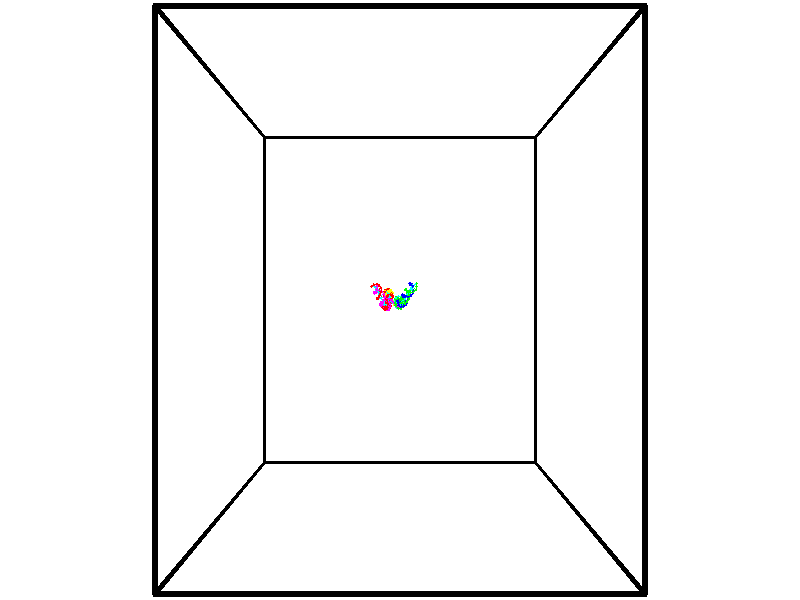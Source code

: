// switches for output
#declare DRAW_BASES = 1; // possible values are 0, 1; only relevant for DNA ribbons
#declare DRAW_BASES_TYPE = 3; // possible values are 1, 2, 3; only relevant for DNA ribbons
#declare DRAW_FOG = 0; // set to 1 to enable fog

#include "colors.inc"

#include "transforms.inc"
background { rgb <1, 1, 1>}

#default {
   normal{
       ripples 0.25
       frequency 0.20
       turbulence 0.2
       lambda 5
   }
	finish {
		phong 0.1
		phong_size 40.
	}
}

// original window dimensions: 1024x640


// camera settings

camera {
	sky <-0, 1, 0>
	up <-0, 1, 0>
	right 1.6 * <1, 0, 0>
	location <44.88, 44.88, 200.277>
	look_at <44.88, 44.88, 44.88>
	direction <0, 0, -155.397>
	angle 67.0682
}


# declare cpy_camera_pos = <44.88, 44.88, 200.277>;
# if (DRAW_FOG = 1)
fog {
	fog_type 2
	up vnormalize(cpy_camera_pos)
	color rgbt<1,1,1,0.3>
	distance 1e-5
	fog_alt 3e-3
	fog_offset 71.808
}
# end


// LIGHTS

# declare lum = 6;
global_settings {
	ambient_light rgb lum * <0.05, 0.05, 0.05>
	max_trace_level 15
}# declare cpy_direct_light_amount = 0.25;
light_source
{	1000 * <-1, -1, 1>,
	rgb lum * cpy_direct_light_amount
	parallel
}

light_source
{	1000 * <1, 1, -1>,
	rgb lum * cpy_direct_light_amount
	parallel
}

// strand 0

// nucleotide -1

// particle -1
sphere {
	<38.000198, 47.579075, 55.134628> 0.250000
	pigment { color rgbt <1,0,0,0> }
	no_shadow
}
cylinder {
	<38.287079, 47.576118, 55.413361>,  <38.459206, 47.574345, 55.580601>, 0.100000
	pigment { color rgbt <1,0,0,0> }
	no_shadow
}
cylinder {
	<38.287079, 47.576118, 55.413361>,  <38.000198, 47.579075, 55.134628>, 0.100000
	pigment { color rgbt <1,0,0,0> }
	no_shadow
}

// particle -1
sphere {
	<38.287079, 47.576118, 55.413361> 0.100000
	pigment { color rgbt <1,0,0,0> }
	no_shadow
}
sphere {
	0, 1
	scale<0.080000,0.200000,0.300000>
	matrix <0.671828, -0.258305, -0.694209,
		0.185122, 0.966035, -0.180293,
		0.717201, -0.007387, 0.696827,
		38.502239, 47.573902, 55.622410>
	pigment { color rgbt <0,1,1,0> }
	no_shadow
}
cylinder {
	<38.585903, 47.970119, 54.881557>,  <38.000198, 47.579075, 55.134628>, 0.130000
	pigment { color rgbt <1,0,0,0> }
	no_shadow
}

// nucleotide -1

// particle -1
sphere {
	<38.585903, 47.970119, 54.881557> 0.250000
	pigment { color rgbt <1,0,0,0> }
	no_shadow
}
cylinder {
	<38.724243, 47.709221, 55.151360>,  <38.807247, 47.552681, 55.313240>, 0.100000
	pigment { color rgbt <1,0,0,0> }
	no_shadow
}
cylinder {
	<38.724243, 47.709221, 55.151360>,  <38.585903, 47.970119, 54.881557>, 0.100000
	pigment { color rgbt <1,0,0,0> }
	no_shadow
}

// particle -1
sphere {
	<38.724243, 47.709221, 55.151360> 0.100000
	pigment { color rgbt <1,0,0,0> }
	no_shadow
}
sphere {
	0, 1
	scale<0.080000,0.200000,0.300000>
	matrix <0.750328, -0.239379, -0.616203,
		0.563380, 0.719216, 0.406610,
		0.345849, -0.652247, 0.674509,
		38.827999, 47.513546, 55.353714>
	pigment { color rgbt <0,1,1,0> }
	no_shadow
}
cylinder {
	<39.264763, 48.076832, 54.761463>,  <38.585903, 47.970119, 54.881557>, 0.130000
	pigment { color rgbt <1,0,0,0> }
	no_shadow
}

// nucleotide -1

// particle -1
sphere {
	<39.264763, 48.076832, 54.761463> 0.250000
	pigment { color rgbt <1,0,0,0> }
	no_shadow
}
cylinder {
	<39.219177, 47.729607, 54.954739>,  <39.191826, 47.521271, 55.070705>, 0.100000
	pigment { color rgbt <1,0,0,0> }
	no_shadow
}
cylinder {
	<39.219177, 47.729607, 54.954739>,  <39.264763, 48.076832, 54.761463>, 0.100000
	pigment { color rgbt <1,0,0,0> }
	no_shadow
}

// particle -1
sphere {
	<39.219177, 47.729607, 54.954739> 0.100000
	pigment { color rgbt <1,0,0,0> }
	no_shadow
}
sphere {
	0, 1
	scale<0.080000,0.200000,0.300000>
	matrix <0.696322, -0.416697, -0.584379,
		0.708624, 0.269858, 0.651942,
		-0.113963, -0.868067, 0.483190,
		39.184990, 47.469185, 55.099697>
	pigment { color rgbt <0,1,1,0> }
	no_shadow
}
cylinder {
	<39.858067, 47.793018, 54.577374>,  <39.264763, 48.076832, 54.761463>, 0.130000
	pigment { color rgbt <1,0,0,0> }
	no_shadow
}

// nucleotide -1

// particle -1
sphere {
	<39.858067, 47.793018, 54.577374> 0.250000
	pigment { color rgbt <1,0,0,0> }
	no_shadow
}
cylinder {
	<39.635834, 47.488548, 54.711197>,  <39.502495, 47.305866, 54.791492>, 0.100000
	pigment { color rgbt <1,0,0,0> }
	no_shadow
}
cylinder {
	<39.635834, 47.488548, 54.711197>,  <39.858067, 47.793018, 54.577374>, 0.100000
	pigment { color rgbt <1,0,0,0> }
	no_shadow
}

// particle -1
sphere {
	<39.635834, 47.488548, 54.711197> 0.100000
	pigment { color rgbt <1,0,0,0> }
	no_shadow
}
sphere {
	0, 1
	scale<0.080000,0.200000,0.300000>
	matrix <0.472276, -0.620070, -0.626473,
		0.684309, -0.190054, 0.703989,
		-0.555586, -0.761178, 0.334561,
		39.469158, 47.260193, 54.811565>
	pigment { color rgbt <0,1,1,0> }
	no_shadow
}
cylinder {
	<40.280930, 47.256161, 54.717972>,  <39.858067, 47.793018, 54.577374>, 0.130000
	pigment { color rgbt <1,0,0,0> }
	no_shadow
}

// nucleotide -1

// particle -1
sphere {
	<40.280930, 47.256161, 54.717972> 0.250000
	pigment { color rgbt <1,0,0,0> }
	no_shadow
}
cylinder {
	<39.926064, 47.090027, 54.637543>,  <39.713142, 46.990345, 54.589287>, 0.100000
	pigment { color rgbt <1,0,0,0> }
	no_shadow
}
cylinder {
	<39.926064, 47.090027, 54.637543>,  <40.280930, 47.256161, 54.717972>, 0.100000
	pigment { color rgbt <1,0,0,0> }
	no_shadow
}

// particle -1
sphere {
	<39.926064, 47.090027, 54.637543> 0.100000
	pigment { color rgbt <1,0,0,0> }
	no_shadow
}
sphere {
	0, 1
	scale<0.080000,0.200000,0.300000>
	matrix <0.438928, -0.625088, -0.645451,
		0.142390, -0.660880, 0.736860,
		-0.887168, -0.415334, -0.201073,
		39.659912, 46.965427, 54.577221>
	pigment { color rgbt <0,1,1,0> }
	no_shadow
}
cylinder {
	<40.387856, 46.644066, 54.757370>,  <40.280930, 47.256161, 54.717972>, 0.130000
	pigment { color rgbt <1,0,0,0> }
	no_shadow
}

// nucleotide -1

// particle -1
sphere {
	<40.387856, 46.644066, 54.757370> 0.250000
	pigment { color rgbt <1,0,0,0> }
	no_shadow
}
cylinder {
	<40.040123, 46.624191, 54.560677>,  <39.831486, 46.612267, 54.442661>, 0.100000
	pigment { color rgbt <1,0,0,0> }
	no_shadow
}
cylinder {
	<40.040123, 46.624191, 54.560677>,  <40.387856, 46.644066, 54.757370>, 0.100000
	pigment { color rgbt <1,0,0,0> }
	no_shadow
}

// particle -1
sphere {
	<40.040123, 46.624191, 54.560677> 0.100000
	pigment { color rgbt <1,0,0,0> }
	no_shadow
}
sphere {
	0, 1
	scale<0.080000,0.200000,0.300000>
	matrix <0.372273, -0.720248, -0.585368,
		-0.325085, -0.691935, 0.644628,
		-0.869329, -0.049683, -0.491730,
		39.779324, 46.609287, 54.413158>
	pigment { color rgbt <0,1,1,0> }
	no_shadow
}
cylinder {
	<40.128372, 45.886185, 54.725155>,  <40.387856, 46.644066, 54.757370>, 0.130000
	pigment { color rgbt <1,0,0,0> }
	no_shadow
}

// nucleotide -1

// particle -1
sphere {
	<40.128372, 45.886185, 54.725155> 0.250000
	pigment { color rgbt <1,0,0,0> }
	no_shadow
}
cylinder {
	<39.930908, 46.080528, 54.436646>,  <39.812431, 46.197136, 54.263538>, 0.100000
	pigment { color rgbt <1,0,0,0> }
	no_shadow
}
cylinder {
	<39.930908, 46.080528, 54.436646>,  <40.128372, 45.886185, 54.725155>, 0.100000
	pigment { color rgbt <1,0,0,0> }
	no_shadow
}

// particle -1
sphere {
	<39.930908, 46.080528, 54.436646> 0.100000
	pigment { color rgbt <1,0,0,0> }
	no_shadow
}
sphere {
	0, 1
	scale<0.080000,0.200000,0.300000>
	matrix <0.279601, -0.696673, -0.660659,
		-0.823482, -0.527810, 0.208071,
		-0.493660, 0.485864, -0.721274,
		39.782810, 46.226288, 54.220264>
	pigment { color rgbt <0,1,1,0> }
	no_shadow
}
cylinder {
	<39.684536, 45.398201, 54.412186>,  <40.128372, 45.886185, 54.725155>, 0.130000
	pigment { color rgbt <1,0,0,0> }
	no_shadow
}

// nucleotide -1

// particle -1
sphere {
	<39.684536, 45.398201, 54.412186> 0.250000
	pigment { color rgbt <1,0,0,0> }
	no_shadow
}
cylinder {
	<39.703873, 45.687565, 54.136696>,  <39.715473, 45.861183, 53.971401>, 0.100000
	pigment { color rgbt <1,0,0,0> }
	no_shadow
}
cylinder {
	<39.703873, 45.687565, 54.136696>,  <39.684536, 45.398201, 54.412186>, 0.100000
	pigment { color rgbt <1,0,0,0> }
	no_shadow
}

// particle -1
sphere {
	<39.703873, 45.687565, 54.136696> 0.100000
	pigment { color rgbt <1,0,0,0> }
	no_shadow
}
sphere {
	0, 1
	scale<0.080000,0.200000,0.300000>
	matrix <0.325682, -0.663260, -0.673808,
		-0.944243, -0.191731, -0.267666,
		0.048342, 0.723412, -0.688722,
		39.718376, 45.904587, 53.930080>
	pigment { color rgbt <0,1,1,0> }
	no_shadow
}
cylinder {
	<39.440533, 45.068436, 53.815128>,  <39.684536, 45.398201, 54.412186>, 0.130000
	pigment { color rgbt <1,0,0,0> }
	no_shadow
}

// nucleotide -1

// particle -1
sphere {
	<39.440533, 45.068436, 53.815128> 0.250000
	pigment { color rgbt <1,0,0,0> }
	no_shadow
}
cylinder {
	<39.637527, 45.382156, 53.664223>,  <39.755726, 45.570389, 53.573681>, 0.100000
	pigment { color rgbt <1,0,0,0> }
	no_shadow
}
cylinder {
	<39.637527, 45.382156, 53.664223>,  <39.440533, 45.068436, 53.815128>, 0.100000
	pigment { color rgbt <1,0,0,0> }
	no_shadow
}

// particle -1
sphere {
	<39.637527, 45.382156, 53.664223> 0.100000
	pigment { color rgbt <1,0,0,0> }
	no_shadow
}
sphere {
	0, 1
	scale<0.080000,0.200000,0.300000>
	matrix <0.224518, -0.533299, -0.815588,
		-0.840859, 0.316967, -0.438735,
		0.492492, 0.784298, -0.377265,
		39.785275, 45.617447, 53.551044>
	pigment { color rgbt <0,1,1,0> }
	no_shadow
}
cylinder {
	<39.167850, 45.189701, 53.151253>,  <39.440533, 45.068436, 53.815128>, 0.130000
	pigment { color rgbt <1,0,0,0> }
	no_shadow
}

// nucleotide -1

// particle -1
sphere {
	<39.167850, 45.189701, 53.151253> 0.250000
	pigment { color rgbt <1,0,0,0> }
	no_shadow
}
cylinder {
	<39.529213, 45.361095, 53.157707>,  <39.746029, 45.463932, 53.161579>, 0.100000
	pigment { color rgbt <1,0,0,0> }
	no_shadow
}
cylinder {
	<39.529213, 45.361095, 53.157707>,  <39.167850, 45.189701, 53.151253>, 0.100000
	pigment { color rgbt <1,0,0,0> }
	no_shadow
}

// particle -1
sphere {
	<39.529213, 45.361095, 53.157707> 0.100000
	pigment { color rgbt <1,0,0,0> }
	no_shadow
}
sphere {
	0, 1
	scale<0.080000,0.200000,0.300000>
	matrix <0.267712, -0.534246, -0.801818,
		-0.334944, 0.728687, -0.597351,
		0.903406, 0.428482, 0.016136,
		39.800236, 45.489639, 53.162548>
	pigment { color rgbt <0,1,1,0> }
	no_shadow
}
cylinder {
	<39.335472, 45.100182, 52.539551>,  <39.167850, 45.189701, 53.151253>, 0.130000
	pigment { color rgbt <1,0,0,0> }
	no_shadow
}

// nucleotide -1

// particle -1
sphere {
	<39.335472, 45.100182, 52.539551> 0.250000
	pigment { color rgbt <1,0,0,0> }
	no_shadow
}
cylinder {
	<39.683472, 45.239388, 52.679253>,  <39.892273, 45.322910, 52.763073>, 0.100000
	pigment { color rgbt <1,0,0,0> }
	no_shadow
}
cylinder {
	<39.683472, 45.239388, 52.679253>,  <39.335472, 45.100182, 52.539551>, 0.100000
	pigment { color rgbt <1,0,0,0> }
	no_shadow
}

// particle -1
sphere {
	<39.683472, 45.239388, 52.679253> 0.100000
	pigment { color rgbt <1,0,0,0> }
	no_shadow
}
sphere {
	0, 1
	scale<0.080000,0.200000,0.300000>
	matrix <0.491657, -0.559160, -0.667543,
		-0.037024, 0.752479, -0.657574,
		0.870002, 0.348016, 0.349259,
		39.944473, 45.343792, 52.784031>
	pigment { color rgbt <0,1,1,0> }
	no_shadow
}
cylinder {
	<39.732838, 45.471424, 51.993042>,  <39.335472, 45.100182, 52.539551>, 0.130000
	pigment { color rgbt <1,0,0,0> }
	no_shadow
}

// nucleotide -1

// particle -1
sphere {
	<39.732838, 45.471424, 51.993042> 0.250000
	pigment { color rgbt <1,0,0,0> }
	no_shadow
}
cylinder {
	<39.965614, 45.304752, 52.272388>,  <40.105282, 45.204750, 52.439999>, 0.100000
	pigment { color rgbt <1,0,0,0> }
	no_shadow
}
cylinder {
	<39.965614, 45.304752, 52.272388>,  <39.732838, 45.471424, 51.993042>, 0.100000
	pigment { color rgbt <1,0,0,0> }
	no_shadow
}

// particle -1
sphere {
	<39.965614, 45.304752, 52.272388> 0.100000
	pigment { color rgbt <1,0,0,0> }
	no_shadow
}
sphere {
	0, 1
	scale<0.080000,0.200000,0.300000>
	matrix <0.357036, -0.640660, -0.679764,
		0.730664, 0.644926, -0.224055,
		0.581940, -0.416684, 0.698370,
		40.140198, 45.179749, 52.481899>
	pigment { color rgbt <0,1,1,0> }
	no_shadow
}
cylinder {
	<40.292400, 45.356659, 51.655106>,  <39.732838, 45.471424, 51.993042>, 0.130000
	pigment { color rgbt <1,0,0,0> }
	no_shadow
}

// nucleotide -1

// particle -1
sphere {
	<40.292400, 45.356659, 51.655106> 0.250000
	pigment { color rgbt <1,0,0,0> }
	no_shadow
}
cylinder {
	<40.373337, 45.141788, 51.982643>,  <40.421898, 45.012867, 52.179165>, 0.100000
	pigment { color rgbt <1,0,0,0> }
	no_shadow
}
cylinder {
	<40.373337, 45.141788, 51.982643>,  <40.292400, 45.356659, 51.655106>, 0.100000
	pigment { color rgbt <1,0,0,0> }
	no_shadow
}

// particle -1
sphere {
	<40.373337, 45.141788, 51.982643> 0.100000
	pigment { color rgbt <1,0,0,0> }
	no_shadow
}
sphere {
	0, 1
	scale<0.080000,0.200000,0.300000>
	matrix <0.522233, -0.648145, -0.554239,
		0.828451, 0.539772, 0.149383,
		0.202341, -0.537173, 0.818843,
		40.434040, 44.980637, 52.228294>
	pigment { color rgbt <0,1,1,0> }
	no_shadow
}
cylinder {
	<41.031872, 45.334007, 51.717846>,  <40.292400, 45.356659, 51.655106>, 0.130000
	pigment { color rgbt <1,0,0,0> }
	no_shadow
}

// nucleotide -1

// particle -1
sphere {
	<41.031872, 45.334007, 51.717846> 0.250000
	pigment { color rgbt <1,0,0,0> }
	no_shadow
}
cylinder {
	<40.866844, 45.007210, 51.878998>,  <40.767826, 44.811131, 51.975689>, 0.100000
	pigment { color rgbt <1,0,0,0> }
	no_shadow
}
cylinder {
	<40.866844, 45.007210, 51.878998>,  <41.031872, 45.334007, 51.717846>, 0.100000
	pigment { color rgbt <1,0,0,0> }
	no_shadow
}

// particle -1
sphere {
	<40.866844, 45.007210, 51.878998> 0.100000
	pigment { color rgbt <1,0,0,0> }
	no_shadow
}
sphere {
	0, 1
	scale<0.080000,0.200000,0.300000>
	matrix <0.603004, -0.576446, -0.551449,
		0.682768, 0.015428, 0.730472,
		-0.412570, -0.816989, 0.402882,
		40.743073, 44.762112, 51.999863>
	pigment { color rgbt <0,1,1,0> }
	no_shadow
}
cylinder {
	<41.666096, 44.803909, 51.694042>,  <41.031872, 45.334007, 51.717846>, 0.130000
	pigment { color rgbt <1,0,0,0> }
	no_shadow
}

// nucleotide -1

// particle -1
sphere {
	<41.666096, 44.803909, 51.694042> 0.250000
	pigment { color rgbt <1,0,0,0> }
	no_shadow
}
cylinder {
	<41.329338, 44.607868, 51.784378>,  <41.127281, 44.490242, 51.838581>, 0.100000
	pigment { color rgbt <1,0,0,0> }
	no_shadow
}
cylinder {
	<41.329338, 44.607868, 51.784378>,  <41.666096, 44.803909, 51.694042>, 0.100000
	pigment { color rgbt <1,0,0,0> }
	no_shadow
}

// particle -1
sphere {
	<41.329338, 44.607868, 51.784378> 0.100000
	pigment { color rgbt <1,0,0,0> }
	no_shadow
}
sphere {
	0, 1
	scale<0.080000,0.200000,0.300000>
	matrix <0.345213, -0.810810, -0.472668,
		0.414772, -0.319975, 0.851810,
		-0.841898, -0.490105, 0.225842,
		41.076767, 44.460838, 51.852131>
	pigment { color rgbt <0,1,1,0> }
	no_shadow
}
cylinder {
	<41.902092, 44.120316, 51.893433>,  <41.666096, 44.803909, 51.694042>, 0.130000
	pigment { color rgbt <1,0,0,0> }
	no_shadow
}

// nucleotide -1

// particle -1
sphere {
	<41.902092, 44.120316, 51.893433> 0.250000
	pigment { color rgbt <1,0,0,0> }
	no_shadow
}
cylinder {
	<41.517479, 44.107960, 51.784256>,  <41.286713, 44.100548, 51.718750>, 0.100000
	pigment { color rgbt <1,0,0,0> }
	no_shadow
}
cylinder {
	<41.517479, 44.107960, 51.784256>,  <41.902092, 44.120316, 51.893433>, 0.100000
	pigment { color rgbt <1,0,0,0> }
	no_shadow
}

// particle -1
sphere {
	<41.517479, 44.107960, 51.784256> 0.100000
	pigment { color rgbt <1,0,0,0> }
	no_shadow
}
sphere {
	0, 1
	scale<0.080000,0.200000,0.300000>
	matrix <0.238879, -0.584573, -0.775378,
		-0.135608, -0.810753, 0.569465,
		-0.961534, -0.030885, -0.272945,
		41.229019, 44.098694, 51.702374>
	pigment { color rgbt <0,1,1,0> }
	no_shadow
}
cylinder {
	<41.801598, 43.437302, 51.627346>,  <41.902092, 44.120316, 51.893433>, 0.130000
	pigment { color rgbt <1,0,0,0> }
	no_shadow
}

// nucleotide -1

// particle -1
sphere {
	<41.801598, 43.437302, 51.627346> 0.250000
	pigment { color rgbt <1,0,0,0> }
	no_shadow
}
cylinder {
	<41.482895, 43.619499, 51.468502>,  <41.291672, 43.728817, 51.373196>, 0.100000
	pigment { color rgbt <1,0,0,0> }
	no_shadow
}
cylinder {
	<41.482895, 43.619499, 51.468502>,  <41.801598, 43.437302, 51.627346>, 0.100000
	pigment { color rgbt <1,0,0,0> }
	no_shadow
}

// particle -1
sphere {
	<41.482895, 43.619499, 51.468502> 0.100000
	pigment { color rgbt <1,0,0,0> }
	no_shadow
}
sphere {
	0, 1
	scale<0.080000,0.200000,0.300000>
	matrix <0.189415, -0.435779, -0.879897,
		-0.573844, -0.776284, 0.260932,
		-0.796759, 0.455499, -0.397109,
		41.243866, 43.756149, 51.349369>
	pigment { color rgbt <0,1,1,0> }
	no_shadow
}
cylinder {
	<41.632553, 42.993515, 51.030346>,  <41.801598, 43.437302, 51.627346>, 0.130000
	pigment { color rgbt <1,0,0,0> }
	no_shadow
}

// nucleotide -1

// particle -1
sphere {
	<41.632553, 42.993515, 51.030346> 0.250000
	pigment { color rgbt <1,0,0,0> }
	no_shadow
}
cylinder {
	<41.459312, 43.344814, 50.949257>,  <41.355366, 43.555595, 50.900604>, 0.100000
	pigment { color rgbt <1,0,0,0> }
	no_shadow
}
cylinder {
	<41.459312, 43.344814, 50.949257>,  <41.632553, 42.993515, 51.030346>, 0.100000
	pigment { color rgbt <1,0,0,0> }
	no_shadow
}

// particle -1
sphere {
	<41.459312, 43.344814, 50.949257> 0.100000
	pigment { color rgbt <1,0,0,0> }
	no_shadow
}
sphere {
	0, 1
	scale<0.080000,0.200000,0.300000>
	matrix <0.118768, -0.167340, -0.978719,
		-0.893485, -0.447963, -0.031833,
		-0.433104, 0.878252, -0.202720,
		41.329380, 43.608292, 50.888439>
	pigment { color rgbt <0,1,1,0> }
	no_shadow
}
cylinder {
	<41.185284, 42.825138, 50.569897>,  <41.632553, 42.993515, 51.030346>, 0.130000
	pigment { color rgbt <1,0,0,0> }
	no_shadow
}

// nucleotide -1

// particle -1
sphere {
	<41.185284, 42.825138, 50.569897> 0.250000
	pigment { color rgbt <1,0,0,0> }
	no_shadow
}
cylinder {
	<41.226105, 43.217731, 50.505047>,  <41.250599, 43.453285, 50.466137>, 0.100000
	pigment { color rgbt <1,0,0,0> }
	no_shadow
}
cylinder {
	<41.226105, 43.217731, 50.505047>,  <41.185284, 42.825138, 50.569897>, 0.100000
	pigment { color rgbt <1,0,0,0> }
	no_shadow
}

// particle -1
sphere {
	<41.226105, 43.217731, 50.505047> 0.100000
	pigment { color rgbt <1,0,0,0> }
	no_shadow
}
sphere {
	0, 1
	scale<0.080000,0.200000,0.300000>
	matrix <-0.047730, -0.157955, -0.986292,
		-0.993633, 0.108391, 0.030727,
		0.102052, 0.981479, -0.162123,
		41.256721, 43.512177, 50.456409>
	pigment { color rgbt <0,1,1,0> }
	no_shadow
}
cylinder {
	<40.783413, 42.962906, 50.032467>,  <41.185284, 42.825138, 50.569897>, 0.130000
	pigment { color rgbt <1,0,0,0> }
	no_shadow
}

// nucleotide -1

// particle -1
sphere {
	<40.783413, 42.962906, 50.032467> 0.250000
	pigment { color rgbt <1,0,0,0> }
	no_shadow
}
cylinder {
	<41.055534, 43.256077, 50.031532>,  <41.218807, 43.431980, 50.030972>, 0.100000
	pigment { color rgbt <1,0,0,0> }
	no_shadow
}
cylinder {
	<41.055534, 43.256077, 50.031532>,  <40.783413, 42.962906, 50.032467>, 0.100000
	pigment { color rgbt <1,0,0,0> }
	no_shadow
}

// particle -1
sphere {
	<41.055534, 43.256077, 50.031532> 0.100000
	pigment { color rgbt <1,0,0,0> }
	no_shadow
}
sphere {
	0, 1
	scale<0.080000,0.200000,0.300000>
	matrix <-0.045042, 0.038626, -0.998238,
		-0.731548, 0.679207, 0.059290,
		0.680300, 0.732930, -0.002336,
		41.259624, 43.475956, 50.030830>
	pigment { color rgbt <0,1,1,0> }
	no_shadow
}
cylinder {
	<40.466949, 43.350842, 49.500137>,  <40.783413, 42.962906, 50.032467>, 0.130000
	pigment { color rgbt <1,0,0,0> }
	no_shadow
}

// nucleotide -1

// particle -1
sphere {
	<40.466949, 43.350842, 49.500137> 0.250000
	pigment { color rgbt <1,0,0,0> }
	no_shadow
}
cylinder {
	<40.849915, 43.456474, 49.546829>,  <41.079693, 43.519855, 49.574844>, 0.100000
	pigment { color rgbt <1,0,0,0> }
	no_shadow
}
cylinder {
	<40.849915, 43.456474, 49.546829>,  <40.466949, 43.350842, 49.500137>, 0.100000
	pigment { color rgbt <1,0,0,0> }
	no_shadow
}

// particle -1
sphere {
	<40.849915, 43.456474, 49.546829> 0.100000
	pigment { color rgbt <1,0,0,0> }
	no_shadow
}
sphere {
	0, 1
	scale<0.080000,0.200000,0.300000>
	matrix <0.100657, 0.073634, -0.992193,
		-0.270614, 0.961686, 0.043916,
		0.957411, 0.264081, 0.116727,
		41.137138, 43.535698, 49.581848>
	pigment { color rgbt <0,1,1,0> }
	no_shadow
}
cylinder {
	<40.493092, 43.895111, 49.075535>,  <40.466949, 43.350842, 49.500137>, 0.130000
	pigment { color rgbt <1,0,0,0> }
	no_shadow
}

// nucleotide -1

// particle -1
sphere {
	<40.493092, 43.895111, 49.075535> 0.250000
	pigment { color rgbt <1,0,0,0> }
	no_shadow
}
cylinder {
	<40.877937, 43.806614, 49.139275>,  <41.108845, 43.753513, 49.177517>, 0.100000
	pigment { color rgbt <1,0,0,0> }
	no_shadow
}
cylinder {
	<40.877937, 43.806614, 49.139275>,  <40.493092, 43.895111, 49.075535>, 0.100000
	pigment { color rgbt <1,0,0,0> }
	no_shadow
}

// particle -1
sphere {
	<40.877937, 43.806614, 49.139275> 0.100000
	pigment { color rgbt <1,0,0,0> }
	no_shadow
}
sphere {
	0, 1
	scale<0.080000,0.200000,0.300000>
	matrix <0.223457, 0.304937, -0.925786,
		0.156234, 0.926317, 0.342822,
		0.962111, -0.221246, 0.159351,
		41.166569, 43.740242, 49.187080>
	pigment { color rgbt <0,1,1,0> }
	no_shadow
}
cylinder {
	<40.954510, 44.441380, 49.013653>,  <40.493092, 43.895111, 49.075535>, 0.130000
	pigment { color rgbt <1,0,0,0> }
	no_shadow
}

// nucleotide -1

// particle -1
sphere {
	<40.954510, 44.441380, 49.013653> 0.250000
	pigment { color rgbt <1,0,0,0> }
	no_shadow
}
cylinder {
	<41.176514, 44.119766, 48.928329>,  <41.309715, 43.926800, 48.877136>, 0.100000
	pigment { color rgbt <1,0,0,0> }
	no_shadow
}
cylinder {
	<41.176514, 44.119766, 48.928329>,  <40.954510, 44.441380, 49.013653>, 0.100000
	pigment { color rgbt <1,0,0,0> }
	no_shadow
}

// particle -1
sphere {
	<41.176514, 44.119766, 48.928329> 0.100000
	pigment { color rgbt <1,0,0,0> }
	no_shadow
}
sphere {
	0, 1
	scale<0.080000,0.200000,0.300000>
	matrix <0.253194, 0.407541, -0.877384,
		0.792374, 0.432950, 0.429765,
		0.555010, -0.804030, -0.213305,
		41.343018, 43.878555, 48.864338>
	pigment { color rgbt <0,1,1,0> }
	no_shadow
}
cylinder {
	<41.439869, 44.723442, 48.625237>,  <40.954510, 44.441380, 49.013653>, 0.130000
	pigment { color rgbt <1,0,0,0> }
	no_shadow
}

// nucleotide -1

// particle -1
sphere {
	<41.439869, 44.723442, 48.625237> 0.250000
	pigment { color rgbt <1,0,0,0> }
	no_shadow
}
cylinder {
	<41.479248, 44.331093, 48.558075>,  <41.502876, 44.095684, 48.517776>, 0.100000
	pigment { color rgbt <1,0,0,0> }
	no_shadow
}
cylinder {
	<41.479248, 44.331093, 48.558075>,  <41.439869, 44.723442, 48.625237>, 0.100000
	pigment { color rgbt <1,0,0,0> }
	no_shadow
}

// particle -1
sphere {
	<41.479248, 44.331093, 48.558075> 0.100000
	pigment { color rgbt <1,0,0,0> }
	no_shadow
}
sphere {
	0, 1
	scale<0.080000,0.200000,0.300000>
	matrix <0.171018, 0.182892, -0.968144,
		0.980337, 0.066601, 0.185753,
		0.098453, -0.980874, -0.167906,
		41.508785, 44.036831, 48.507702>
	pigment { color rgbt <0,1,1,0> }
	no_shadow
}
cylinder {
	<42.195145, 44.570705, 48.287285>,  <41.439869, 44.723442, 48.625237>, 0.130000
	pigment { color rgbt <1,0,0,0> }
	no_shadow
}

// nucleotide -1

// particle -1
sphere {
	<42.195145, 44.570705, 48.287285> 0.250000
	pigment { color rgbt <1,0,0,0> }
	no_shadow
}
cylinder {
	<41.924278, 44.292271, 48.191864>,  <41.761761, 44.125210, 48.134609>, 0.100000
	pigment { color rgbt <1,0,0,0> }
	no_shadow
}
cylinder {
	<41.924278, 44.292271, 48.191864>,  <42.195145, 44.570705, 48.287285>, 0.100000
	pigment { color rgbt <1,0,0,0> }
	no_shadow
}

// particle -1
sphere {
	<41.924278, 44.292271, 48.191864> 0.100000
	pigment { color rgbt <1,0,0,0> }
	no_shadow
}
sphere {
	0, 1
	scale<0.080000,0.200000,0.300000>
	matrix <0.253378, 0.083791, -0.963732,
		0.690832, -0.713049, 0.119633,
		-0.677163, -0.696089, -0.238556,
		41.721130, 44.083443, 48.120296>
	pigment { color rgbt <0,1,1,0> }
	no_shadow
}
cylinder {
	<42.534096, 44.086941, 47.735546>,  <42.195145, 44.570705, 48.287285>, 0.130000
	pigment { color rgbt <1,0,0,0> }
	no_shadow
}

// nucleotide -1

// particle -1
sphere {
	<42.534096, 44.086941, 47.735546> 0.250000
	pigment { color rgbt <1,0,0,0> }
	no_shadow
}
cylinder {
	<42.136124, 44.048992, 47.722145>,  <41.897343, 44.026222, 47.714104>, 0.100000
	pigment { color rgbt <1,0,0,0> }
	no_shadow
}
cylinder {
	<42.136124, 44.048992, 47.722145>,  <42.534096, 44.086941, 47.735546>, 0.100000
	pigment { color rgbt <1,0,0,0> }
	no_shadow
}

// particle -1
sphere {
	<42.136124, 44.048992, 47.722145> 0.100000
	pigment { color rgbt <1,0,0,0> }
	no_shadow
}
sphere {
	0, 1
	scale<0.080000,0.200000,0.300000>
	matrix <0.016295, 0.176669, -0.984135,
		0.099281, -0.979688, -0.174227,
		-0.994926, -0.094867, -0.033504,
		41.837646, 44.020531, 47.712093>
	pigment { color rgbt <0,1,1,0> }
	no_shadow
}
cylinder {
	<42.622013, 43.656578, 47.211674>,  <42.534096, 44.086941, 47.735546>, 0.130000
	pigment { color rgbt <1,0,0,0> }
	no_shadow
}

// nucleotide -1

// particle -1
sphere {
	<42.622013, 43.656578, 47.211674> 0.250000
	pigment { color rgbt <1,0,0,0> }
	no_shadow
}
cylinder {
	<42.230408, 43.734314, 47.236202>,  <41.995445, 43.780956, 47.250919>, 0.100000
	pigment { color rgbt <1,0,0,0> }
	no_shadow
}
cylinder {
	<42.230408, 43.734314, 47.236202>,  <42.622013, 43.656578, 47.211674>, 0.100000
	pigment { color rgbt <1,0,0,0> }
	no_shadow
}

// particle -1
sphere {
	<42.230408, 43.734314, 47.236202> 0.100000
	pigment { color rgbt <1,0,0,0> }
	no_shadow
}
sphere {
	0, 1
	scale<0.080000,0.200000,0.300000>
	matrix <-0.028412, 0.167793, -0.985413,
		-0.201797, -0.966476, -0.158750,
		-0.979015, 0.194343, 0.061320,
		41.936703, 43.792618, 47.254597>
	pigment { color rgbt <0,1,1,0> }
	no_shadow
}
cylinder {
	<42.366417, 43.305389, 46.728397>,  <42.622013, 43.656578, 47.211674>, 0.130000
	pigment { color rgbt <1,0,0,0> }
	no_shadow
}

// nucleotide -1

// particle -1
sphere {
	<42.366417, 43.305389, 46.728397> 0.250000
	pigment { color rgbt <1,0,0,0> }
	no_shadow
}
cylinder {
	<42.074257, 43.574390, 46.776146>,  <41.898960, 43.735790, 46.804794>, 0.100000
	pigment { color rgbt <1,0,0,0> }
	no_shadow
}
cylinder {
	<42.074257, 43.574390, 46.776146>,  <42.366417, 43.305389, 46.728397>, 0.100000
	pigment { color rgbt <1,0,0,0> }
	no_shadow
}

// particle -1
sphere {
	<42.074257, 43.574390, 46.776146> 0.100000
	pigment { color rgbt <1,0,0,0> }
	no_shadow
}
sphere {
	0, 1
	scale<0.080000,0.200000,0.300000>
	matrix <0.083855, 0.261745, -0.961488,
		-0.677850, -0.692263, -0.247572,
		-0.730403, 0.672504, 0.119374,
		41.855137, 43.776142, 46.811958>
	pigment { color rgbt <0,1,1,0> }
	no_shadow
}
cylinder {
	<41.870270, 43.144703, 46.112930>,  <42.366417, 43.305389, 46.728397>, 0.130000
	pigment { color rgbt <1,0,0,0> }
	no_shadow
}

// nucleotide -1

// particle -1
sphere {
	<41.870270, 43.144703, 46.112930> 0.250000
	pigment { color rgbt <1,0,0,0> }
	no_shadow
}
cylinder {
	<41.846603, 43.518925, 46.252213>,  <41.832401, 43.743458, 46.335781>, 0.100000
	pigment { color rgbt <1,0,0,0> }
	no_shadow
}
cylinder {
	<41.846603, 43.518925, 46.252213>,  <41.870270, 43.144703, 46.112930>, 0.100000
	pigment { color rgbt <1,0,0,0> }
	no_shadow
}

// particle -1
sphere {
	<41.846603, 43.518925, 46.252213> 0.100000
	pigment { color rgbt <1,0,0,0> }
	no_shadow
}
sphere {
	0, 1
	scale<0.080000,0.200000,0.300000>
	matrix <-0.000061, 0.348810, -0.937193,
		-0.998248, -0.055474, -0.020581,
		-0.059169, 0.935550, 0.348203,
		41.828854, 43.799591, 46.356674>
	pigment { color rgbt <0,1,1,0> }
	no_shadow
}
cylinder {
	<41.641567, 43.453354, 45.488995>,  <41.870270, 43.144703, 46.112930>, 0.130000
	pigment { color rgbt <1,0,0,0> }
	no_shadow
}

// nucleotide -1

// particle -1
sphere {
	<41.641567, 43.453354, 45.488995> 0.250000
	pigment { color rgbt <1,0,0,0> }
	no_shadow
}
cylinder {
	<41.739952, 43.758739, 45.727871>,  <41.798981, 43.941971, 45.871197>, 0.100000
	pigment { color rgbt <1,0,0,0> }
	no_shadow
}
cylinder {
	<41.739952, 43.758739, 45.727871>,  <41.641567, 43.453354, 45.488995>, 0.100000
	pigment { color rgbt <1,0,0,0> }
	no_shadow
}

// particle -1
sphere {
	<41.739952, 43.758739, 45.727871> 0.100000
	pigment { color rgbt <1,0,0,0> }
	no_shadow
}
sphere {
	0, 1
	scale<0.080000,0.200000,0.300000>
	matrix <0.184358, 0.568020, -0.802101,
		-0.951586, 0.307381, -0.001040,
		0.245960, 0.763460, 0.597188,
		41.813740, 43.987778, 45.907028>
	pigment { color rgbt <0,1,1,0> }
	no_shadow
}
cylinder {
	<41.184723, 44.023884, 45.302803>,  <41.641567, 43.453354, 45.488995>, 0.130000
	pigment { color rgbt <1,0,0,0> }
	no_shadow
}

// nucleotide -1

// particle -1
sphere {
	<41.184723, 44.023884, 45.302803> 0.250000
	pigment { color rgbt <1,0,0,0> }
	no_shadow
}
cylinder {
	<41.517876, 44.188160, 45.451202>,  <41.717766, 44.286724, 45.540241>, 0.100000
	pigment { color rgbt <1,0,0,0> }
	no_shadow
}
cylinder {
	<41.517876, 44.188160, 45.451202>,  <41.184723, 44.023884, 45.302803>, 0.100000
	pigment { color rgbt <1,0,0,0> }
	no_shadow
}

// particle -1
sphere {
	<41.517876, 44.188160, 45.451202> 0.100000
	pigment { color rgbt <1,0,0,0> }
	no_shadow
}
sphere {
	0, 1
	scale<0.080000,0.200000,0.300000>
	matrix <0.007766, 0.661597, -0.749820,
		-0.553394, 0.627393, 0.547844,
		0.832883, 0.410691, 0.370996,
		41.767742, 44.311367, 45.562500>
	pigment { color rgbt <0,1,1,0> }
	no_shadow
}
cylinder {
	<41.120907, 44.827091, 45.203983>,  <41.184723, 44.023884, 45.302803>, 0.130000
	pigment { color rgbt <1,0,0,0> }
	no_shadow
}

// nucleotide -1

// particle -1
sphere {
	<41.120907, 44.827091, 45.203983> 0.250000
	pigment { color rgbt <1,0,0,0> }
	no_shadow
}
cylinder {
	<41.513115, 44.809292, 45.280510>,  <41.748440, 44.798611, 45.326427>, 0.100000
	pigment { color rgbt <1,0,0,0> }
	no_shadow
}
cylinder {
	<41.513115, 44.809292, 45.280510>,  <41.120907, 44.827091, 45.203983>, 0.100000
	pigment { color rgbt <1,0,0,0> }
	no_shadow
}

// particle -1
sphere {
	<41.513115, 44.809292, 45.280510> 0.100000
	pigment { color rgbt <1,0,0,0> }
	no_shadow
}
sphere {
	0, 1
	scale<0.080000,0.200000,0.300000>
	matrix <0.179617, 0.597356, -0.781603,
		-0.079501, 0.800740, 0.593712,
		0.980519, -0.044503, 0.191317,
		41.807270, 44.795940, 45.337906>
	pigment { color rgbt <0,1,1,0> }
	no_shadow
}
cylinder {
	<41.372116, 45.535355, 45.213425>,  <41.120907, 44.827091, 45.203983>, 0.130000
	pigment { color rgbt <1,0,0,0> }
	no_shadow
}

// nucleotide -1

// particle -1
sphere {
	<41.372116, 45.535355, 45.213425> 0.250000
	pigment { color rgbt <1,0,0,0> }
	no_shadow
}
cylinder {
	<41.681252, 45.290047, 45.148163>,  <41.866734, 45.142860, 45.109005>, 0.100000
	pigment { color rgbt <1,0,0,0> }
	no_shadow
}
cylinder {
	<41.681252, 45.290047, 45.148163>,  <41.372116, 45.535355, 45.213425>, 0.100000
	pigment { color rgbt <1,0,0,0> }
	no_shadow
}

// particle -1
sphere {
	<41.681252, 45.290047, 45.148163> 0.100000
	pigment { color rgbt <1,0,0,0> }
	no_shadow
}
sphere {
	0, 1
	scale<0.080000,0.200000,0.300000>
	matrix <0.197396, 0.476654, -0.856642,
		0.603120, 0.629842, 0.489434,
		0.772840, -0.613270, -0.163151,
		41.913105, 45.106064, 45.099216>
	pigment { color rgbt <0,1,1,0> }
	no_shadow
}
cylinder {
	<41.900761, 45.975502, 45.169094>,  <41.372116, 45.535355, 45.213425>, 0.130000
	pigment { color rgbt <1,0,0,0> }
	no_shadow
}

// nucleotide -1

// particle -1
sphere {
	<41.900761, 45.975502, 45.169094> 0.250000
	pigment { color rgbt <1,0,0,0> }
	no_shadow
}
cylinder {
	<42.003601, 45.639896, 44.977280>,  <42.065308, 45.438534, 44.862190>, 0.100000
	pigment { color rgbt <1,0,0,0> }
	no_shadow
}
cylinder {
	<42.003601, 45.639896, 44.977280>,  <41.900761, 45.975502, 45.169094>, 0.100000
	pigment { color rgbt <1,0,0,0> }
	no_shadow
}

// particle -1
sphere {
	<42.003601, 45.639896, 44.977280> 0.100000
	pigment { color rgbt <1,0,0,0> }
	no_shadow
}
sphere {
	0, 1
	scale<0.080000,0.200000,0.300000>
	matrix <0.251584, 0.537223, -0.805045,
		0.933061, 0.086337, 0.349204,
		0.257106, -0.839010, -0.479541,
		42.080734, 45.388195, 44.833416>
	pigment { color rgbt <0,1,1,0> }
	no_shadow
}
cylinder {
	<42.418648, 46.169239, 44.704060>,  <41.900761, 45.975502, 45.169094>, 0.130000
	pigment { color rgbt <1,0,0,0> }
	no_shadow
}

// nucleotide -1

// particle -1
sphere {
	<42.418648, 46.169239, 44.704060> 0.250000
	pigment { color rgbt <1,0,0,0> }
	no_shadow
}
cylinder {
	<42.353004, 45.811134, 44.538376>,  <42.313618, 45.596272, 44.438965>, 0.100000
	pigment { color rgbt <1,0,0,0> }
	no_shadow
}
cylinder {
	<42.353004, 45.811134, 44.538376>,  <42.418648, 46.169239, 44.704060>, 0.100000
	pigment { color rgbt <1,0,0,0> }
	no_shadow
}

// particle -1
sphere {
	<42.353004, 45.811134, 44.538376> 0.100000
	pigment { color rgbt <1,0,0,0> }
	no_shadow
}
sphere {
	0, 1
	scale<0.080000,0.200000,0.300000>
	matrix <0.085357, 0.405444, -0.910126,
		0.982743, -0.184715, 0.009881,
		-0.164107, -0.895263, -0.414213,
		42.303772, 45.542557, 44.414112>
	pigment { color rgbt <0,1,1,0> }
	no_shadow
}
cylinder {
	<42.897312, 46.097889, 44.203957>,  <42.418648, 46.169239, 44.704060>, 0.130000
	pigment { color rgbt <1,0,0,0> }
	no_shadow
}

// nucleotide -1

// particle -1
sphere {
	<42.897312, 46.097889, 44.203957> 0.250000
	pigment { color rgbt <1,0,0,0> }
	no_shadow
}
cylinder {
	<42.581131, 45.875496, 44.101143>,  <42.391422, 45.742062, 44.039455>, 0.100000
	pigment { color rgbt <1,0,0,0> }
	no_shadow
}
cylinder {
	<42.581131, 45.875496, 44.101143>,  <42.897312, 46.097889, 44.203957>, 0.100000
	pigment { color rgbt <1,0,0,0> }
	no_shadow
}

// particle -1
sphere {
	<42.581131, 45.875496, 44.101143> 0.100000
	pigment { color rgbt <1,0,0,0> }
	no_shadow
}
sphere {
	0, 1
	scale<0.080000,0.200000,0.300000>
	matrix <0.124714, 0.264755, -0.956217,
		0.599691, -0.787901, -0.139938,
		-0.790454, -0.555983, -0.257034,
		42.343994, 45.708702, 44.024033>
	pigment { color rgbt <0,1,1,0> }
	no_shadow
}
cylinder {
	<43.090218, 45.755482, 43.635426>,  <42.897312, 46.097889, 44.203957>, 0.130000
	pigment { color rgbt <1,0,0,0> }
	no_shadow
}

// nucleotide -1

// particle -1
sphere {
	<43.090218, 45.755482, 43.635426> 0.250000
	pigment { color rgbt <1,0,0,0> }
	no_shadow
}
cylinder {
	<42.693176, 45.728657, 43.594952>,  <42.454952, 45.712563, 43.570667>, 0.100000
	pigment { color rgbt <1,0,0,0> }
	no_shadow
}
cylinder {
	<42.693176, 45.728657, 43.594952>,  <43.090218, 45.755482, 43.635426>, 0.100000
	pigment { color rgbt <1,0,0,0> }
	no_shadow
}

// particle -1
sphere {
	<42.693176, 45.728657, 43.594952> 0.100000
	pigment { color rgbt <1,0,0,0> }
	no_shadow
}
sphere {
	0, 1
	scale<0.080000,0.200000,0.300000>
	matrix <0.082156, 0.242462, -0.966676,
		0.089359, -0.967840, -0.235159,
		-0.992605, -0.067061, -0.101180,
		42.395393, 45.708538, 43.564598>
	pigment { color rgbt <0,1,1,0> }
	no_shadow
}
cylinder {
	<42.991230, 45.430466, 43.028572>,  <43.090218, 45.755482, 43.635426>, 0.130000
	pigment { color rgbt <1,0,0,0> }
	no_shadow
}

// nucleotide -1

// particle -1
sphere {
	<42.991230, 45.430466, 43.028572> 0.250000
	pigment { color rgbt <1,0,0,0> }
	no_shadow
}
cylinder {
	<42.619698, 45.576519, 43.053741>,  <42.396778, 45.664150, 43.068844>, 0.100000
	pigment { color rgbt <1,0,0,0> }
	no_shadow
}
cylinder {
	<42.619698, 45.576519, 43.053741>,  <42.991230, 45.430466, 43.028572>, 0.100000
	pigment { color rgbt <1,0,0,0> }
	no_shadow
}

// particle -1
sphere {
	<42.619698, 45.576519, 43.053741> 0.100000
	pigment { color rgbt <1,0,0,0> }
	no_shadow
}
sphere {
	0, 1
	scale<0.080000,0.200000,0.300000>
	matrix <0.016162, 0.209592, -0.977655,
		-0.370159, -0.907056, -0.200576,
		-0.928828, 0.365130, 0.062923,
		42.341049, 45.686058, 43.072617>
	pigment { color rgbt <0,1,1,0> }
	no_shadow
}
cylinder {
	<42.466663, 45.073109, 42.534950>,  <42.991230, 45.430466, 43.028572>, 0.130000
	pigment { color rgbt <1,0,0,0> }
	no_shadow
}

// nucleotide -1

// particle -1
sphere {
	<42.466663, 45.073109, 42.534950> 0.250000
	pigment { color rgbt <1,0,0,0> }
	no_shadow
}
cylinder {
	<42.329590, 45.443748, 42.596901>,  <42.247345, 45.666130, 42.634071>, 0.100000
	pigment { color rgbt <1,0,0,0> }
	no_shadow
}
cylinder {
	<42.329590, 45.443748, 42.596901>,  <42.466663, 45.073109, 42.534950>, 0.100000
	pigment { color rgbt <1,0,0,0> }
	no_shadow
}

// particle -1
sphere {
	<42.329590, 45.443748, 42.596901> 0.100000
	pigment { color rgbt <1,0,0,0> }
	no_shadow
}
sphere {
	0, 1
	scale<0.080000,0.200000,0.300000>
	matrix <-0.027647, 0.154836, -0.987554,
		-0.939044, -0.342701, -0.027442,
		-0.342685, 0.926597, 0.154872,
		42.226784, 45.721729, 42.643364>
	pigment { color rgbt <0,1,1,0> }
	no_shadow
}
cylinder {
	<42.046093, 45.169994, 41.992271>,  <42.466663, 45.073109, 42.534950>, 0.130000
	pigment { color rgbt <1,0,0,0> }
	no_shadow
}

// nucleotide -1

// particle -1
sphere {
	<42.046093, 45.169994, 41.992271> 0.250000
	pigment { color rgbt <1,0,0,0> }
	no_shadow
}
cylinder {
	<42.068962, 45.542137, 42.137135>,  <42.082684, 45.765423, 42.224052>, 0.100000
	pigment { color rgbt <1,0,0,0> }
	no_shadow
}
cylinder {
	<42.068962, 45.542137, 42.137135>,  <42.046093, 45.169994, 41.992271>, 0.100000
	pigment { color rgbt <1,0,0,0> }
	no_shadow
}

// particle -1
sphere {
	<42.068962, 45.542137, 42.137135> 0.100000
	pigment { color rgbt <1,0,0,0> }
	no_shadow
}
sphere {
	0, 1
	scale<0.080000,0.200000,0.300000>
	matrix <-0.164982, 0.366573, -0.915645,
		-0.984638, -0.007399, 0.174451,
		0.057174, 0.930360, 0.362162,
		42.086113, 45.821243, 42.245785>
	pigment { color rgbt <0,1,1,0> }
	no_shadow
}
cylinder {
	<41.453167, 45.408134, 41.793129>,  <42.046093, 45.169994, 41.992271>, 0.130000
	pigment { color rgbt <1,0,0,0> }
	no_shadow
}

// nucleotide -1

// particle -1
sphere {
	<41.453167, 45.408134, 41.793129> 0.250000
	pigment { color rgbt <1,0,0,0> }
	no_shadow
}
cylinder {
	<41.700150, 45.719257, 41.840057>,  <41.848339, 45.905930, 41.868214>, 0.100000
	pigment { color rgbt <1,0,0,0> }
	no_shadow
}
cylinder {
	<41.700150, 45.719257, 41.840057>,  <41.453167, 45.408134, 41.793129>, 0.100000
	pigment { color rgbt <1,0,0,0> }
	no_shadow
}

// particle -1
sphere {
	<41.700150, 45.719257, 41.840057> 0.100000
	pigment { color rgbt <1,0,0,0> }
	no_shadow
}
sphere {
	0, 1
	scale<0.080000,0.200000,0.300000>
	matrix <-0.234341, 0.324275, -0.916477,
		-0.750884, 0.538394, 0.382498,
		0.617460, 0.777803, 0.117325,
		41.885387, 45.952599, 41.875256>
	pigment { color rgbt <0,1,1,0> }
	no_shadow
}
cylinder {
	<41.096226, 45.927177, 41.418060>,  <41.453167, 45.408134, 41.793129>, 0.130000
	pigment { color rgbt <1,0,0,0> }
	no_shadow
}

// nucleotide -1

// particle -1
sphere {
	<41.096226, 45.927177, 41.418060> 0.250000
	pigment { color rgbt <1,0,0,0> }
	no_shadow
}
cylinder {
	<41.469635, 46.061104, 41.469345>,  <41.693680, 46.141460, 41.500114>, 0.100000
	pigment { color rgbt <1,0,0,0> }
	no_shadow
}
cylinder {
	<41.469635, 46.061104, 41.469345>,  <41.096226, 45.927177, 41.418060>, 0.100000
	pigment { color rgbt <1,0,0,0> }
	no_shadow
}

// particle -1
sphere {
	<41.469635, 46.061104, 41.469345> 0.100000
	pigment { color rgbt <1,0,0,0> }
	no_shadow
}
sphere {
	0, 1
	scale<0.080000,0.200000,0.300000>
	matrix <-0.014191, 0.391830, -0.919928,
		-0.358240, 0.856953, 0.370534,
		0.933522, 0.334813, 0.128208,
		41.749691, 46.161549, 41.507809>
	pigment { color rgbt <0,1,1,0> }
	no_shadow
}
cylinder {
	<40.988094, 46.630371, 41.183956>,  <41.096226, 45.927177, 41.418060>, 0.130000
	pigment { color rgbt <1,0,0,0> }
	no_shadow
}

// nucleotide -1

// particle -1
sphere {
	<40.988094, 46.630371, 41.183956> 0.250000
	pigment { color rgbt <1,0,0,0> }
	no_shadow
}
cylinder {
	<41.354843, 46.470848, 41.177105>,  <41.574894, 46.375134, 41.172993>, 0.100000
	pigment { color rgbt <1,0,0,0> }
	no_shadow
}
cylinder {
	<41.354843, 46.470848, 41.177105>,  <40.988094, 46.630371, 41.183956>, 0.100000
	pigment { color rgbt <1,0,0,0> }
	no_shadow
}

// particle -1
sphere {
	<41.354843, 46.470848, 41.177105> 0.100000
	pigment { color rgbt <1,0,0,0> }
	no_shadow
}
sphere {
	0, 1
	scale<0.080000,0.200000,0.300000>
	matrix <0.088673, 0.245320, -0.965378,
		0.389203, 0.883612, 0.260291,
		0.916874, -0.398809, -0.017126,
		41.629906, 46.351204, 41.171967>
	pigment { color rgbt <0,1,1,0> }
	no_shadow
}
cylinder {
	<41.464767, 47.136238, 40.879070>,  <40.988094, 46.630371, 41.183956>, 0.130000
	pigment { color rgbt <1,0,0,0> }
	no_shadow
}

// nucleotide -1

// particle -1
sphere {
	<41.464767, 47.136238, 40.879070> 0.250000
	pigment { color rgbt <1,0,0,0> }
	no_shadow
}
cylinder {
	<41.625214, 46.776733, 40.808266>,  <41.721481, 46.561031, 40.765781>, 0.100000
	pigment { color rgbt <1,0,0,0> }
	no_shadow
}
cylinder {
	<41.625214, 46.776733, 40.808266>,  <41.464767, 47.136238, 40.879070>, 0.100000
	pigment { color rgbt <1,0,0,0> }
	no_shadow
}

// particle -1
sphere {
	<41.625214, 46.776733, 40.808266> 0.100000
	pigment { color rgbt <1,0,0,0> }
	no_shadow
}
sphere {
	0, 1
	scale<0.080000,0.200000,0.300000>
	matrix <0.103367, 0.236413, -0.966139,
		0.910177, 0.369235, 0.187731,
		0.401115, -0.898763, -0.177011,
		41.745548, 46.507103, 40.755161>
	pigment { color rgbt <0,1,1,0> }
	no_shadow
}
cylinder {
	<41.918938, 47.212318, 40.370956>,  <41.464767, 47.136238, 40.879070>, 0.130000
	pigment { color rgbt <1,0,0,0> }
	no_shadow
}

// nucleotide -1

// particle -1
sphere {
	<41.918938, 47.212318, 40.370956> 0.250000
	pigment { color rgbt <1,0,0,0> }
	no_shadow
}
cylinder {
	<41.893166, 46.814537, 40.337715>,  <41.877705, 46.575867, 40.317772>, 0.100000
	pigment { color rgbt <1,0,0,0> }
	no_shadow
}
cylinder {
	<41.893166, 46.814537, 40.337715>,  <41.918938, 47.212318, 40.370956>, 0.100000
	pigment { color rgbt <1,0,0,0> }
	no_shadow
}

// particle -1
sphere {
	<41.893166, 46.814537, 40.337715> 0.100000
	pigment { color rgbt <1,0,0,0> }
	no_shadow
}
sphere {
	0, 1
	scale<0.080000,0.200000,0.300000>
	matrix <0.204561, 0.068347, -0.976465,
		0.976731, -0.079911, 0.199023,
		-0.064428, -0.994456, -0.083103,
		41.873837, 46.516201, 40.312786>
	pigment { color rgbt <0,1,1,0> }
	no_shadow
}
cylinder {
	<42.332245, 47.059124, 39.834236>,  <41.918938, 47.212318, 40.370956>, 0.130000
	pigment { color rgbt <1,0,0,0> }
	no_shadow
}

// nucleotide -1

// particle -1
sphere {
	<42.332245, 47.059124, 39.834236> 0.250000
	pigment { color rgbt <1,0,0,0> }
	no_shadow
}
cylinder {
	<42.127373, 46.717316, 39.868797>,  <42.004448, 46.512230, 39.889534>, 0.100000
	pigment { color rgbt <1,0,0,0> }
	no_shadow
}
cylinder {
	<42.127373, 46.717316, 39.868797>,  <42.332245, 47.059124, 39.834236>, 0.100000
	pigment { color rgbt <1,0,0,0> }
	no_shadow
}

// particle -1
sphere {
	<42.127373, 46.717316, 39.868797> 0.100000
	pigment { color rgbt <1,0,0,0> }
	no_shadow
}
sphere {
	0, 1
	scale<0.080000,0.200000,0.300000>
	matrix <-0.060584, -0.064408, -0.996083,
		0.856738, -0.515410, -0.018781,
		-0.512181, -0.854520, 0.086406,
		41.973717, 46.460960, 39.894718>
	pigment { color rgbt <0,1,1,0> }
	no_shadow
}
cylinder {
	<42.579502, 46.592419, 39.374393>,  <42.332245, 47.059124, 39.834236>, 0.130000
	pigment { color rgbt <1,0,0,0> }
	no_shadow
}

// nucleotide -1

// particle -1
sphere {
	<42.579502, 46.592419, 39.374393> 0.250000
	pigment { color rgbt <1,0,0,0> }
	no_shadow
}
cylinder {
	<42.205811, 46.458908, 39.424694>,  <41.981594, 46.378803, 39.454876>, 0.100000
	pigment { color rgbt <1,0,0,0> }
	no_shadow
}
cylinder {
	<42.205811, 46.458908, 39.424694>,  <42.579502, 46.592419, 39.374393>, 0.100000
	pigment { color rgbt <1,0,0,0> }
	no_shadow
}

// particle -1
sphere {
	<42.205811, 46.458908, 39.424694> 0.100000
	pigment { color rgbt <1,0,0,0> }
	no_shadow
}
sphere {
	0, 1
	scale<0.080000,0.200000,0.300000>
	matrix <-0.088299, -0.125171, -0.988198,
		0.345575, -0.934306, 0.087466,
		-0.934228, -0.333773, 0.125754,
		41.925541, 46.358776, 39.462421>
	pigment { color rgbt <0,1,1,0> }
	no_shadow
}
cylinder {
	<42.564331, 46.071983, 38.913849>,  <42.579502, 46.592419, 39.374393>, 0.130000
	pigment { color rgbt <1,0,0,0> }
	no_shadow
}

// nucleotide -1

// particle -1
sphere {
	<42.564331, 46.071983, 38.913849> 0.250000
	pigment { color rgbt <1,0,0,0> }
	no_shadow
}
cylinder {
	<42.181068, 46.152779, 38.994984>,  <41.951111, 46.201256, 39.043667>, 0.100000
	pigment { color rgbt <1,0,0,0> }
	no_shadow
}
cylinder {
	<42.181068, 46.152779, 38.994984>,  <42.564331, 46.071983, 38.913849>, 0.100000
	pigment { color rgbt <1,0,0,0> }
	no_shadow
}

// particle -1
sphere {
	<42.181068, 46.152779, 38.994984> 0.100000
	pigment { color rgbt <1,0,0,0> }
	no_shadow
}
sphere {
	0, 1
	scale<0.080000,0.200000,0.300000>
	matrix <-0.221759, -0.075679, -0.972160,
		-0.181013, -0.976460, 0.117304,
		-0.958153, 0.201987, 0.202840,
		41.893623, 46.213375, 39.055836>
	pigment { color rgbt <0,1,1,0> }
	no_shadow
}
cylinder {
	<42.209824, 45.601273, 38.589245>,  <42.564331, 46.071983, 38.913849>, 0.130000
	pigment { color rgbt <1,0,0,0> }
	no_shadow
}

// nucleotide -1

// particle -1
sphere {
	<42.209824, 45.601273, 38.589245> 0.250000
	pigment { color rgbt <1,0,0,0> }
	no_shadow
}
cylinder {
	<41.912407, 45.863083, 38.644009>,  <41.733959, 46.020168, 38.676868>, 0.100000
	pigment { color rgbt <1,0,0,0> }
	no_shadow
}
cylinder {
	<41.912407, 45.863083, 38.644009>,  <42.209824, 45.601273, 38.589245>, 0.100000
	pigment { color rgbt <1,0,0,0> }
	no_shadow
}

// particle -1
sphere {
	<41.912407, 45.863083, 38.644009> 0.100000
	pigment { color rgbt <1,0,0,0> }
	no_shadow
}
sphere {
	0, 1
	scale<0.080000,0.200000,0.300000>
	matrix <-0.338498, -0.191836, -0.921205,
		-0.576689, -0.731295, 0.364193,
		-0.743538, 0.654527, 0.136912,
		41.689346, 46.059441, 38.685081>
	pigment { color rgbt <0,1,1,0> }
	no_shadow
}
cylinder {
	<41.663277, 45.269825, 38.259041>,  <42.209824, 45.601273, 38.589245>, 0.130000
	pigment { color rgbt <1,0,0,0> }
	no_shadow
}

// nucleotide -1

// particle -1
sphere {
	<41.663277, 45.269825, 38.259041> 0.250000
	pigment { color rgbt <1,0,0,0> }
	no_shadow
}
cylinder {
	<41.578575, 45.660366, 38.276417>,  <41.527756, 45.894691, 38.286842>, 0.100000
	pigment { color rgbt <1,0,0,0> }
	no_shadow
}
cylinder {
	<41.578575, 45.660366, 38.276417>,  <41.663277, 45.269825, 38.259041>, 0.100000
	pigment { color rgbt <1,0,0,0> }
	no_shadow
}

// particle -1
sphere {
	<41.578575, 45.660366, 38.276417> 0.100000
	pigment { color rgbt <1,0,0,0> }
	no_shadow
}
sphere {
	0, 1
	scale<0.080000,0.200000,0.300000>
	matrix <-0.221904, -0.004744, -0.975057,
		-0.951798, -0.216112, 0.217662,
		-0.211754, 0.976357, 0.043440,
		41.515049, 45.953274, 38.289448>
	pigment { color rgbt <0,1,1,0> }
	no_shadow
}
cylinder {
	<40.981426, 45.408958, 37.994995>,  <41.663277, 45.269825, 38.259041>, 0.130000
	pigment { color rgbt <1,0,0,0> }
	no_shadow
}

// nucleotide -1

// particle -1
sphere {
	<40.981426, 45.408958, 37.994995> 0.250000
	pigment { color rgbt <1,0,0,0> }
	no_shadow
}
cylinder {
	<41.165237, 45.763172, 37.967659>,  <41.275524, 45.975700, 37.951260>, 0.100000
	pigment { color rgbt <1,0,0,0> }
	no_shadow
}
cylinder {
	<41.165237, 45.763172, 37.967659>,  <40.981426, 45.408958, 37.994995>, 0.100000
	pigment { color rgbt <1,0,0,0> }
	no_shadow
}

// particle -1
sphere {
	<41.165237, 45.763172, 37.967659> 0.100000
	pigment { color rgbt <1,0,0,0> }
	no_shadow
}
sphere {
	0, 1
	scale<0.080000,0.200000,0.300000>
	matrix <-0.316309, 0.091274, -0.944255,
		-0.829930, 0.455526, 0.322044,
		0.459527, 0.885531, -0.068337,
		41.303097, 46.028831, 37.947159>
	pigment { color rgbt <0,1,1,0> }
	no_shadow
}
cylinder {
	<40.477840, 45.901970, 37.525124>,  <40.981426, 45.408958, 37.994995>, 0.130000
	pigment { color rgbt <1,0,0,0> }
	no_shadow
}

// nucleotide -1

// particle -1
sphere {
	<40.477840, 45.901970, 37.525124> 0.250000
	pigment { color rgbt <1,0,0,0> }
	no_shadow
}
cylinder {
	<40.821671, 46.105972, 37.537937>,  <41.027969, 46.228374, 37.545624>, 0.100000
	pigment { color rgbt <1,0,0,0> }
	no_shadow
}
cylinder {
	<40.821671, 46.105972, 37.537937>,  <40.477840, 45.901970, 37.525124>, 0.100000
	pigment { color rgbt <1,0,0,0> }
	no_shadow
}

// particle -1
sphere {
	<40.821671, 46.105972, 37.537937> 0.100000
	pigment { color rgbt <1,0,0,0> }
	no_shadow
}
sphere {
	0, 1
	scale<0.080000,0.200000,0.300000>
	matrix <-0.095637, 0.222138, -0.970313,
		-0.501979, 0.830994, 0.239719,
		0.859576, 0.510003, 0.032035,
		41.079544, 46.258972, 37.547546>
	pigment { color rgbt <0,1,1,0> }
	no_shadow
}
cylinder {
	<40.428352, 46.619549, 37.200081>,  <40.477840, 45.901970, 37.525124>, 0.130000
	pigment { color rgbt <1,0,0,0> }
	no_shadow
}

// nucleotide -1

// particle -1
sphere {
	<40.428352, 46.619549, 37.200081> 0.250000
	pigment { color rgbt <1,0,0,0> }
	no_shadow
}
cylinder {
	<40.815842, 46.520836, 37.189640>,  <41.048336, 46.461609, 37.183376>, 0.100000
	pigment { color rgbt <1,0,0,0> }
	no_shadow
}
cylinder {
	<40.815842, 46.520836, 37.189640>,  <40.428352, 46.619549, 37.200081>, 0.100000
	pigment { color rgbt <1,0,0,0> }
	no_shadow
}

// particle -1
sphere {
	<40.815842, 46.520836, 37.189640> 0.100000
	pigment { color rgbt <1,0,0,0> }
	no_shadow
}
sphere {
	0, 1
	scale<0.080000,0.200000,0.300000>
	matrix <0.023360, 0.195412, -0.980443,
		0.247059, 0.949163, 0.195065,
		0.968719, -0.246784, -0.026106,
		41.106457, 46.446800, 37.181808>
	pigment { color rgbt <0,1,1,0> }
	no_shadow
}
cylinder {
	<40.772736, 47.153156, 36.846230>,  <40.428352, 46.619549, 37.200081>, 0.130000
	pigment { color rgbt <1,0,0,0> }
	no_shadow
}

// nucleotide -1

// particle -1
sphere {
	<40.772736, 47.153156, 36.846230> 0.250000
	pigment { color rgbt <1,0,0,0> }
	no_shadow
}
cylinder {
	<41.010132, 46.837860, 36.781170>,  <41.152569, 46.648682, 36.742134>, 0.100000
	pigment { color rgbt <1,0,0,0> }
	no_shadow
}
cylinder {
	<41.010132, 46.837860, 36.781170>,  <40.772736, 47.153156, 36.846230>, 0.100000
	pigment { color rgbt <1,0,0,0> }
	no_shadow
}

// particle -1
sphere {
	<41.010132, 46.837860, 36.781170> 0.100000
	pigment { color rgbt <1,0,0,0> }
	no_shadow
}
sphere {
	0, 1
	scale<0.080000,0.200000,0.300000>
	matrix <0.125285, 0.290104, -0.948759,
		0.795033, 0.542698, 0.270927,
		0.593486, -0.788238, -0.162650,
		41.188179, 46.601387, 36.732376>
	pigment { color rgbt <0,1,1,0> }
	no_shadow
}
cylinder {
	<41.366611, 47.424778, 36.423168>,  <40.772736, 47.153156, 36.846230>, 0.130000
	pigment { color rgbt <1,0,0,0> }
	no_shadow
}

// nucleotide -1

// particle -1
sphere {
	<41.366611, 47.424778, 36.423168> 0.250000
	pigment { color rgbt <1,0,0,0> }
	no_shadow
}
cylinder {
	<41.397072, 47.028412, 36.378838>,  <41.415348, 46.790592, 36.352242>, 0.100000
	pigment { color rgbt <1,0,0,0> }
	no_shadow
}
cylinder {
	<41.397072, 47.028412, 36.378838>,  <41.366611, 47.424778, 36.423168>, 0.100000
	pigment { color rgbt <1,0,0,0> }
	no_shadow
}

// particle -1
sphere {
	<41.397072, 47.028412, 36.378838> 0.100000
	pigment { color rgbt <1,0,0,0> }
	no_shadow
}
sphere {
	0, 1
	scale<0.080000,0.200000,0.300000>
	matrix <0.166526, 0.122225, -0.978433,
		0.983092, 0.056052, 0.174321,
		0.076150, -0.990918, -0.110824,
		41.419918, 46.731136, 36.345589>
	pigment { color rgbt <0,1,1,0> }
	no_shadow
}
cylinder {
	<42.100067, 47.258286, 36.091652>,  <41.366611, 47.424778, 36.423168>, 0.130000
	pigment { color rgbt <1,0,0,0> }
	no_shadow
}

// nucleotide -1

// particle -1
sphere {
	<42.100067, 47.258286, 36.091652> 0.250000
	pigment { color rgbt <1,0,0,0> }
	no_shadow
}
cylinder {
	<41.827530, 46.977776, 36.007759>,  <41.664005, 46.809471, 35.957424>, 0.100000
	pigment { color rgbt <1,0,0,0> }
	no_shadow
}
cylinder {
	<41.827530, 46.977776, 36.007759>,  <42.100067, 47.258286, 36.091652>, 0.100000
	pigment { color rgbt <1,0,0,0> }
	no_shadow
}

// particle -1
sphere {
	<41.827530, 46.977776, 36.007759> 0.100000
	pigment { color rgbt <1,0,0,0> }
	no_shadow
}
sphere {
	0, 1
	scale<0.080000,0.200000,0.300000>
	matrix <0.361236, -0.072953, -0.929616,
		0.636612, -0.709153, 0.303030,
		-0.681347, -0.701270, -0.209728,
		41.623127, 46.767395, 35.944839>
	pigment { color rgbt <0,1,1,0> }
	no_shadow
}
cylinder {
	<42.422737, 46.957256, 35.538158>,  <42.100067, 47.258286, 36.091652>, 0.130000
	pigment { color rgbt <1,0,0,0> }
	no_shadow
}

// nucleotide -1

// particle -1
sphere {
	<42.422737, 46.957256, 35.538158> 0.250000
	pigment { color rgbt <1,0,0,0> }
	no_shadow
}
cylinder {
	<42.054680, 46.800980, 35.527538>,  <41.833847, 46.707214, 35.521168>, 0.100000
	pigment { color rgbt <1,0,0,0> }
	no_shadow
}
cylinder {
	<42.054680, 46.800980, 35.527538>,  <42.422737, 46.957256, 35.538158>, 0.100000
	pigment { color rgbt <1,0,0,0> }
	no_shadow
}

// particle -1
sphere {
	<42.054680, 46.800980, 35.527538> 0.100000
	pigment { color rgbt <1,0,0,0> }
	no_shadow
}
sphere {
	0, 1
	scale<0.080000,0.200000,0.300000>
	matrix <0.139244, -0.263070, -0.954676,
		0.365998, -0.882132, 0.296462,
		-0.920140, -0.390690, -0.026549,
		41.778637, 46.683773, 35.519573>
	pigment { color rgbt <0,1,1,0> }
	no_shadow
}
cylinder {
	<42.481621, 46.233360, 35.425110>,  <42.422737, 46.957256, 35.538158>, 0.130000
	pigment { color rgbt <1,0,0,0> }
	no_shadow
}

// nucleotide -1

// particle -1
sphere {
	<42.481621, 46.233360, 35.425110> 0.250000
	pigment { color rgbt <1,0,0,0> }
	no_shadow
}
cylinder {
	<42.117790, 46.353004, 35.309723>,  <41.899494, 46.424789, 35.240490>, 0.100000
	pigment { color rgbt <1,0,0,0> }
	no_shadow
}
cylinder {
	<42.117790, 46.353004, 35.309723>,  <42.481621, 46.233360, 35.425110>, 0.100000
	pigment { color rgbt <1,0,0,0> }
	no_shadow
}

// particle -1
sphere {
	<42.117790, 46.353004, 35.309723> 0.100000
	pigment { color rgbt <1,0,0,0> }
	no_shadow
}
sphere {
	0, 1
	scale<0.080000,0.200000,0.300000>
	matrix <0.271607, -0.097448, -0.957462,
		-0.314497, -0.949230, 0.007395,
		-0.909572, 0.299110, -0.288464,
		41.844917, 46.442738, 35.223183>
	pigment { color rgbt <0,1,1,0> }
	no_shadow
}
cylinder {
	<42.167389, 45.693115, 34.976944>,  <42.481621, 46.233360, 35.425110>, 0.130000
	pigment { color rgbt <1,0,0,0> }
	no_shadow
}

// nucleotide -1

// particle -1
sphere {
	<42.167389, 45.693115, 34.976944> 0.250000
	pigment { color rgbt <1,0,0,0> }
	no_shadow
}
cylinder {
	<41.947273, 46.013542, 34.882740>,  <41.815205, 46.205799, 34.826218>, 0.100000
	pigment { color rgbt <1,0,0,0> }
	no_shadow
}
cylinder {
	<41.947273, 46.013542, 34.882740>,  <42.167389, 45.693115, 34.976944>, 0.100000
	pigment { color rgbt <1,0,0,0> }
	no_shadow
}

// particle -1
sphere {
	<41.947273, 46.013542, 34.882740> 0.100000
	pigment { color rgbt <1,0,0,0> }
	no_shadow
}
sphere {
	0, 1
	scale<0.080000,0.200000,0.300000>
	matrix <-0.053787, -0.315478, -0.947407,
		-0.833239, -0.508682, 0.216692,
		-0.550290, 0.801072, -0.235508,
		41.782185, 46.253864, 34.812088>
	pigment { color rgbt <0,1,1,0> }
	no_shadow
}
cylinder {
	<41.523678, 45.450054, 34.649166>,  <42.167389, 45.693115, 34.976944>, 0.130000
	pigment { color rgbt <1,0,0,0> }
	no_shadow
}

// nucleotide -1

// particle -1
sphere {
	<41.523678, 45.450054, 34.649166> 0.250000
	pigment { color rgbt <1,0,0,0> }
	no_shadow
}
cylinder {
	<41.595360, 45.820423, 34.516171>,  <41.638371, 46.042645, 34.436375>, 0.100000
	pigment { color rgbt <1,0,0,0> }
	no_shadow
}
cylinder {
	<41.595360, 45.820423, 34.516171>,  <41.523678, 45.450054, 34.649166>, 0.100000
	pigment { color rgbt <1,0,0,0> }
	no_shadow
}

// particle -1
sphere {
	<41.595360, 45.820423, 34.516171> 0.100000
	pigment { color rgbt <1,0,0,0> }
	no_shadow
}
sphere {
	0, 1
	scale<0.080000,0.200000,0.300000>
	matrix <-0.045251, -0.329841, -0.942951,
		-0.982770, 0.184030, -0.017211,
		0.179208, 0.925926, -0.332485,
		41.649120, 46.098202, 34.416424>
	pigment { color rgbt <0,1,1,0> }
	no_shadow
}
cylinder {
	<40.958454, 45.618393, 34.180920>,  <41.523678, 45.450054, 34.649166>, 0.130000
	pigment { color rgbt <1,0,0,0> }
	no_shadow
}

// nucleotide -1

// particle -1
sphere {
	<40.958454, 45.618393, 34.180920> 0.250000
	pigment { color rgbt <1,0,0,0> }
	no_shadow
}
cylinder {
	<41.250748, 45.869881, 34.074532>,  <41.426125, 46.020775, 34.010700>, 0.100000
	pigment { color rgbt <1,0,0,0> }
	no_shadow
}
cylinder {
	<41.250748, 45.869881, 34.074532>,  <40.958454, 45.618393, 34.180920>, 0.100000
	pigment { color rgbt <1,0,0,0> }
	no_shadow
}

// particle -1
sphere {
	<41.250748, 45.869881, 34.074532> 0.100000
	pigment { color rgbt <1,0,0,0> }
	no_shadow
}
sphere {
	0, 1
	scale<0.080000,0.200000,0.300000>
	matrix <-0.088273, -0.299311, -0.950064,
		-0.676935, 0.717718, -0.163216,
		0.730730, 0.628724, -0.265969,
		41.469967, 46.058498, 33.994740>
	pigment { color rgbt <0,1,1,0> }
	no_shadow
}
cylinder {
	<40.889664, 45.749191, 33.477173>,  <40.958454, 45.618393, 34.180920>, 0.130000
	pigment { color rgbt <1,0,0,0> }
	no_shadow
}

// nucleotide -1

// particle -1
sphere {
	<40.889664, 45.749191, 33.477173> 0.250000
	pigment { color rgbt <1,0,0,0> }
	no_shadow
}
cylinder {
	<41.228073, 45.960964, 33.502331>,  <41.431118, 46.088028, 33.517426>, 0.100000
	pigment { color rgbt <1,0,0,0> }
	no_shadow
}
cylinder {
	<41.228073, 45.960964, 33.502331>,  <40.889664, 45.749191, 33.477173>, 0.100000
	pigment { color rgbt <1,0,0,0> }
	no_shadow
}

// particle -1
sphere {
	<41.228073, 45.960964, 33.502331> 0.100000
	pigment { color rgbt <1,0,0,0> }
	no_shadow
}
sphere {
	0, 1
	scale<0.080000,0.200000,0.300000>
	matrix <0.147361, -0.118827, -0.981919,
		-0.512384, 0.839990, -0.178547,
		0.846019, 0.529430, 0.062896,
		41.481880, 46.119793, 33.521198>
	pigment { color rgbt <0,1,1,0> }
	no_shadow
}
cylinder {
	<40.812237, 46.220284, 33.017311>,  <40.889664, 45.749191, 33.477173>, 0.130000
	pigment { color rgbt <1,0,0,0> }
	no_shadow
}

// nucleotide -1

// particle -1
sphere {
	<40.812237, 46.220284, 33.017311> 0.250000
	pigment { color rgbt <1,0,0,0> }
	no_shadow
}
cylinder {
	<41.201157, 46.147163, 33.075584>,  <41.434509, 46.103291, 33.110546>, 0.100000
	pigment { color rgbt <1,0,0,0> }
	no_shadow
}
cylinder {
	<41.201157, 46.147163, 33.075584>,  <40.812237, 46.220284, 33.017311>, 0.100000
	pigment { color rgbt <1,0,0,0> }
	no_shadow
}

// particle -1
sphere {
	<41.201157, 46.147163, 33.075584> 0.100000
	pigment { color rgbt <1,0,0,0> }
	no_shadow
}
sphere {
	0, 1
	scale<0.080000,0.200000,0.300000>
	matrix <0.110006, -0.192058, -0.975199,
		0.206248, 0.964208, -0.166628,
		0.972296, -0.182803, 0.145680,
		41.492847, 46.092323, 33.119289>
	pigment { color rgbt <0,1,1,0> }
	no_shadow
}
cylinder {
	<41.081387, 46.543026, 32.455578>,  <40.812237, 46.220284, 33.017311>, 0.130000
	pigment { color rgbt <1,0,0,0> }
	no_shadow
}

// nucleotide -1

// particle -1
sphere {
	<41.081387, 46.543026, 32.455578> 0.250000
	pigment { color rgbt <1,0,0,0> }
	no_shadow
}
cylinder {
	<41.337029, 46.271225, 32.599701>,  <41.490414, 46.108143, 32.686176>, 0.100000
	pigment { color rgbt <1,0,0,0> }
	no_shadow
}
cylinder {
	<41.337029, 46.271225, 32.599701>,  <41.081387, 46.543026, 32.455578>, 0.100000
	pigment { color rgbt <1,0,0,0> }
	no_shadow
}

// particle -1
sphere {
	<41.337029, 46.271225, 32.599701> 0.100000
	pigment { color rgbt <1,0,0,0> }
	no_shadow
}
sphere {
	0, 1
	scale<0.080000,0.200000,0.300000>
	matrix <0.044656, -0.434899, -0.899371,
		0.767825, 0.590879, -0.247600,
		0.639101, -0.679503, 0.360312,
		41.528759, 46.067375, 32.707794>
	pigment { color rgbt <0,1,1,0> }
	no_shadow
}
// strand 1

// nucleotide -1

// particle -1
sphere {
	<44.414089, 43.680912, 32.295517> 0.250000
	pigment { color rgbt <0,1,0,0> }
	no_shadow
}
cylinder {
	<44.110489, 43.933903, 32.357357>,  <43.928329, 44.085697, 32.394463>, 0.100000
	pigment { color rgbt <0,1,0,0> }
	no_shadow
}
cylinder {
	<44.110489, 43.933903, 32.357357>,  <44.414089, 43.680912, 32.295517>, 0.100000
	pigment { color rgbt <0,1,0,0> }
	no_shadow
}

// particle -1
sphere {
	<44.110489, 43.933903, 32.357357> 0.100000
	pigment { color rgbt <0,1,0,0> }
	no_shadow
}
sphere {
	0, 1
	scale<0.080000,0.200000,0.300000>
	matrix <0.222178, 0.028399, 0.974593,
		0.612013, 0.774062, -0.162076,
		-0.758998, 0.632473, 0.154599,
		43.882790, 44.123646, 32.403736>
	pigment { color rgbt <0,1,1,0> }
	no_shadow
}
cylinder {
	<44.702236, 44.150776, 32.800667>,  <44.414089, 43.680912, 32.295517>, 0.130000
	pigment { color rgbt <0,1,0,0> }
	no_shadow
}

// nucleotide -1

// particle -1
sphere {
	<44.702236, 44.150776, 32.800667> 0.250000
	pigment { color rgbt <0,1,0,0> }
	no_shadow
}
cylinder {
	<44.306694, 44.207783, 32.817913>,  <44.069370, 44.241985, 32.828259>, 0.100000
	pigment { color rgbt <0,1,0,0> }
	no_shadow
}
cylinder {
	<44.306694, 44.207783, 32.817913>,  <44.702236, 44.150776, 32.800667>, 0.100000
	pigment { color rgbt <0,1,0,0> }
	no_shadow
}

// particle -1
sphere {
	<44.306694, 44.207783, 32.817913> 0.100000
	pigment { color rgbt <0,1,0,0> }
	no_shadow
}
sphere {
	0, 1
	scale<0.080000,0.200000,0.300000>
	matrix <0.081458, 0.275433, 0.957863,
		0.124636, 0.950698, -0.283972,
		-0.988853, 0.142516, 0.043113,
		44.010036, 44.250538, 32.830849>
	pigment { color rgbt <0,1,1,0> }
	no_shadow
}
cylinder {
	<44.638714, 44.854748, 33.071587>,  <44.702236, 44.150776, 32.800667>, 0.130000
	pigment { color rgbt <0,1,0,0> }
	no_shadow
}

// nucleotide -1

// particle -1
sphere {
	<44.638714, 44.854748, 33.071587> 0.250000
	pigment { color rgbt <0,1,0,0> }
	no_shadow
}
cylinder {
	<44.312233, 44.643635, 33.165607>,  <44.116344, 44.516968, 33.222019>, 0.100000
	pigment { color rgbt <0,1,0,0> }
	no_shadow
}
cylinder {
	<44.312233, 44.643635, 33.165607>,  <44.638714, 44.854748, 33.071587>, 0.100000
	pigment { color rgbt <0,1,0,0> }
	no_shadow
}

// particle -1
sphere {
	<44.312233, 44.643635, 33.165607> 0.100000
	pigment { color rgbt <0,1,0,0> }
	no_shadow
}
sphere {
	0, 1
	scale<0.080000,0.200000,0.300000>
	matrix <0.172745, 0.165302, 0.970997,
		-0.551331, 0.833139, -0.043748,
		-0.816207, -0.527783, 0.235057,
		44.067371, 44.485298, 33.236126>
	pigment { color rgbt <0,1,1,0> }
	no_shadow
}
cylinder {
	<44.222687, 45.276657, 33.568119>,  <44.638714, 44.854748, 33.071587>, 0.130000
	pigment { color rgbt <0,1,0,0> }
	no_shadow
}

// nucleotide -1

// particle -1
sphere {
	<44.222687, 45.276657, 33.568119> 0.250000
	pigment { color rgbt <0,1,0,0> }
	no_shadow
}
cylinder {
	<44.111298, 44.894703, 33.609394>,  <44.044464, 44.665531, 33.634159>, 0.100000
	pigment { color rgbt <0,1,0,0> }
	no_shadow
}
cylinder {
	<44.111298, 44.894703, 33.609394>,  <44.222687, 45.276657, 33.568119>, 0.100000
	pigment { color rgbt <0,1,0,0> }
	no_shadow
}

// particle -1
sphere {
	<44.111298, 44.894703, 33.609394> 0.100000
	pigment { color rgbt <0,1,0,0> }
	no_shadow
}
sphere {
	0, 1
	scale<0.080000,0.200000,0.300000>
	matrix <0.032026, 0.098146, 0.994657,
		-0.959909, 0.280294, 0.003249,
		-0.278477, -0.954884, 0.103188,
		44.027756, 44.608238, 33.640350>
	pigment { color rgbt <0,1,1,0> }
	no_shadow
}
cylinder {
	<43.616016, 45.152042, 34.137947>,  <44.222687, 45.276657, 33.568119>, 0.130000
	pigment { color rgbt <0,1,0,0> }
	no_shadow
}

// nucleotide -1

// particle -1
sphere {
	<43.616016, 45.152042, 34.137947> 0.250000
	pigment { color rgbt <0,1,0,0> }
	no_shadow
}
cylinder {
	<43.799706, 44.797398, 34.115936>,  <43.909920, 44.584610, 34.102730>, 0.100000
	pigment { color rgbt <0,1,0,0> }
	no_shadow
}
cylinder {
	<43.799706, 44.797398, 34.115936>,  <43.616016, 45.152042, 34.137947>, 0.100000
	pigment { color rgbt <0,1,0,0> }
	no_shadow
}

// particle -1
sphere {
	<43.799706, 44.797398, 34.115936> 0.100000
	pigment { color rgbt <0,1,0,0> }
	no_shadow
}
sphere {
	0, 1
	scale<0.080000,0.200000,0.300000>
	matrix <0.079123, -0.020869, 0.996646,
		-0.884788, -0.462040, 0.060568,
		0.459227, -0.886613, -0.055022,
		43.937473, 44.531414, 34.099430>
	pigment { color rgbt <0,1,1,0> }
	no_shadow
}
cylinder {
	<43.371487, 44.953625, 34.702526>,  <43.616016, 45.152042, 34.137947>, 0.130000
	pigment { color rgbt <0,1,0,0> }
	no_shadow
}

// nucleotide -1

// particle -1
sphere {
	<43.371487, 44.953625, 34.702526> 0.250000
	pigment { color rgbt <0,1,0,0> }
	no_shadow
}
cylinder {
	<43.661278, 44.692451, 34.614162>,  <43.835152, 44.535748, 34.561142>, 0.100000
	pigment { color rgbt <0,1,0,0> }
	no_shadow
}
cylinder {
	<43.661278, 44.692451, 34.614162>,  <43.371487, 44.953625, 34.702526>, 0.100000
	pigment { color rgbt <0,1,0,0> }
	no_shadow
}

// particle -1
sphere {
	<43.661278, 44.692451, 34.614162> 0.100000
	pigment { color rgbt <0,1,0,0> }
	no_shadow
}
sphere {
	0, 1
	scale<0.080000,0.200000,0.300000>
	matrix <0.130235, -0.185056, 0.974060,
		-0.676882, -0.734457, -0.049034,
		0.724479, -0.652938, -0.220914,
		43.878620, 44.496571, 34.547890>
	pigment { color rgbt <0,1,1,0> }
	no_shadow
}
cylinder {
	<43.293217, 44.373230, 35.205341>,  <43.371487, 44.953625, 34.702526>, 0.130000
	pigment { color rgbt <0,1,0,0> }
	no_shadow
}

// nucleotide -1

// particle -1
sphere {
	<43.293217, 44.373230, 35.205341> 0.250000
	pigment { color rgbt <0,1,0,0> }
	no_shadow
}
cylinder {
	<43.666222, 44.324387, 35.069389>,  <43.890022, 44.295082, 34.987820>, 0.100000
	pigment { color rgbt <0,1,0,0> }
	no_shadow
}
cylinder {
	<43.666222, 44.324387, 35.069389>,  <43.293217, 44.373230, 35.205341>, 0.100000
	pigment { color rgbt <0,1,0,0> }
	no_shadow
}

// particle -1
sphere {
	<43.666222, 44.324387, 35.069389> 0.100000
	pigment { color rgbt <0,1,0,0> }
	no_shadow
}
sphere {
	0, 1
	scale<0.080000,0.200000,0.300000>
	matrix <0.289668, -0.309161, 0.905821,
		-0.215683, -0.943138, -0.252925,
		0.932509, -0.122106, -0.339878,
		43.945972, 44.287754, 34.967426>
	pigment { color rgbt <0,1,1,0> }
	no_shadow
}
cylinder {
	<43.535667, 43.626717, 35.257397>,  <43.293217, 44.373230, 35.205341>, 0.130000
	pigment { color rgbt <0,1,0,0> }
	no_shadow
}

// nucleotide -1

// particle -1
sphere {
	<43.535667, 43.626717, 35.257397> 0.250000
	pigment { color rgbt <0,1,0,0> }
	no_shadow
}
cylinder {
	<43.850090, 43.873913, 35.251690>,  <44.038746, 44.022228, 35.248264>, 0.100000
	pigment { color rgbt <0,1,0,0> }
	no_shadow
}
cylinder {
	<43.850090, 43.873913, 35.251690>,  <43.535667, 43.626717, 35.257397>, 0.100000
	pigment { color rgbt <0,1,0,0> }
	no_shadow
}

// particle -1
sphere {
	<43.850090, 43.873913, 35.251690> 0.100000
	pigment { color rgbt <0,1,0,0> }
	no_shadow
}
sphere {
	0, 1
	scale<0.080000,0.200000,0.300000>
	matrix <0.165674, -0.188386, 0.968020,
		0.595536, -0.763285, -0.250466,
		0.786060, 0.617986, -0.014266,
		44.085907, 44.059307, 35.247410>
	pigment { color rgbt <0,1,1,0> }
	no_shadow
}
cylinder {
	<44.074162, 43.253731, 35.591320>,  <43.535667, 43.626717, 35.257397>, 0.130000
	pigment { color rgbt <0,1,0,0> }
	no_shadow
}

// nucleotide -1

// particle -1
sphere {
	<44.074162, 43.253731, 35.591320> 0.250000
	pigment { color rgbt <0,1,0,0> }
	no_shadow
}
cylinder {
	<44.221779, 43.625126, 35.607883>,  <44.310349, 43.847965, 35.617821>, 0.100000
	pigment { color rgbt <0,1,0,0> }
	no_shadow
}
cylinder {
	<44.221779, 43.625126, 35.607883>,  <44.074162, 43.253731, 35.591320>, 0.100000
	pigment { color rgbt <0,1,0,0> }
	no_shadow
}

// particle -1
sphere {
	<44.221779, 43.625126, 35.607883> 0.100000
	pigment { color rgbt <0,1,0,0> }
	no_shadow
}
sphere {
	0, 1
	scale<0.080000,0.200000,0.300000>
	matrix <0.321985, -0.169521, 0.931444,
		0.871857, -0.330408, -0.361520,
		0.369042, 0.928490, 0.041411,
		44.332493, 43.903671, 35.620308>
	pigment { color rgbt <0,1,1,0> }
	no_shadow
}
cylinder {
	<44.791386, 43.125893, 35.926819>,  <44.074162, 43.253731, 35.591320>, 0.130000
	pigment { color rgbt <0,1,0,0> }
	no_shadow
}

// nucleotide -1

// particle -1
sphere {
	<44.791386, 43.125893, 35.926819> 0.250000
	pigment { color rgbt <0,1,0,0> }
	no_shadow
}
cylinder {
	<44.700500, 43.510799, 35.986694>,  <44.645969, 43.741745, 36.022621>, 0.100000
	pigment { color rgbt <0,1,0,0> }
	no_shadow
}
cylinder {
	<44.700500, 43.510799, 35.986694>,  <44.791386, 43.125893, 35.926819>, 0.100000
	pigment { color rgbt <0,1,0,0> }
	no_shadow
}

// particle -1
sphere {
	<44.700500, 43.510799, 35.986694> 0.100000
	pigment { color rgbt <0,1,0,0> }
	no_shadow
}
sphere {
	0, 1
	scale<0.080000,0.200000,0.300000>
	matrix <0.352176, -0.062118, 0.933870,
		0.907935, 0.264906, -0.324775,
		-0.227213, 0.962271, 0.149693,
		44.632336, 43.799480, 36.031601>
	pigment { color rgbt <0,1,1,0> }
	no_shadow
}
cylinder {
	<45.395069, 43.395775, 36.229412>,  <44.791386, 43.125893, 35.926819>, 0.130000
	pigment { color rgbt <0,1,0,0> }
	no_shadow
}

// nucleotide -1

// particle -1
sphere {
	<45.395069, 43.395775, 36.229412> 0.250000
	pigment { color rgbt <0,1,0,0> }
	no_shadow
}
cylinder {
	<45.081566, 43.631733, 36.307129>,  <44.893463, 43.773308, 36.353760>, 0.100000
	pigment { color rgbt <0,1,0,0> }
	no_shadow
}
cylinder {
	<45.081566, 43.631733, 36.307129>,  <45.395069, 43.395775, 36.229412>, 0.100000
	pigment { color rgbt <0,1,0,0> }
	no_shadow
}

// particle -1
sphere {
	<45.081566, 43.631733, 36.307129> 0.100000
	pigment { color rgbt <0,1,0,0> }
	no_shadow
}
sphere {
	0, 1
	scale<0.080000,0.200000,0.300000>
	matrix <0.241732, 0.001570, 0.970342,
		0.572090, 0.807482, -0.143826,
		-0.783759, 0.589891, 0.194296,
		44.846439, 43.808701, 36.365417>
	pigment { color rgbt <0,1,1,0> }
	no_shadow
}
cylinder {
	<45.585365, 43.897255, 36.684303>,  <45.395069, 43.395775, 36.229412>, 0.130000
	pigment { color rgbt <0,1,0,0> }
	no_shadow
}

// nucleotide -1

// particle -1
sphere {
	<45.585365, 43.897255, 36.684303> 0.250000
	pigment { color rgbt <0,1,0,0> }
	no_shadow
}
cylinder {
	<45.189751, 43.900681, 36.743267>,  <44.952381, 43.902737, 36.778645>, 0.100000
	pigment { color rgbt <0,1,0,0> }
	no_shadow
}
cylinder {
	<45.189751, 43.900681, 36.743267>,  <45.585365, 43.897255, 36.684303>, 0.100000
	pigment { color rgbt <0,1,0,0> }
	no_shadow
}

// particle -1
sphere {
	<45.189751, 43.900681, 36.743267> 0.100000
	pigment { color rgbt <0,1,0,0> }
	no_shadow
}
sphere {
	0, 1
	scale<0.080000,0.200000,0.300000>
	matrix <0.143401, 0.293683, 0.945085,
		-0.035200, 0.955865, -0.291692,
		-0.989038, 0.008562, 0.147410,
		44.893040, 43.903248, 36.787491>
	pigment { color rgbt <0,1,1,0> }
	no_shadow
}
cylinder {
	<45.470768, 44.433018, 37.195309>,  <45.585365, 43.897255, 36.684303>, 0.130000
	pigment { color rgbt <0,1,0,0> }
	no_shadow
}

// nucleotide -1

// particle -1
sphere {
	<45.470768, 44.433018, 37.195309> 0.250000
	pigment { color rgbt <0,1,0,0> }
	no_shadow
}
cylinder {
	<45.137596, 44.213398, 37.222946>,  <44.937695, 44.081627, 37.239529>, 0.100000
	pigment { color rgbt <0,1,0,0> }
	no_shadow
}
cylinder {
	<45.137596, 44.213398, 37.222946>,  <45.470768, 44.433018, 37.195309>, 0.100000
	pigment { color rgbt <0,1,0,0> }
	no_shadow
}

// particle -1
sphere {
	<45.137596, 44.213398, 37.222946> 0.100000
	pigment { color rgbt <0,1,0,0> }
	no_shadow
}
sphere {
	0, 1
	scale<0.080000,0.200000,0.300000>
	matrix <0.009797, 0.110200, 0.993861,
		-0.553291, 0.828494, -0.086410,
		-0.832930, -0.549048, 0.069089,
		44.887718, 44.048683, 37.243671>
	pigment { color rgbt <0,1,1,0> }
	no_shadow
}
cylinder {
	<44.959812, 44.797832, 37.501404>,  <45.470768, 44.433018, 37.195309>, 0.130000
	pigment { color rgbt <0,1,0,0> }
	no_shadow
}

// nucleotide -1

// particle -1
sphere {
	<44.959812, 44.797832, 37.501404> 0.250000
	pigment { color rgbt <0,1,0,0> }
	no_shadow
}
cylinder {
	<44.766228, 44.456478, 37.578876>,  <44.650078, 44.251663, 37.625359>, 0.100000
	pigment { color rgbt <0,1,0,0> }
	no_shadow
}
cylinder {
	<44.766228, 44.456478, 37.578876>,  <44.959812, 44.797832, 37.501404>, 0.100000
	pigment { color rgbt <0,1,0,0> }
	no_shadow
}

// particle -1
sphere {
	<44.766228, 44.456478, 37.578876> 0.100000
	pigment { color rgbt <0,1,0,0> }
	no_shadow
}
sphere {
	0, 1
	scale<0.080000,0.200000,0.300000>
	matrix <-0.049097, 0.247453, 0.967655,
		-0.873713, 0.458795, -0.161656,
		-0.483958, -0.853390, 0.193677,
		44.621040, 44.200462, 37.636978>
	pigment { color rgbt <0,1,1,0> }
	no_shadow
}
cylinder {
	<44.350929, 44.939949, 37.947781>,  <44.959812, 44.797832, 37.501404>, 0.130000
	pigment { color rgbt <0,1,0,0> }
	no_shadow
}

// nucleotide -1

// particle -1
sphere {
	<44.350929, 44.939949, 37.947781> 0.250000
	pigment { color rgbt <0,1,0,0> }
	no_shadow
}
cylinder {
	<44.446800, 44.556808, 38.011131>,  <44.504322, 44.326923, 38.049141>, 0.100000
	pigment { color rgbt <0,1,0,0> }
	no_shadow
}
cylinder {
	<44.446800, 44.556808, 38.011131>,  <44.350929, 44.939949, 37.947781>, 0.100000
	pigment { color rgbt <0,1,0,0> }
	no_shadow
}

// particle -1
sphere {
	<44.446800, 44.556808, 38.011131> 0.100000
	pigment { color rgbt <0,1,0,0> }
	no_shadow
}
sphere {
	0, 1
	scale<0.080000,0.200000,0.300000>
	matrix <-0.013299, 0.159874, 0.987048,
		-0.970761, -0.238682, 0.025580,
		0.239680, -0.957847, 0.158374,
		44.518703, 44.269455, 38.058643>
	pigment { color rgbt <0,1,1,0> }
	no_shadow
}
cylinder {
	<43.897102, 44.699253, 38.432781>,  <44.350929, 44.939949, 37.947781>, 0.130000
	pigment { color rgbt <0,1,0,0> }
	no_shadow
}

// nucleotide -1

// particle -1
sphere {
	<43.897102, 44.699253, 38.432781> 0.250000
	pigment { color rgbt <0,1,0,0> }
	no_shadow
}
cylinder {
	<44.193665, 44.430832, 38.433010>,  <44.371601, 44.269779, 38.433147>, 0.100000
	pigment { color rgbt <0,1,0,0> }
	no_shadow
}
cylinder {
	<44.193665, 44.430832, 38.433010>,  <43.897102, 44.699253, 38.432781>, 0.100000
	pigment { color rgbt <0,1,0,0> }
	no_shadow
}

// particle -1
sphere {
	<44.193665, 44.430832, 38.433010> 0.100000
	pigment { color rgbt <0,1,0,0> }
	no_shadow
}
sphere {
	0, 1
	scale<0.080000,0.200000,0.300000>
	matrix <-0.001430, -0.000724, 0.999999,
		-0.671052, -0.741409, -0.001497,
		0.741409, -0.671053, 0.000575,
		44.416088, 44.229515, 38.433182>
	pigment { color rgbt <0,1,1,0> }
	no_shadow
}
cylinder {
	<43.674156, 44.244522, 38.901463>,  <43.897102, 44.699253, 38.432781>, 0.130000
	pigment { color rgbt <0,1,0,0> }
	no_shadow
}

// nucleotide -1

// particle -1
sphere {
	<43.674156, 44.244522, 38.901463> 0.250000
	pigment { color rgbt <0,1,0,0> }
	no_shadow
}
cylinder {
	<44.067764, 44.174606, 38.887909>,  <44.303928, 44.132656, 38.879776>, 0.100000
	pigment { color rgbt <0,1,0,0> }
	no_shadow
}
cylinder {
	<44.067764, 44.174606, 38.887909>,  <43.674156, 44.244522, 38.901463>, 0.100000
	pigment { color rgbt <0,1,0,0> }
	no_shadow
}

// particle -1
sphere {
	<44.067764, 44.174606, 38.887909> 0.100000
	pigment { color rgbt <0,1,0,0> }
	no_shadow
}
sphere {
	0, 1
	scale<0.080000,0.200000,0.300000>
	matrix <0.050686, 0.092594, 0.994413,
		-0.170680, -0.980242, 0.099974,
		0.984022, -0.174793, -0.033881,
		44.362972, 44.122169, 38.877747>
	pigment { color rgbt <0,1,1,0> }
	no_shadow
}
cylinder {
	<43.866592, 43.720657, 39.496101>,  <43.674156, 44.244522, 38.901463>, 0.130000
	pigment { color rgbt <0,1,0,0> }
	no_shadow
}

// nucleotide -1

// particle -1
sphere {
	<43.866592, 43.720657, 39.496101> 0.250000
	pigment { color rgbt <0,1,0,0> }
	no_shadow
}
cylinder {
	<44.212517, 43.899628, 39.404964>,  <44.420071, 44.007011, 39.350281>, 0.100000
	pigment { color rgbt <0,1,0,0> }
	no_shadow
}
cylinder {
	<44.212517, 43.899628, 39.404964>,  <43.866592, 43.720657, 39.496101>, 0.100000
	pigment { color rgbt <0,1,0,0> }
	no_shadow
}

// particle -1
sphere {
	<44.212517, 43.899628, 39.404964> 0.100000
	pigment { color rgbt <0,1,0,0> }
	no_shadow
}
sphere {
	0, 1
	scale<0.080000,0.200000,0.300000>
	matrix <0.142012, 0.217287, 0.965722,
		0.481600, -0.867521, 0.124372,
		0.864809, 0.447429, -0.227844,
		44.471958, 44.033855, 39.336613>
	pigment { color rgbt <0,1,1,0> }
	no_shadow
}
cylinder {
	<44.392723, 43.411407, 39.813416>,  <43.866592, 43.720657, 39.496101>, 0.130000
	pigment { color rgbt <0,1,0,0> }
	no_shadow
}

// nucleotide -1

// particle -1
sphere {
	<44.392723, 43.411407, 39.813416> 0.250000
	pigment { color rgbt <0,1,0,0> }
	no_shadow
}
cylinder {
	<44.575676, 43.757767, 39.732410>,  <44.685448, 43.965584, 39.683807>, 0.100000
	pigment { color rgbt <0,1,0,0> }
	no_shadow
}
cylinder {
	<44.575676, 43.757767, 39.732410>,  <44.392723, 43.411407, 39.813416>, 0.100000
	pigment { color rgbt <0,1,0,0> }
	no_shadow
}

// particle -1
sphere {
	<44.575676, 43.757767, 39.732410> 0.100000
	pigment { color rgbt <0,1,0,0> }
	no_shadow
}
sphere {
	0, 1
	scale<0.080000,0.200000,0.300000>
	matrix <0.071807, 0.191028, 0.978955,
		0.886364, -0.462303, 0.025196,
		0.457387, 0.865901, -0.202517,
		44.712891, 44.017536, 39.671654>
	pigment { color rgbt <0,1,1,0> }
	no_shadow
}
cylinder {
	<44.942642, 43.347771, 40.148052>,  <44.392723, 43.411407, 39.813416>, 0.130000
	pigment { color rgbt <0,1,0,0> }
	no_shadow
}

// nucleotide -1

// particle -1
sphere {
	<44.942642, 43.347771, 40.148052> 0.250000
	pigment { color rgbt <0,1,0,0> }
	no_shadow
}
cylinder {
	<44.848129, 43.733456, 40.099949>,  <44.791420, 43.964867, 40.071087>, 0.100000
	pigment { color rgbt <0,1,0,0> }
	no_shadow
}
cylinder {
	<44.848129, 43.733456, 40.099949>,  <44.942642, 43.347771, 40.148052>, 0.100000
	pigment { color rgbt <0,1,0,0> }
	no_shadow
}

// particle -1
sphere {
	<44.848129, 43.733456, 40.099949> 0.100000
	pigment { color rgbt <0,1,0,0> }
	no_shadow
}
sphere {
	0, 1
	scale<0.080000,0.200000,0.300000>
	matrix <0.028041, 0.130478, 0.991054,
		0.971280, 0.230795, -0.057867,
		-0.236281, 0.964214, -0.120259,
		44.777245, 44.022720, 40.063869>
	pigment { color rgbt <0,1,1,0> }
	no_shadow
}
cylinder {
	<45.304565, 43.685204, 40.772038>,  <44.942642, 43.347771, 40.148052>, 0.130000
	pigment { color rgbt <0,1,0,0> }
	no_shadow
}

// nucleotide -1

// particle -1
sphere {
	<45.304565, 43.685204, 40.772038> 0.250000
	pigment { color rgbt <0,1,0,0> }
	no_shadow
}
cylinder {
	<45.060860, 43.961941, 40.617043>,  <44.914635, 44.127983, 40.524044>, 0.100000
	pigment { color rgbt <0,1,0,0> }
	no_shadow
}
cylinder {
	<45.060860, 43.961941, 40.617043>,  <45.304565, 43.685204, 40.772038>, 0.100000
	pigment { color rgbt <0,1,0,0> }
	no_shadow
}

// particle -1
sphere {
	<45.060860, 43.961941, 40.617043> 0.100000
	pigment { color rgbt <0,1,0,0> }
	no_shadow
}
sphere {
	0, 1
	scale<0.080000,0.200000,0.300000>
	matrix <-0.057775, 0.448626, 0.891850,
		0.790858, 0.565761, -0.233361,
		-0.609266, 0.691845, -0.387486,
		44.878078, 44.169495, 40.500797>
	pigment { color rgbt <0,1,1,0> }
	no_shadow
}
cylinder {
	<45.563740, 44.386589, 41.064945>,  <45.304565, 43.685204, 40.772038>, 0.130000
	pigment { color rgbt <0,1,0,0> }
	no_shadow
}

// nucleotide -1

// particle -1
sphere {
	<45.563740, 44.386589, 41.064945> 0.250000
	pigment { color rgbt <0,1,0,0> }
	no_shadow
}
cylinder {
	<45.187294, 44.442112, 40.941628>,  <44.961426, 44.475426, 40.867638>, 0.100000
	pigment { color rgbt <0,1,0,0> }
	no_shadow
}
cylinder {
	<45.187294, 44.442112, 40.941628>,  <45.563740, 44.386589, 41.064945>, 0.100000
	pigment { color rgbt <0,1,0,0> }
	no_shadow
}

// particle -1
sphere {
	<45.187294, 44.442112, 40.941628> 0.100000
	pigment { color rgbt <0,1,0,0> }
	no_shadow
}
sphere {
	0, 1
	scale<0.080000,0.200000,0.300000>
	matrix <-0.241185, 0.363390, 0.899876,
		0.236942, 0.921238, -0.308511,
		-0.941110, 0.138810, -0.308291,
		44.904961, 44.483753, 40.849140>
	pigment { color rgbt <0,1,1,0> }
	no_shadow
}
cylinder {
	<45.482437, 45.047249, 41.157459>,  <45.563740, 44.386589, 41.064945>, 0.130000
	pigment { color rgbt <0,1,0,0> }
	no_shadow
}

// nucleotide -1

// particle -1
sphere {
	<45.482437, 45.047249, 41.157459> 0.250000
	pigment { color rgbt <0,1,0,0> }
	no_shadow
}
cylinder {
	<45.104248, 44.917267, 41.148659>,  <44.877335, 44.839275, 41.143379>, 0.100000
	pigment { color rgbt <0,1,0,0> }
	no_shadow
}
cylinder {
	<45.104248, 44.917267, 41.148659>,  <45.482437, 45.047249, 41.157459>, 0.100000
	pigment { color rgbt <0,1,0,0> }
	no_shadow
}

// particle -1
sphere {
	<45.104248, 44.917267, 41.148659> 0.100000
	pigment { color rgbt <0,1,0,0> }
	no_shadow
}
sphere {
	0, 1
	scale<0.080000,0.200000,0.300000>
	matrix <-0.099965, 0.225240, 0.969161,
		-0.309981, 0.918515, -0.245442,
		-0.945473, -0.324957, -0.021999,
		44.820606, 44.819778, 41.142059>
	pigment { color rgbt <0,1,1,0> }
	no_shadow
}
cylinder {
	<45.113754, 45.474777, 41.517242>,  <45.482437, 45.047249, 41.157459>, 0.130000
	pigment { color rgbt <0,1,0,0> }
	no_shadow
}

// nucleotide -1

// particle -1
sphere {
	<45.113754, 45.474777, 41.517242> 0.250000
	pigment { color rgbt <0,1,0,0> }
	no_shadow
}
cylinder {
	<44.870918, 45.157883, 41.541901>,  <44.725216, 44.967747, 41.556694>, 0.100000
	pigment { color rgbt <0,1,0,0> }
	no_shadow
}
cylinder {
	<44.870918, 45.157883, 41.541901>,  <45.113754, 45.474777, 41.517242>, 0.100000
	pigment { color rgbt <0,1,0,0> }
	no_shadow
}

// particle -1
sphere {
	<44.870918, 45.157883, 41.541901> 0.100000
	pigment { color rgbt <0,1,0,0> }
	no_shadow
}
sphere {
	0, 1
	scale<0.080000,0.200000,0.300000>
	matrix <-0.115977, 0.165084, 0.979437,
		-0.786125, 0.587456, -0.192102,
		-0.607089, -0.792239, 0.061645,
		44.688793, 44.920212, 41.560394>
	pigment { color rgbt <0,1,1,0> }
	no_shadow
}
cylinder {
	<44.396030, 45.673508, 41.855343>,  <45.113754, 45.474777, 41.517242>, 0.130000
	pigment { color rgbt <0,1,0,0> }
	no_shadow
}

// nucleotide -1

// particle -1
sphere {
	<44.396030, 45.673508, 41.855343> 0.250000
	pigment { color rgbt <0,1,0,0> }
	no_shadow
}
cylinder {
	<44.492432, 45.288071, 41.901669>,  <44.550270, 45.056808, 41.929466>, 0.100000
	pigment { color rgbt <0,1,0,0> }
	no_shadow
}
cylinder {
	<44.492432, 45.288071, 41.901669>,  <44.396030, 45.673508, 41.855343>, 0.100000
	pigment { color rgbt <0,1,0,0> }
	no_shadow
}

// particle -1
sphere {
	<44.492432, 45.288071, 41.901669> 0.100000
	pigment { color rgbt <0,1,0,0> }
	no_shadow
}
sphere {
	0, 1
	scale<0.080000,0.200000,0.300000>
	matrix <-0.107882, 0.091998, 0.989898,
		-0.964511, -0.251059, -0.081783,
		0.240999, -0.963590, 0.115818,
		44.564732, 44.998993, 41.936413>
	pigment { color rgbt <0,1,1,0> }
	no_shadow
}
cylinder {
	<43.924240, 45.550770, 42.457371>,  <44.396030, 45.673508, 41.855343>, 0.130000
	pigment { color rgbt <0,1,0,0> }
	no_shadow
}

// nucleotide -1

// particle -1
sphere {
	<43.924240, 45.550770, 42.457371> 0.250000
	pigment { color rgbt <0,1,0,0> }
	no_shadow
}
cylinder {
	<44.173492, 45.238026, 42.449368>,  <44.323044, 45.050381, 42.444565>, 0.100000
	pigment { color rgbt <0,1,0,0> }
	no_shadow
}
cylinder {
	<44.173492, 45.238026, 42.449368>,  <43.924240, 45.550770, 42.457371>, 0.100000
	pigment { color rgbt <0,1,0,0> }
	no_shadow
}

// particle -1
sphere {
	<44.173492, 45.238026, 42.449368> 0.100000
	pigment { color rgbt <0,1,0,0> }
	no_shadow
}
sphere {
	0, 1
	scale<0.080000,0.200000,0.300000>
	matrix <-0.220954, -0.200520, 0.954448,
		-0.750257, -0.590326, -0.297706,
		0.623132, -0.781861, -0.020007,
		44.360432, 45.003468, 42.443367>
	pigment { color rgbt <0,1,1,0> }
	no_shadow
}
cylinder {
	<43.651695, 45.132511, 42.864613>,  <43.924240, 45.550770, 42.457371>, 0.130000
	pigment { color rgbt <0,1,0,0> }
	no_shadow
}

// nucleotide -1

// particle -1
sphere {
	<43.651695, 45.132511, 42.864613> 0.250000
	pigment { color rgbt <0,1,0,0> }
	no_shadow
}
cylinder {
	<44.021904, 44.982616, 42.842735>,  <44.244030, 44.892681, 42.829609>, 0.100000
	pigment { color rgbt <0,1,0,0> }
	no_shadow
}
cylinder {
	<44.021904, 44.982616, 42.842735>,  <43.651695, 45.132511, 42.864613>, 0.100000
	pigment { color rgbt <0,1,0,0> }
	no_shadow
}

// particle -1
sphere {
	<44.021904, 44.982616, 42.842735> 0.100000
	pigment { color rgbt <0,1,0,0> }
	no_shadow
}
sphere {
	0, 1
	scale<0.080000,0.200000,0.300000>
	matrix <-0.015036, -0.180662, 0.983430,
		-0.378405, -0.909360, -0.172841,
		0.925518, -0.374733, -0.054690,
		44.299561, 44.870197, 42.826328>
	pigment { color rgbt <0,1,1,0> }
	no_shadow
}
cylinder {
	<43.640301, 44.441967, 43.043694>,  <43.651695, 45.132511, 42.864613>, 0.130000
	pigment { color rgbt <0,1,0,0> }
	no_shadow
}

// nucleotide -1

// particle -1
sphere {
	<43.640301, 44.441967, 43.043694> 0.250000
	pigment { color rgbt <0,1,0,0> }
	no_shadow
}
cylinder {
	<44.006615, 44.593670, 43.096611>,  <44.226402, 44.684692, 43.128361>, 0.100000
	pigment { color rgbt <0,1,0,0> }
	no_shadow
}
cylinder {
	<44.006615, 44.593670, 43.096611>,  <43.640301, 44.441967, 43.043694>, 0.100000
	pigment { color rgbt <0,1,0,0> }
	no_shadow
}

// particle -1
sphere {
	<44.006615, 44.593670, 43.096611> 0.100000
	pigment { color rgbt <0,1,0,0> }
	no_shadow
}
sphere {
	0, 1
	scale<0.080000,0.200000,0.300000>
	matrix <-0.104740, -0.092478, 0.990191,
		0.387767, -0.920660, -0.044967,
		0.915787, 0.379253, 0.132290,
		44.281349, 44.707447, 43.136299>
	pigment { color rgbt <0,1,1,0> }
	no_shadow
}
cylinder {
	<43.999390, 43.867321, 43.583435>,  <43.640301, 44.441967, 43.043694>, 0.130000
	pigment { color rgbt <0,1,0,0> }
	no_shadow
}

// nucleotide -1

// particle -1
sphere {
	<43.999390, 43.867321, 43.583435> 0.250000
	pigment { color rgbt <0,1,0,0> }
	no_shadow
}
cylinder {
	<44.215637, 44.203789, 43.588566>,  <44.345387, 44.405670, 43.591644>, 0.100000
	pigment { color rgbt <0,1,0,0> }
	no_shadow
}
cylinder {
	<44.215637, 44.203789, 43.588566>,  <43.999390, 43.867321, 43.583435>, 0.100000
	pigment { color rgbt <0,1,0,0> }
	no_shadow
}

// particle -1
sphere {
	<44.215637, 44.203789, 43.588566> 0.100000
	pigment { color rgbt <0,1,0,0> }
	no_shadow
}
sphere {
	0, 1
	scale<0.080000,0.200000,0.300000>
	matrix <0.152581, -0.113037, 0.981805,
		0.827313, -0.528828, -0.189457,
		0.540622, 0.841168, 0.012827,
		44.377823, 44.456139, 43.592415>
	pigment { color rgbt <0,1,1,0> }
	no_shadow
}
cylinder {
	<44.621853, 43.611607, 43.811420>,  <43.999390, 43.867321, 43.583435>, 0.130000
	pigment { color rgbt <0,1,0,0> }
	no_shadow
}

// nucleotide -1

// particle -1
sphere {
	<44.621853, 43.611607, 43.811420> 0.250000
	pigment { color rgbt <0,1,0,0> }
	no_shadow
}
cylinder {
	<44.565041, 43.999786, 43.889462>,  <44.530952, 44.232693, 43.936287>, 0.100000
	pigment { color rgbt <0,1,0,0> }
	no_shadow
}
cylinder {
	<44.565041, 43.999786, 43.889462>,  <44.621853, 43.611607, 43.811420>, 0.100000
	pigment { color rgbt <0,1,0,0> }
	no_shadow
}

// particle -1
sphere {
	<44.565041, 43.999786, 43.889462> 0.100000
	pigment { color rgbt <0,1,0,0> }
	no_shadow
}
sphere {
	0, 1
	scale<0.080000,0.200000,0.300000>
	matrix <0.223956, -0.160485, 0.961295,
		0.964195, 0.180224, -0.194544,
		-0.142027, 0.970445, 0.195101,
		44.522434, 44.290920, 43.947990>
	pigment { color rgbt <0,1,1,0> }
	no_shadow
}
cylinder {
	<45.165997, 43.805626, 44.247288>,  <44.621853, 43.611607, 43.811420>, 0.130000
	pigment { color rgbt <0,1,0,0> }
	no_shadow
}

// nucleotide -1

// particle -1
sphere {
	<45.165997, 43.805626, 44.247288> 0.250000
	pigment { color rgbt <0,1,0,0> }
	no_shadow
}
cylinder {
	<44.889137, 44.092682, 44.278080>,  <44.723022, 44.264915, 44.296555>, 0.100000
	pigment { color rgbt <0,1,0,0> }
	no_shadow
}
cylinder {
	<44.889137, 44.092682, 44.278080>,  <45.165997, 43.805626, 44.247288>, 0.100000
	pigment { color rgbt <0,1,0,0> }
	no_shadow
}

// particle -1
sphere {
	<44.889137, 44.092682, 44.278080> 0.100000
	pigment { color rgbt <0,1,0,0> }
	no_shadow
}
sphere {
	0, 1
	scale<0.080000,0.200000,0.300000>
	matrix <0.096203, -0.013980, 0.995264,
		0.715315, 0.696277, -0.059363,
		-0.692149, 0.717637, 0.076984,
		44.681492, 44.307972, 44.301174>
	pigment { color rgbt <0,1,1,0> }
	no_shadow
}
cylinder {
	<45.440079, 44.326836, 44.682415>,  <45.165997, 43.805626, 44.247288>, 0.130000
	pigment { color rgbt <0,1,0,0> }
	no_shadow
}

// nucleotide -1

// particle -1
sphere {
	<45.440079, 44.326836, 44.682415> 0.250000
	pigment { color rgbt <0,1,0,0> }
	no_shadow
}
cylinder {
	<45.045868, 44.394566, 44.679054>,  <44.809341, 44.435204, 44.677036>, 0.100000
	pigment { color rgbt <0,1,0,0> }
	no_shadow
}
cylinder {
	<45.045868, 44.394566, 44.679054>,  <45.440079, 44.326836, 44.682415>, 0.100000
	pigment { color rgbt <0,1,0,0> }
	no_shadow
}

// particle -1
sphere {
	<45.045868, 44.394566, 44.679054> 0.100000
	pigment { color rgbt <0,1,0,0> }
	no_shadow
}
sphere {
	0, 1
	scale<0.080000,0.200000,0.300000>
	matrix <-0.024630, -0.093979, 0.995269,
		0.167732, 0.981070, 0.096789,
		-0.985525, 0.169322, -0.008401,
		44.750210, 44.445362, 44.676533>
	pigment { color rgbt <0,1,1,0> }
	no_shadow
}
cylinder {
	<45.344139, 44.905323, 45.009846>,  <45.440079, 44.326836, 44.682415>, 0.130000
	pigment { color rgbt <0,1,0,0> }
	no_shadow
}

// nucleotide -1

// particle -1
sphere {
	<45.344139, 44.905323, 45.009846> 0.250000
	pigment { color rgbt <0,1,0,0> }
	no_shadow
}
cylinder {
	<44.995979, 44.710056, 45.035439>,  <44.787083, 44.592896, 45.050793>, 0.100000
	pigment { color rgbt <0,1,0,0> }
	no_shadow
}
cylinder {
	<44.995979, 44.710056, 45.035439>,  <45.344139, 44.905323, 45.009846>, 0.100000
	pigment { color rgbt <0,1,0,0> }
	no_shadow
}

// particle -1
sphere {
	<44.995979, 44.710056, 45.035439> 0.100000
	pigment { color rgbt <0,1,0,0> }
	no_shadow
}
sphere {
	0, 1
	scale<0.080000,0.200000,0.300000>
	matrix <0.067702, 0.010047, 0.997655,
		-0.487661, 0.872694, 0.024305,
		-0.870404, -0.488163, 0.063982,
		44.734859, 44.563606, 45.054634>
	pigment { color rgbt <0,1,1,0> }
	no_shadow
}
cylinder {
	<44.874557, 45.180492, 45.507034>,  <45.344139, 44.905323, 45.009846>, 0.130000
	pigment { color rgbt <0,1,0,0> }
	no_shadow
}

// nucleotide -1

// particle -1
sphere {
	<44.874557, 45.180492, 45.507034> 0.250000
	pigment { color rgbt <0,1,0,0> }
	no_shadow
}
cylinder {
	<44.691055, 44.826790, 45.472080>,  <44.580956, 44.614567, 45.451107>, 0.100000
	pigment { color rgbt <0,1,0,0> }
	no_shadow
}
cylinder {
	<44.691055, 44.826790, 45.472080>,  <44.874557, 45.180492, 45.507034>, 0.100000
	pigment { color rgbt <0,1,0,0> }
	no_shadow
}

// particle -1
sphere {
	<44.691055, 44.826790, 45.472080> 0.100000
	pigment { color rgbt <0,1,0,0> }
	no_shadow
}
sphere {
	0, 1
	scale<0.080000,0.200000,0.300000>
	matrix <-0.002065, -0.097281, 0.995255,
		-0.888562, 0.456755, 0.042802,
		-0.458751, -0.884257, -0.087384,
		44.553429, 44.561512, 45.445866>
	pigment { color rgbt <0,1,1,0> }
	no_shadow
}
cylinder {
	<44.380238, 45.224133, 46.066402>,  <44.874557, 45.180492, 45.507034>, 0.130000
	pigment { color rgbt <0,1,0,0> }
	no_shadow
}

// nucleotide -1

// particle -1
sphere {
	<44.380238, 45.224133, 46.066402> 0.250000
	pigment { color rgbt <0,1,0,0> }
	no_shadow
}
cylinder {
	<44.425919, 44.839699, 45.965786>,  <44.453327, 44.609039, 45.905418>, 0.100000
	pigment { color rgbt <0,1,0,0> }
	no_shadow
}
cylinder {
	<44.425919, 44.839699, 45.965786>,  <44.380238, 45.224133, 46.066402>, 0.100000
	pigment { color rgbt <0,1,0,0> }
	no_shadow
}

// particle -1
sphere {
	<44.425919, 44.839699, 45.965786> 0.100000
	pigment { color rgbt <0,1,0,0> }
	no_shadow
}
sphere {
	0, 1
	scale<0.080000,0.200000,0.300000>
	matrix <-0.045760, -0.258016, 0.965056,
		-0.992403, -0.098703, -0.073445,
		0.114204, -0.961085, -0.251539,
		44.460178, 44.551373, 45.890324>
	pigment { color rgbt <0,1,1,0> }
	no_shadow
}
cylinder {
	<43.820717, 44.832333, 46.368347>,  <44.380238, 45.224133, 46.066402>, 0.130000
	pigment { color rgbt <0,1,0,0> }
	no_shadow
}

// nucleotide -1

// particle -1
sphere {
	<43.820717, 44.832333, 46.368347> 0.250000
	pigment { color rgbt <0,1,0,0> }
	no_shadow
}
cylinder {
	<44.114479, 44.567997, 46.306450>,  <44.290737, 44.409397, 46.269310>, 0.100000
	pigment { color rgbt <0,1,0,0> }
	no_shadow
}
cylinder {
	<44.114479, 44.567997, 46.306450>,  <43.820717, 44.832333, 46.368347>, 0.100000
	pigment { color rgbt <0,1,0,0> }
	no_shadow
}

// particle -1
sphere {
	<44.114479, 44.567997, 46.306450> 0.100000
	pigment { color rgbt <0,1,0,0> }
	no_shadow
}
sphere {
	0, 1
	scale<0.080000,0.200000,0.300000>
	matrix <0.009154, -0.218335, 0.975831,
		-0.678654, -0.718068, -0.154296,
		0.734401, -0.660839, -0.154747,
		44.334801, 44.369747, 46.260025>
	pigment { color rgbt <0,1,1,0> }
	no_shadow
}
cylinder {
	<43.672062, 44.216904, 46.766125>,  <43.820717, 44.832333, 46.368347>, 0.130000
	pigment { color rgbt <0,1,0,0> }
	no_shadow
}

// nucleotide -1

// particle -1
sphere {
	<43.672062, 44.216904, 46.766125> 0.250000
	pigment { color rgbt <0,1,0,0> }
	no_shadow
}
cylinder {
	<44.066338, 44.201534, 46.700462>,  <44.302902, 44.192314, 46.661064>, 0.100000
	pigment { color rgbt <0,1,0,0> }
	no_shadow
}
cylinder {
	<44.066338, 44.201534, 46.700462>,  <43.672062, 44.216904, 46.766125>, 0.100000
	pigment { color rgbt <0,1,0,0> }
	no_shadow
}

// particle -1
sphere {
	<44.066338, 44.201534, 46.700462> 0.100000
	pigment { color rgbt <0,1,0,0> }
	no_shadow
}
sphere {
	0, 1
	scale<0.080000,0.200000,0.300000>
	matrix <0.151347, -0.227281, 0.961997,
		-0.074269, -0.973071, -0.218213,
		0.985687, -0.038420, -0.164152,
		44.362045, 44.190006, 46.651218>
	pigment { color rgbt <0,1,1,0> }
	no_shadow
}
cylinder {
	<43.911098, 43.545830, 47.136959>,  <43.672062, 44.216904, 46.766125>, 0.130000
	pigment { color rgbt <0,1,0,0> }
	no_shadow
}

// nucleotide -1

// particle -1
sphere {
	<43.911098, 43.545830, 47.136959> 0.250000
	pigment { color rgbt <0,1,0,0> }
	no_shadow
}
cylinder {
	<44.243080, 43.752811, 47.053604>,  <44.442268, 43.876999, 47.003593>, 0.100000
	pigment { color rgbt <0,1,0,0> }
	no_shadow
}
cylinder {
	<44.243080, 43.752811, 47.053604>,  <43.911098, 43.545830, 47.136959>, 0.100000
	pigment { color rgbt <0,1,0,0> }
	no_shadow
}

// particle -1
sphere {
	<44.243080, 43.752811, 47.053604> 0.100000
	pigment { color rgbt <0,1,0,0> }
	no_shadow
}
sphere {
	0, 1
	scale<0.080000,0.200000,0.300000>
	matrix <0.383403, -0.257792, 0.886874,
		0.405193, -0.815959, -0.412347,
		0.829952, 0.517450, -0.208385,
		44.492065, 43.908047, 46.991089>
	pigment { color rgbt <0,1,1,0> }
	no_shadow
}
cylinder {
	<44.479836, 43.119049, 47.401348>,  <43.911098, 43.545830, 47.136959>, 0.130000
	pigment { color rgbt <0,1,0,0> }
	no_shadow
}

// nucleotide -1

// particle -1
sphere {
	<44.479836, 43.119049, 47.401348> 0.250000
	pigment { color rgbt <0,1,0,0> }
	no_shadow
}
cylinder {
	<44.643044, 43.483765, 47.382736>,  <44.740967, 43.702595, 47.371571>, 0.100000
	pigment { color rgbt <0,1,0,0> }
	no_shadow
}
cylinder {
	<44.643044, 43.483765, 47.382736>,  <44.479836, 43.119049, 47.401348>, 0.100000
	pigment { color rgbt <0,1,0,0> }
	no_shadow
}

// particle -1
sphere {
	<44.643044, 43.483765, 47.382736> 0.100000
	pigment { color rgbt <0,1,0,0> }
	no_shadow
}
sphere {
	0, 1
	scale<0.080000,0.200000,0.300000>
	matrix <0.425960, -0.145047, 0.893040,
		0.807513, -0.384197, -0.447566,
		0.408021, 0.911786, -0.046526,
		44.765450, 43.757301, 47.368778>
	pigment { color rgbt <0,1,1,0> }
	no_shadow
}
cylinder {
	<45.098824, 43.034431, 47.709759>,  <44.479836, 43.119049, 47.401348>, 0.130000
	pigment { color rgbt <0,1,0,0> }
	no_shadow
}

// nucleotide -1

// particle -1
sphere {
	<45.098824, 43.034431, 47.709759> 0.250000
	pigment { color rgbt <0,1,0,0> }
	no_shadow
}
cylinder {
	<45.022263, 43.426182, 47.735630>,  <44.976326, 43.661232, 47.751152>, 0.100000
	pigment { color rgbt <0,1,0,0> }
	no_shadow
}
cylinder {
	<45.022263, 43.426182, 47.735630>,  <45.098824, 43.034431, 47.709759>, 0.100000
	pigment { color rgbt <0,1,0,0> }
	no_shadow
}

// particle -1
sphere {
	<45.022263, 43.426182, 47.735630> 0.100000
	pigment { color rgbt <0,1,0,0> }
	no_shadow
}
sphere {
	0, 1
	scale<0.080000,0.200000,0.300000>
	matrix <0.451578, 0.029363, 0.891748,
		0.871459, 0.199895, -0.447885,
		-0.191407, 0.979377, 0.064679,
		44.964840, 43.719994, 47.755035>
	pigment { color rgbt <0,1,1,0> }
	no_shadow
}
cylinder {
	<45.757141, 43.373287, 47.859558>,  <45.098824, 43.034431, 47.709759>, 0.130000
	pigment { color rgbt <0,1,0,0> }
	no_shadow
}

// nucleotide -1

// particle -1
sphere {
	<45.757141, 43.373287, 47.859558> 0.250000
	pigment { color rgbt <0,1,0,0> }
	no_shadow
}
cylinder {
	<45.482567, 43.639515, 47.976742>,  <45.317822, 43.799252, 48.047054>, 0.100000
	pigment { color rgbt <0,1,0,0> }
	no_shadow
}
cylinder {
	<45.482567, 43.639515, 47.976742>,  <45.757141, 43.373287, 47.859558>, 0.100000
	pigment { color rgbt <0,1,0,0> }
	no_shadow
}

// particle -1
sphere {
	<45.482567, 43.639515, 47.976742> 0.100000
	pigment { color rgbt <0,1,0,0> }
	no_shadow
}
sphere {
	0, 1
	scale<0.080000,0.200000,0.300000>
	matrix <0.445483, 0.066456, 0.892821,
		0.574762, 0.743374, -0.342116,
		-0.686435, 0.665567, 0.292964,
		45.276638, 43.839184, 48.064632>
	pigment { color rgbt <0,1,1,0> }
	no_shadow
}
cylinder {
	<46.139706, 43.832561, 48.328419>,  <45.757141, 43.373287, 47.859558>, 0.130000
	pigment { color rgbt <0,1,0,0> }
	no_shadow
}

// nucleotide -1

// particle -1
sphere {
	<46.139706, 43.832561, 48.328419> 0.250000
	pigment { color rgbt <0,1,0,0> }
	no_shadow
}
cylinder {
	<45.765778, 43.964329, 48.381485>,  <45.541420, 44.043388, 48.413326>, 0.100000
	pigment { color rgbt <0,1,0,0> }
	no_shadow
}
cylinder {
	<45.765778, 43.964329, 48.381485>,  <46.139706, 43.832561, 48.328419>, 0.100000
	pigment { color rgbt <0,1,0,0> }
	no_shadow
}

// particle -1
sphere {
	<45.765778, 43.964329, 48.381485> 0.100000
	pigment { color rgbt <0,1,0,0> }
	no_shadow
}
sphere {
	0, 1
	scale<0.080000,0.200000,0.300000>
	matrix <0.256001, 0.366183, 0.894636,
		0.246130, 0.870283, -0.426646,
		-0.934817, 0.329419, 0.132665,
		45.485332, 44.063156, 48.421284>
	pigment { color rgbt <0,1,1,0> }
	no_shadow
}
cylinder {
	<46.171722, 44.577904, 48.618626>,  <46.139706, 43.832561, 48.328419>, 0.130000
	pigment { color rgbt <0,1,0,0> }
	no_shadow
}

// nucleotide -1

// particle -1
sphere {
	<46.171722, 44.577904, 48.618626> 0.250000
	pigment { color rgbt <0,1,0,0> }
	no_shadow
}
cylinder {
	<45.795952, 44.471573, 48.705177>,  <45.570492, 44.407776, 48.757107>, 0.100000
	pigment { color rgbt <0,1,0,0> }
	no_shadow
}
cylinder {
	<45.795952, 44.471573, 48.705177>,  <46.171722, 44.577904, 48.618626>, 0.100000
	pigment { color rgbt <0,1,0,0> }
	no_shadow
}

// particle -1
sphere {
	<45.795952, 44.471573, 48.705177> 0.100000
	pigment { color rgbt <0,1,0,0> }
	no_shadow
}
sphere {
	0, 1
	scale<0.080000,0.200000,0.300000>
	matrix <0.084485, 0.432228, 0.897798,
		-0.332184, 0.861693, -0.383587,
		-0.939423, -0.265827, 0.216380,
		45.514126, 44.391827, 48.770092>
	pigment { color rgbt <0,1,1,0> }
	no_shadow
}
cylinder {
	<45.793354, 45.190807, 48.846718>,  <46.171722, 44.577904, 48.618626>, 0.130000
	pigment { color rgbt <0,1,0,0> }
	no_shadow
}

// nucleotide -1

// particle -1
sphere {
	<45.793354, 45.190807, 48.846718> 0.250000
	pigment { color rgbt <0,1,0,0> }
	no_shadow
}
cylinder {
	<45.617531, 44.866322, 49.000973>,  <45.512035, 44.671631, 49.093525>, 0.100000
	pigment { color rgbt <0,1,0,0> }
	no_shadow
}
cylinder {
	<45.617531, 44.866322, 49.000973>,  <45.793354, 45.190807, 48.846718>, 0.100000
	pigment { color rgbt <0,1,0,0> }
	no_shadow
}

// particle -1
sphere {
	<45.617531, 44.866322, 49.000973> 0.100000
	pigment { color rgbt <0,1,0,0> }
	no_shadow
}
sphere {
	0, 1
	scale<0.080000,0.200000,0.300000>
	matrix <0.147446, 0.358348, 0.921871,
		-0.886028, 0.462080, -0.037906,
		-0.439561, -0.811214, 0.385638,
		45.485664, 44.622955, 49.116665>
	pigment { color rgbt <0,1,1,0> }
	no_shadow
}
cylinder {
	<45.255058, 45.359402, 49.347393>,  <45.793354, 45.190807, 48.846718>, 0.130000
	pigment { color rgbt <0,1,0,0> }
	no_shadow
}

// nucleotide -1

// particle -1
sphere {
	<45.255058, 45.359402, 49.347393> 0.250000
	pigment { color rgbt <0,1,0,0> }
	no_shadow
}
cylinder {
	<45.366501, 44.986305, 49.438927>,  <45.433369, 44.762447, 49.493847>, 0.100000
	pigment { color rgbt <0,1,0,0> }
	no_shadow
}
cylinder {
	<45.366501, 44.986305, 49.438927>,  <45.255058, 45.359402, 49.347393>, 0.100000
	pigment { color rgbt <0,1,0,0> }
	no_shadow
}

// particle -1
sphere {
	<45.366501, 44.986305, 49.438927> 0.100000
	pigment { color rgbt <0,1,0,0> }
	no_shadow
}
sphere {
	0, 1
	scale<0.080000,0.200000,0.300000>
	matrix <0.115027, 0.268959, 0.956258,
		-0.953491, -0.240102, 0.182226,
		0.278611, -0.932744, 0.228831,
		45.450085, 44.706482, 49.507576>
	pigment { color rgbt <0,1,1,0> }
	no_shadow
}
cylinder {
	<44.957840, 45.213654, 50.038216>,  <45.255058, 45.359402, 49.347393>, 0.130000
	pigment { color rgbt <0,1,0,0> }
	no_shadow
}

// nucleotide -1

// particle -1
sphere {
	<44.957840, 45.213654, 50.038216> 0.250000
	pigment { color rgbt <0,1,0,0> }
	no_shadow
}
cylinder {
	<45.240784, 44.933296, 50.001587>,  <45.410549, 44.765083, 49.979610>, 0.100000
	pigment { color rgbt <0,1,0,0> }
	no_shadow
}
cylinder {
	<45.240784, 44.933296, 50.001587>,  <44.957840, 45.213654, 50.038216>, 0.100000
	pigment { color rgbt <0,1,0,0> }
	no_shadow
}

// particle -1
sphere {
	<45.240784, 44.933296, 50.001587> 0.100000
	pigment { color rgbt <0,1,0,0> }
	no_shadow
}
sphere {
	0, 1
	scale<0.080000,0.200000,0.300000>
	matrix <0.095856, -0.033231, 0.994840,
		-0.700320, -0.712491, 0.043679,
		0.707364, -0.700894, -0.091569,
		45.452991, 44.723026, 49.974117>
	pigment { color rgbt <0,1,1,0> }
	no_shadow
}
cylinder {
	<44.782604, 44.808437, 50.607502>,  <44.957840, 45.213654, 50.038216>, 0.130000
	pigment { color rgbt <0,1,0,0> }
	no_shadow
}

// nucleotide -1

// particle -1
sphere {
	<44.782604, 44.808437, 50.607502> 0.250000
	pigment { color rgbt <0,1,0,0> }
	no_shadow
}
cylinder {
	<45.158432, 44.717056, 50.505501>,  <45.383926, 44.662228, 50.444302>, 0.100000
	pigment { color rgbt <0,1,0,0> }
	no_shadow
}
cylinder {
	<45.158432, 44.717056, 50.505501>,  <44.782604, 44.808437, 50.607502>, 0.100000
	pigment { color rgbt <0,1,0,0> }
	no_shadow
}

// particle -1
sphere {
	<45.158432, 44.717056, 50.505501> 0.100000
	pigment { color rgbt <0,1,0,0> }
	no_shadow
}
sphere {
	0, 1
	scale<0.080000,0.200000,0.300000>
	matrix <0.221546, -0.162168, 0.961571,
		-0.261027, -0.959953, -0.101755,
		0.939565, -0.228453, -0.255004,
		45.440300, 44.648521, 50.429001>
	pigment { color rgbt <0,1,1,0> }
	no_shadow
}
cylinder {
	<44.986698, 44.213737, 51.049900>,  <44.782604, 44.808437, 50.607502>, 0.130000
	pigment { color rgbt <0,1,0,0> }
	no_shadow
}

// nucleotide -1

// particle -1
sphere {
	<44.986698, 44.213737, 51.049900> 0.250000
	pigment { color rgbt <0,1,0,0> }
	no_shadow
}
cylinder {
	<45.313156, 44.409752, 50.927414>,  <45.509033, 44.527359, 50.853920>, 0.100000
	pigment { color rgbt <0,1,0,0> }
	no_shadow
}
cylinder {
	<45.313156, 44.409752, 50.927414>,  <44.986698, 44.213737, 51.049900>, 0.100000
	pigment { color rgbt <0,1,0,0> }
	no_shadow
}

// particle -1
sphere {
	<45.313156, 44.409752, 50.927414> 0.100000
	pigment { color rgbt <0,1,0,0> }
	no_shadow
}
sphere {
	0, 1
	scale<0.080000,0.200000,0.300000>
	matrix <0.287289, 0.115689, 0.950832,
		0.501367, -0.863991, -0.046363,
		0.816147, 0.490035, -0.306218,
		45.557999, 44.556763, 50.835548>
	pigment { color rgbt <0,1,1,0> }
	no_shadow
}
cylinder {
	<45.394695, 44.288895, 51.674835>,  <44.986698, 44.213737, 51.049900>, 0.130000
	pigment { color rgbt <0,1,0,0> }
	no_shadow
}

// nucleotide -1

// particle -1
sphere {
	<45.394695, 44.288895, 51.674835> 0.250000
	pigment { color rgbt <0,1,0,0> }
	no_shadow
}
cylinder {
	<45.622192, 44.522930, 51.443592>,  <45.758690, 44.663349, 51.304848>, 0.100000
	pigment { color rgbt <0,1,0,0> }
	no_shadow
}
cylinder {
	<45.622192, 44.522930, 51.443592>,  <45.394695, 44.288895, 51.674835>, 0.100000
	pigment { color rgbt <0,1,0,0> }
	no_shadow
}

// particle -1
sphere {
	<45.622192, 44.522930, 51.443592> 0.100000
	pigment { color rgbt <0,1,0,0> }
	no_shadow
}
sphere {
	0, 1
	scale<0.080000,0.200000,0.300000>
	matrix <0.309402, 0.499044, 0.809460,
		0.762105, -0.639240, 0.102800,
		0.568741, 0.585087, -0.578106,
		45.792816, 44.698456, 51.270161>
	pigment { color rgbt <0,1,1,0> }
	no_shadow
}
cylinder {
	<46.103855, 44.163887, 51.705612>,  <45.394695, 44.288895, 51.674835>, 0.130000
	pigment { color rgbt <0,1,0,0> }
	no_shadow
}

// nucleotide -1

// particle -1
sphere {
	<46.103855, 44.163887, 51.705612> 0.250000
	pigment { color rgbt <0,1,0,0> }
	no_shadow
}
cylinder {
	<46.031197, 44.544102, 51.604824>,  <45.987602, 44.772228, 51.544350>, 0.100000
	pigment { color rgbt <0,1,0,0> }
	no_shadow
}
cylinder {
	<46.031197, 44.544102, 51.604824>,  <46.103855, 44.163887, 51.705612>, 0.100000
	pigment { color rgbt <0,1,0,0> }
	no_shadow
}

// particle -1
sphere {
	<46.031197, 44.544102, 51.604824> 0.100000
	pigment { color rgbt <0,1,0,0> }
	no_shadow
}
sphere {
	0, 1
	scale<0.080000,0.200000,0.300000>
	matrix <0.458874, 0.308556, 0.833203,
		0.869735, 0.035724, -0.492223,
		-0.181644, 0.950535, -0.251969,
		45.976704, 44.829262, 51.529232>
	pigment { color rgbt <0,1,1,0> }
	no_shadow
}
cylinder {
	<46.682735, 44.519455, 51.861679>,  <46.103855, 44.163887, 51.705612>, 0.130000
	pigment { color rgbt <0,1,0,0> }
	no_shadow
}

// nucleotide -1

// particle -1
sphere {
	<46.682735, 44.519455, 51.861679> 0.250000
	pigment { color rgbt <0,1,0,0> }
	no_shadow
}
cylinder {
	<46.413383, 44.814732, 51.845509>,  <46.251770, 44.991898, 51.835804>, 0.100000
	pigment { color rgbt <0,1,0,0> }
	no_shadow
}
cylinder {
	<46.413383, 44.814732, 51.845509>,  <46.682735, 44.519455, 51.861679>, 0.100000
	pigment { color rgbt <0,1,0,0> }
	no_shadow
}

// particle -1
sphere {
	<46.413383, 44.814732, 51.845509> 0.100000
	pigment { color rgbt <0,1,0,0> }
	no_shadow
}
sphere {
	0, 1
	scale<0.080000,0.200000,0.300000>
	matrix <0.543965, 0.531761, 0.649102,
		0.500657, 0.415102, -0.759627,
		-0.673383, 0.738187, -0.040429,
		46.211369, 45.036186, 51.833382>
	pigment { color rgbt <0,1,1,0> }
	no_shadow
}
cylinder {
	<47.123985, 45.071815, 52.110222>,  <46.682735, 44.519455, 51.861679>, 0.130000
	pigment { color rgbt <0,1,0,0> }
	no_shadow
}

// nucleotide -1

// particle -1
sphere {
	<47.123985, 45.071815, 52.110222> 0.250000
	pigment { color rgbt <0,1,0,0> }
	no_shadow
}
cylinder {
	<46.765038, 45.248276, 52.105804>,  <46.549671, 45.354153, 52.103153>, 0.100000
	pigment { color rgbt <0,1,0,0> }
	no_shadow
}
cylinder {
	<46.765038, 45.248276, 52.105804>,  <47.123985, 45.071815, 52.110222>, 0.100000
	pigment { color rgbt <0,1,0,0> }
	no_shadow
}

// particle -1
sphere {
	<46.765038, 45.248276, 52.105804> 0.100000
	pigment { color rgbt <0,1,0,0> }
	no_shadow
}
sphere {
	0, 1
	scale<0.080000,0.200000,0.300000>
	matrix <0.331864, 0.691138, 0.642024,
		0.290860, 0.572466, -0.766605,
		-0.897367, 0.441147, -0.011043,
		46.495827, 45.380619, 52.102493>
	pigment { color rgbt <0,1,1,0> }
	no_shadow
}
cylinder {
	<47.189743, 45.821114, 51.808498>,  <47.123985, 45.071815, 52.110222>, 0.130000
	pigment { color rgbt <0,1,0,0> }
	no_shadow
}

// nucleotide -1

// particle -1
sphere {
	<47.189743, 45.821114, 51.808498> 0.250000
	pigment { color rgbt <0,1,0,0> }
	no_shadow
}
cylinder {
	<46.871307, 45.763985, 52.043732>,  <46.680244, 45.729710, 52.184872>, 0.100000
	pigment { color rgbt <0,1,0,0> }
	no_shadow
}
cylinder {
	<46.871307, 45.763985, 52.043732>,  <47.189743, 45.821114, 51.808498>, 0.100000
	pigment { color rgbt <0,1,0,0> }
	no_shadow
}

// particle -1
sphere {
	<46.871307, 45.763985, 52.043732> 0.100000
	pigment { color rgbt <0,1,0,0> }
	no_shadow
}
sphere {
	0, 1
	scale<0.080000,0.200000,0.300000>
	matrix <0.303015, 0.747096, 0.591633,
		-0.523851, 0.649192, -0.551481,
		-0.796092, -0.142820, 0.588081,
		46.632481, 45.721138, 52.220158>
	pigment { color rgbt <0,1,1,0> }
	no_shadow
}
cylinder {
	<46.674568, 46.334549, 51.782547>,  <47.189743, 45.821114, 51.808498>, 0.130000
	pigment { color rgbt <0,1,0,0> }
	no_shadow
}

// nucleotide -1

// particle -1
sphere {
	<46.674568, 46.334549, 51.782547> 0.250000
	pigment { color rgbt <0,1,0,0> }
	no_shadow
}
cylinder {
	<46.653839, 46.172371, 52.147606>,  <46.641403, 46.075066, 52.366642>, 0.100000
	pigment { color rgbt <0,1,0,0> }
	no_shadow
}
cylinder {
	<46.653839, 46.172371, 52.147606>,  <46.674568, 46.334549, 51.782547>, 0.100000
	pigment { color rgbt <0,1,0,0> }
	no_shadow
}

// particle -1
sphere {
	<46.653839, 46.172371, 52.147606> 0.100000
	pigment { color rgbt <0,1,0,0> }
	no_shadow
}
sphere {
	0, 1
	scale<0.080000,0.200000,0.300000>
	matrix <0.173748, 0.896280, 0.408036,
		-0.983426, 0.179717, 0.023997,
		-0.051823, -0.405442, 0.912651,
		46.638290, 46.050739, 52.421402>
	pigment { color rgbt <0,1,1,0> }
	no_shadow
}
cylinder {
	<46.506657, 46.872452, 52.209404>,  <46.674568, 46.334549, 51.782547>, 0.130000
	pigment { color rgbt <0,1,0,0> }
	no_shadow
}

// nucleotide -1

// particle -1
sphere {
	<46.506657, 46.872452, 52.209404> 0.250000
	pigment { color rgbt <0,1,0,0> }
	no_shadow
}
cylinder {
	<46.606888, 46.592850, 52.477314>,  <46.667027, 46.425087, 52.638062>, 0.100000
	pigment { color rgbt <0,1,0,0> }
	no_shadow
}
cylinder {
	<46.606888, 46.592850, 52.477314>,  <46.506657, 46.872452, 52.209404>, 0.100000
	pigment { color rgbt <0,1,0,0> }
	no_shadow
}

// particle -1
sphere {
	<46.606888, 46.592850, 52.477314> 0.100000
	pigment { color rgbt <0,1,0,0> }
	no_shadow
}
sphere {
	0, 1
	scale<0.080000,0.200000,0.300000>
	matrix <0.301082, 0.713806, 0.632322,
		-0.920087, 0.043211, 0.389322,
		0.250578, -0.699009, 0.669774,
		46.682060, 46.383148, 52.678246>
	pigment { color rgbt <0,1,1,0> }
	no_shadow
}
cylinder {
	<46.357201, 47.200359, 52.833401>,  <46.506657, 46.872452, 52.209404>, 0.130000
	pigment { color rgbt <0,1,0,0> }
	no_shadow
}

// nucleotide -1

// particle -1
sphere {
	<46.357201, 47.200359, 52.833401> 0.250000
	pigment { color rgbt <0,1,0,0> }
	no_shadow
}
cylinder {
	<46.562714, 46.877655, 52.950134>,  <46.686020, 46.684032, 53.020172>, 0.100000
	pigment { color rgbt <0,1,0,0> }
	no_shadow
}
cylinder {
	<46.562714, 46.877655, 52.950134>,  <46.357201, 47.200359, 52.833401>, 0.100000
	pigment { color rgbt <0,1,0,0> }
	no_shadow
}

// particle -1
sphere {
	<46.562714, 46.877655, 52.950134> 0.100000
	pigment { color rgbt <0,1,0,0> }
	no_shadow
}
sphere {
	0, 1
	scale<0.080000,0.200000,0.300000>
	matrix <0.261658, 0.471310, 0.842260,
		-0.817045, -0.356378, 0.453246,
		0.513782, -0.806760, 0.291832,
		46.716846, 46.635628, 53.037685>
	pigment { color rgbt <0,1,1,0> }
	no_shadow
}
cylinder {
	<46.148518, 46.945293, 53.515301>,  <46.357201, 47.200359, 52.833401>, 0.130000
	pigment { color rgbt <0,1,0,0> }
	no_shadow
}

// nucleotide -1

// particle -1
sphere {
	<46.148518, 46.945293, 53.515301> 0.250000
	pigment { color rgbt <0,1,0,0> }
	no_shadow
}
cylinder {
	<46.520012, 46.801720, 53.478176>,  <46.742908, 46.715576, 53.455902>, 0.100000
	pigment { color rgbt <0,1,0,0> }
	no_shadow
}
cylinder {
	<46.520012, 46.801720, 53.478176>,  <46.148518, 46.945293, 53.515301>, 0.100000
	pigment { color rgbt <0,1,0,0> }
	no_shadow
}

// particle -1
sphere {
	<46.520012, 46.801720, 53.478176> 0.100000
	pigment { color rgbt <0,1,0,0> }
	no_shadow
}
sphere {
	0, 1
	scale<0.080000,0.200000,0.300000>
	matrix <0.241380, 0.395406, 0.886222,
		-0.281393, -0.845471, 0.453868,
		0.928738, -0.358932, -0.092816,
		46.798634, 46.694038, 53.450333>
	pigment { color rgbt <0,1,1,0> }
	no_shadow
}
cylinder {
	<46.424545, 46.871017, 54.174660>,  <46.148518, 46.945293, 53.515301>, 0.130000
	pigment { color rgbt <0,1,0,0> }
	no_shadow
}

// nucleotide -1

// particle -1
sphere {
	<46.424545, 46.871017, 54.174660> 0.250000
	pigment { color rgbt <0,1,0,0> }
	no_shadow
}
cylinder {
	<46.775215, 46.805000, 53.993904>,  <46.985619, 46.765388, 53.885452>, 0.100000
	pigment { color rgbt <0,1,0,0> }
	no_shadow
}
cylinder {
	<46.775215, 46.805000, 53.993904>,  <46.424545, 46.871017, 54.174660>, 0.100000
	pigment { color rgbt <0,1,0,0> }
	no_shadow
}

// particle -1
sphere {
	<46.775215, 46.805000, 53.993904> 0.100000
	pigment { color rgbt <0,1,0,0> }
	no_shadow
}
sphere {
	0, 1
	scale<0.080000,0.200000,0.300000>
	matrix <0.480636, 0.259977, 0.837497,
		-0.020746, -0.951405, 0.307242,
		0.876675, -0.165046, -0.451886,
		47.038219, 46.755486, 53.858337>
	pigment { color rgbt <0,1,1,0> }
	no_shadow
}
cylinder {
	<46.846630, 46.550434, 54.623859>,  <46.424545, 46.871017, 54.174660>, 0.130000
	pigment { color rgbt <0,1,0,0> }
	no_shadow
}

// nucleotide -1

// particle -1
sphere {
	<46.846630, 46.550434, 54.623859> 0.250000
	pigment { color rgbt <0,1,0,0> }
	no_shadow
}
cylinder {
	<47.104874, 46.730270, 54.376942>,  <47.259819, 46.838173, 54.228790>, 0.100000
	pigment { color rgbt <0,1,0,0> }
	no_shadow
}
cylinder {
	<47.104874, 46.730270, 54.376942>,  <46.846630, 46.550434, 54.623859>, 0.100000
	pigment { color rgbt <0,1,0,0> }
	no_shadow
}

// particle -1
sphere {
	<47.104874, 46.730270, 54.376942> 0.100000
	pigment { color rgbt <0,1,0,0> }
	no_shadow
}
sphere {
	0, 1
	scale<0.080000,0.200000,0.300000>
	matrix <0.517529, 0.336827, 0.786582,
		0.561565, -0.827293, -0.015219,
		0.645608, 0.449594, -0.617298,
		47.298557, 46.865147, 54.191753>
	pigment { color rgbt <0,1,1,0> }
	no_shadow
}
cylinder {
	<47.402172, 46.396332, 54.902100>,  <46.846630, 46.550434, 54.623859>, 0.130000
	pigment { color rgbt <0,1,0,0> }
	no_shadow
}

// nucleotide -1

// particle -1
sphere {
	<47.402172, 46.396332, 54.902100> 0.250000
	pigment { color rgbt <0,1,0,0> }
	no_shadow
}
cylinder {
	<47.456551, 46.717392, 54.669800>,  <47.489178, 46.910027, 54.530418>, 0.100000
	pigment { color rgbt <0,1,0,0> }
	no_shadow
}
cylinder {
	<47.456551, 46.717392, 54.669800>,  <47.402172, 46.396332, 54.902100>, 0.100000
	pigment { color rgbt <0,1,0,0> }
	no_shadow
}

// particle -1
sphere {
	<47.456551, 46.717392, 54.669800> 0.100000
	pigment { color rgbt <0,1,0,0> }
	no_shadow
}
sphere {
	0, 1
	scale<0.080000,0.200000,0.300000>
	matrix <0.570788, 0.415673, 0.708109,
		0.809766, -0.427746, -0.401637,
		0.135942, 0.802652, -0.580750,
		47.497334, 46.958187, 54.495575>
	pigment { color rgbt <0,1,1,0> }
	no_shadow
}
cylinder {
	<48.126431, 46.475494, 54.885796>,  <47.402172, 46.396332, 54.902100>, 0.130000
	pigment { color rgbt <0,1,0,0> }
	no_shadow
}

// nucleotide -1

// particle -1
sphere {
	<48.126431, 46.475494, 54.885796> 0.250000
	pigment { color rgbt <0,1,0,0> }
	no_shadow
}
cylinder {
	<47.970566, 46.828438, 54.780262>,  <47.877048, 47.040203, 54.716942>, 0.100000
	pigment { color rgbt <0,1,0,0> }
	no_shadow
}
cylinder {
	<47.970566, 46.828438, 54.780262>,  <48.126431, 46.475494, 54.885796>, 0.100000
	pigment { color rgbt <0,1,0,0> }
	no_shadow
}

// particle -1
sphere {
	<47.970566, 46.828438, 54.780262> 0.100000
	pigment { color rgbt <0,1,0,0> }
	no_shadow
}
sphere {
	0, 1
	scale<0.080000,0.200000,0.300000>
	matrix <0.613866, 0.462399, 0.639810,
		0.686537, 0.087351, -0.721828,
		-0.389660, 0.882359, -0.263832,
		47.853668, 47.093147, 54.701111>
	pigment { color rgbt <0,1,1,0> }
	no_shadow
}
cylinder {
	<48.742176, 46.891396, 54.800690>,  <48.126431, 46.475494, 54.885796>, 0.130000
	pigment { color rgbt <0,1,0,0> }
	no_shadow
}

// nucleotide -1

// particle -1
sphere {
	<48.742176, 46.891396, 54.800690> 0.250000
	pigment { color rgbt <0,1,0,0> }
	no_shadow
}
cylinder {
	<48.432961, 47.142235, 54.838989>,  <48.247433, 47.292736, 54.861969>, 0.100000
	pigment { color rgbt <0,1,0,0> }
	no_shadow
}
cylinder {
	<48.432961, 47.142235, 54.838989>,  <48.742176, 46.891396, 54.800690>, 0.100000
	pigment { color rgbt <0,1,0,0> }
	no_shadow
}

// particle -1
sphere {
	<48.432961, 47.142235, 54.838989> 0.100000
	pigment { color rgbt <0,1,0,0> }
	no_shadow
}
sphere {
	0, 1
	scale<0.080000,0.200000,0.300000>
	matrix <0.552849, 0.591968, 0.586457,
		0.311084, 0.506287, -0.804301,
		-0.773036, 0.627095, 0.095749,
		48.201050, 47.330364, 54.867714>
	pigment { color rgbt <0,1,1,0> }
	no_shadow
}
cylinder {
	<48.870903, 47.571442, 54.450684>,  <48.742176, 46.891396, 54.800690>, 0.130000
	pigment { color rgbt <0,1,0,0> }
	no_shadow
}

// nucleotide -1

// particle -1
sphere {
	<48.870903, 47.571442, 54.450684> 0.250000
	pigment { color rgbt <0,1,0,0> }
	no_shadow
}
cylinder {
	<48.579163, 47.674759, 54.704086>,  <48.404118, 47.736748, 54.856129>, 0.100000
	pigment { color rgbt <0,1,0,0> }
	no_shadow
}
cylinder {
	<48.579163, 47.674759, 54.704086>,  <48.870903, 47.571442, 54.450684>, 0.100000
	pigment { color rgbt <0,1,0,0> }
	no_shadow
}

// particle -1
sphere {
	<48.579163, 47.674759, 54.704086> 0.100000
	pigment { color rgbt <0,1,0,0> }
	no_shadow
}
sphere {
	0, 1
	scale<0.080000,0.200000,0.300000>
	matrix <0.594324, 0.697860, 0.399713,
		-0.338855, 0.668039, -0.662497,
		-0.729354, 0.258293, 0.633504,
		48.360355, 47.752247, 54.894138>
	pigment { color rgbt <0,1,1,0> }
	no_shadow
}
cylinder {
	<48.891373, 48.249989, 54.421616>,  <48.870903, 47.571442, 54.450684>, 0.130000
	pigment { color rgbt <0,1,0,0> }
	no_shadow
}

// nucleotide -1

// particle -1
sphere {
	<48.891373, 48.249989, 54.421616> 0.250000
	pigment { color rgbt <0,1,0,0> }
	no_shadow
}
cylinder {
	<48.725342, 48.125412, 54.763542>,  <48.625725, 48.050667, 54.968700>, 0.100000
	pigment { color rgbt <0,1,0,0> }
	no_shadow
}
cylinder {
	<48.725342, 48.125412, 54.763542>,  <48.891373, 48.249989, 54.421616>, 0.100000
	pigment { color rgbt <0,1,0,0> }
	no_shadow
}

// particle -1
sphere {
	<48.725342, 48.125412, 54.763542> 0.100000
	pigment { color rgbt <0,1,0,0> }
	no_shadow
}
sphere {
	0, 1
	scale<0.080000,0.200000,0.300000>
	matrix <0.640042, 0.567789, 0.517650,
		-0.646577, 0.761983, -0.036338,
		-0.415073, -0.311443, 0.854820,
		48.600819, 48.031979, 55.019989>
	pigment { color rgbt <0,1,1,0> }
	no_shadow
}
// strand 2

// nucleotide -1

// particle -1
sphere {
	<47.969795, 47.656422, 56.067791> 0.250000
	pigment { color rgbt <0,0,1,0> }
	no_shadow
}
cylinder {
	<48.157875, 47.794205, 55.742764>,  <48.270725, 47.876873, 55.547749>, 0.100000
	pigment { color rgbt <0,0,1,0> }
	no_shadow
}
cylinder {
	<48.157875, 47.794205, 55.742764>,  <47.969795, 47.656422, 56.067791>, 0.100000
	pigment { color rgbt <0,0,1,0> }
	no_shadow
}

// particle -1
sphere {
	<48.157875, 47.794205, 55.742764> 0.100000
	pigment { color rgbt <0,0,1,0> }
	no_shadow
}
sphere {
	0, 1
	scale<0.080000,0.200000,0.300000>
	matrix <-0.687554, -0.434276, -0.581956,
		-0.553335, 0.832319, 0.032633,
		0.470202, 0.344454, -0.812565,
		48.298935, 47.897541, 55.498993>
	pigment { color rgbt <0,1,1,0> }
	no_shadow
}
cylinder {
	<47.342484, 47.909534, 55.674725>,  <47.969795, 47.656422, 56.067791>, 0.130000
	pigment { color rgbt <0,0,1,0> }
	no_shadow
}

// nucleotide -1

// particle -1
sphere {
	<47.342484, 47.909534, 55.674725> 0.250000
	pigment { color rgbt <0,0,1,0> }
	no_shadow
}
cylinder {
	<47.671005, 47.886612, 55.447685>,  <47.868118, 47.872856, 55.311462>, 0.100000
	pigment { color rgbt <0,0,1,0> }
	no_shadow
}
cylinder {
	<47.671005, 47.886612, 55.447685>,  <47.342484, 47.909534, 55.674725>, 0.100000
	pigment { color rgbt <0,0,1,0> }
	no_shadow
}

// particle -1
sphere {
	<47.671005, 47.886612, 55.447685> 0.100000
	pigment { color rgbt <0,0,1,0> }
	no_shadow
}
sphere {
	0, 1
	scale<0.080000,0.200000,0.300000>
	matrix <-0.553401, -0.321692, -0.768285,
		-0.138562, 0.945108, -0.295923,
		0.821309, -0.057309, -0.567598,
		47.917397, 47.869419, 55.277405>
	pigment { color rgbt <0,1,1,0> }
	no_shadow
}
cylinder {
	<47.171165, 48.187252, 54.959248>,  <47.342484, 47.909534, 55.674725>, 0.130000
	pigment { color rgbt <0,0,1,0> }
	no_shadow
}

// nucleotide -1

// particle -1
sphere {
	<47.171165, 48.187252, 54.959248> 0.250000
	pigment { color rgbt <0,0,1,0> }
	no_shadow
}
cylinder {
	<47.485962, 47.940468, 54.958611>,  <47.674839, 47.792397, 54.958229>, 0.100000
	pigment { color rgbt <0,0,1,0> }
	no_shadow
}
cylinder {
	<47.485962, 47.940468, 54.958611>,  <47.171165, 48.187252, 54.959248>, 0.100000
	pigment { color rgbt <0,0,1,0> }
	no_shadow
}

// particle -1
sphere {
	<47.485962, 47.940468, 54.958611> 0.100000
	pigment { color rgbt <0,0,1,0> }
	no_shadow
}
sphere {
	0, 1
	scale<0.080000,0.200000,0.300000>
	matrix <-0.305639, -0.387631, -0.869671,
		0.535937, 0.684910, -0.493630,
		0.786992, -0.616961, -0.001590,
		47.722061, 47.755379, 54.958134>
	pigment { color rgbt <0,1,1,0> }
	no_shadow
}
cylinder {
	<47.399330, 48.272556, 54.293709>,  <47.171165, 48.187252, 54.959248>, 0.130000
	pigment { color rgbt <0,0,1,0> }
	no_shadow
}

// nucleotide -1

// particle -1
sphere {
	<47.399330, 48.272556, 54.293709> 0.250000
	pigment { color rgbt <0,0,1,0> }
	no_shadow
}
cylinder {
	<47.540413, 47.917114, 54.411003>,  <47.625061, 47.703850, 54.481380>, 0.100000
	pigment { color rgbt <0,0,1,0> }
	no_shadow
}
cylinder {
	<47.540413, 47.917114, 54.411003>,  <47.399330, 48.272556, 54.293709>, 0.100000
	pigment { color rgbt <0,0,1,0> }
	no_shadow
}

// particle -1
sphere {
	<47.540413, 47.917114, 54.411003> 0.100000
	pigment { color rgbt <0,0,1,0> }
	no_shadow
}
sphere {
	0, 1
	scale<0.080000,0.200000,0.300000>
	matrix <-0.295947, -0.403220, -0.865927,
		0.887701, 0.218636, -0.405197,
		0.352706, -0.888601, 0.293234,
		47.646225, 47.650536, 54.498974>
	pigment { color rgbt <0,1,1,0> }
	no_shadow
}
cylinder {
	<47.813534, 47.998890, 53.807495>,  <47.399330, 48.272556, 54.293709>, 0.130000
	pigment { color rgbt <0,0,1,0> }
	no_shadow
}

// nucleotide -1

// particle -1
sphere {
	<47.813534, 47.998890, 53.807495> 0.250000
	pigment { color rgbt <0,0,1,0> }
	no_shadow
}
cylinder {
	<47.697067, 47.675385, 54.011894>,  <47.627190, 47.481281, 54.134533>, 0.100000
	pigment { color rgbt <0,0,1,0> }
	no_shadow
}
cylinder {
	<47.697067, 47.675385, 54.011894>,  <47.813534, 47.998890, 53.807495>, 0.100000
	pigment { color rgbt <0,0,1,0> }
	no_shadow
}

// particle -1
sphere {
	<47.697067, 47.675385, 54.011894> 0.100000
	pigment { color rgbt <0,0,1,0> }
	no_shadow
}
sphere {
	0, 1
	scale<0.080000,0.200000,0.300000>
	matrix <-0.340028, -0.411780, -0.845469,
		0.894206, -0.419926, -0.155107,
		-0.291165, -0.808764, 0.511002,
		47.609718, 47.432755, 54.165195>
	pigment { color rgbt <0,1,1,0> }
	no_shadow
}
cylinder {
	<47.847126, 47.553848, 53.255657>,  <47.813534, 47.998890, 53.807495>, 0.130000
	pigment { color rgbt <0,0,1,0> }
	no_shadow
}

// nucleotide -1

// particle -1
sphere {
	<47.847126, 47.553848, 53.255657> 0.250000
	pigment { color rgbt <0,0,1,0> }
	no_shadow
}
cylinder {
	<47.683243, 47.327240, 53.541649>,  <47.584911, 47.191277, 53.713245>, 0.100000
	pigment { color rgbt <0,0,1,0> }
	no_shadow
}
cylinder {
	<47.683243, 47.327240, 53.541649>,  <47.847126, 47.553848, 53.255657>, 0.100000
	pigment { color rgbt <0,0,1,0> }
	no_shadow
}

// particle -1
sphere {
	<47.683243, 47.327240, 53.541649> 0.100000
	pigment { color rgbt <0,0,1,0> }
	no_shadow
}
sphere {
	0, 1
	scale<0.080000,0.200000,0.300000>
	matrix <-0.358895, -0.620465, -0.697293,
		0.838650, -0.542288, 0.050887,
		-0.409707, -0.566522, 0.714978,
		47.560329, 47.157284, 53.756142>
	pigment { color rgbt <0,1,1,0> }
	no_shadow
}
cylinder {
	<48.036835, 46.928463, 53.149567>,  <47.847126, 47.553848, 53.255657>, 0.130000
	pigment { color rgbt <0,0,1,0> }
	no_shadow
}

// nucleotide -1

// particle -1
sphere {
	<48.036835, 46.928463, 53.149567> 0.250000
	pigment { color rgbt <0,0,1,0> }
	no_shadow
}
cylinder {
	<47.733994, 46.847313, 53.397964>,  <47.552288, 46.798622, 53.547005>, 0.100000
	pigment { color rgbt <0,0,1,0> }
	no_shadow
}
cylinder {
	<47.733994, 46.847313, 53.397964>,  <48.036835, 46.928463, 53.149567>, 0.100000
	pigment { color rgbt <0,0,1,0> }
	no_shadow
}

// particle -1
sphere {
	<47.733994, 46.847313, 53.397964> 0.100000
	pigment { color rgbt <0,0,1,0> }
	no_shadow
}
sphere {
	0, 1
	scale<0.080000,0.200000,0.300000>
	matrix <-0.251451, -0.786831, -0.563622,
		0.602965, -0.582870, 0.544698,
		-0.757104, -0.202879, 0.620995,
		47.506863, 46.786449, 53.584263>
	pigment { color rgbt <0,1,1,0> }
	no_shadow
}
cylinder {
	<48.033894, 46.219944, 53.274952>,  <48.036835, 46.928463, 53.149567>, 0.130000
	pigment { color rgbt <0,0,1,0> }
	no_shadow
}

// nucleotide -1

// particle -1
sphere {
	<48.033894, 46.219944, 53.274952> 0.250000
	pigment { color rgbt <0,0,1,0> }
	no_shadow
}
cylinder {
	<47.671013, 46.385506, 53.305077>,  <47.453285, 46.484840, 53.323151>, 0.100000
	pigment { color rgbt <0,0,1,0> }
	no_shadow
}
cylinder {
	<47.671013, 46.385506, 53.305077>,  <48.033894, 46.219944, 53.274952>, 0.100000
	pigment { color rgbt <0,0,1,0> }
	no_shadow
}

// particle -1
sphere {
	<47.671013, 46.385506, 53.305077> 0.100000
	pigment { color rgbt <0,0,1,0> }
	no_shadow
}
sphere {
	0, 1
	scale<0.080000,0.200000,0.300000>
	matrix <-0.365152, -0.685809, -0.629547,
		-0.208922, -0.598626, 0.773304,
		-0.907202, 0.413900, 0.075309,
		47.398853, 46.509674, 53.327667>
	pigment { color rgbt <0,1,1,0> }
	no_shadow
}
cylinder {
	<47.562084, 45.683594, 53.495762>,  <48.033894, 46.219944, 53.274952>, 0.130000
	pigment { color rgbt <0,0,1,0> }
	no_shadow
}

// nucleotide -1

// particle -1
sphere {
	<47.562084, 45.683594, 53.495762> 0.250000
	pigment { color rgbt <0,0,1,0> }
	no_shadow
}
cylinder {
	<47.338753, 45.973225, 53.333786>,  <47.204754, 46.147003, 53.236599>, 0.100000
	pigment { color rgbt <0,0,1,0> }
	no_shadow
}
cylinder {
	<47.338753, 45.973225, 53.333786>,  <47.562084, 45.683594, 53.495762>, 0.100000
	pigment { color rgbt <0,0,1,0> }
	no_shadow
}

// particle -1
sphere {
	<47.338753, 45.973225, 53.333786> 0.100000
	pigment { color rgbt <0,0,1,0> }
	no_shadow
}
sphere {
	0, 1
	scale<0.080000,0.200000,0.300000>
	matrix <-0.465258, -0.677409, -0.569783,
		-0.686881, -0.129722, 0.715099,
		-0.558328, 0.724078, -0.404945,
		47.171253, 46.190449, 53.212303>
	pigment { color rgbt <0,1,1,0> }
	no_shadow
}
cylinder {
	<46.874760, 45.511169, 53.537590>,  <47.562084, 45.683594, 53.495762>, 0.130000
	pigment { color rgbt <0,0,1,0> }
	no_shadow
}

// nucleotide -1

// particle -1
sphere {
	<46.874760, 45.511169, 53.537590> 0.250000
	pigment { color rgbt <0,0,1,0> }
	no_shadow
}
cylinder {
	<46.839134, 45.797680, 53.260746>,  <46.817760, 45.969585, 53.094639>, 0.100000
	pigment { color rgbt <0,0,1,0> }
	no_shadow
}
cylinder {
	<46.839134, 45.797680, 53.260746>,  <46.874760, 45.511169, 53.537590>, 0.100000
	pigment { color rgbt <0,0,1,0> }
	no_shadow
}

// particle -1
sphere {
	<46.839134, 45.797680, 53.260746> 0.100000
	pigment { color rgbt <0,0,1,0> }
	no_shadow
}
sphere {
	0, 1
	scale<0.080000,0.200000,0.300000>
	matrix <-0.746138, -0.508293, -0.430018,
		-0.659807, 0.478114, 0.579709,
		-0.089065, 0.716272, -0.692114,
		46.812416, 46.012562, 53.053112>
	pigment { color rgbt <0,1,1,0> }
	no_shadow
}
cylinder {
	<46.148052, 45.556423, 53.468842>,  <46.874760, 45.511169, 53.537590>, 0.130000
	pigment { color rgbt <0,0,1,0> }
	no_shadow
}

// nucleotide -1

// particle -1
sphere {
	<46.148052, 45.556423, 53.468842> 0.250000
	pigment { color rgbt <0,0,1,0> }
	no_shadow
}
cylinder {
	<46.307762, 45.708572, 53.135159>,  <46.403587, 45.799862, 52.934948>, 0.100000
	pigment { color rgbt <0,0,1,0> }
	no_shadow
}
cylinder {
	<46.307762, 45.708572, 53.135159>,  <46.148052, 45.556423, 53.468842>, 0.100000
	pigment { color rgbt <0,0,1,0> }
	no_shadow
}

// particle -1
sphere {
	<46.307762, 45.708572, 53.135159> 0.100000
	pigment { color rgbt <0,0,1,0> }
	no_shadow
}
sphere {
	0, 1
	scale<0.080000,0.200000,0.300000>
	matrix <-0.615503, -0.563153, -0.551376,
		-0.679512, 0.733606, 0.009267,
		0.399274, 0.380371, -0.834205,
		46.427544, 45.822685, 52.884895>
	pigment { color rgbt <0,1,1,0> }
	no_shadow
}
cylinder {
	<45.625729, 45.557365, 52.979382>,  <46.148052, 45.556423, 53.468842>, 0.130000
	pigment { color rgbt <0,0,1,0> }
	no_shadow
}

// nucleotide -1

// particle -1
sphere {
	<45.625729, 45.557365, 52.979382> 0.250000
	pigment { color rgbt <0,0,1,0> }
	no_shadow
}
cylinder {
	<45.938622, 45.609665, 52.735737>,  <46.126358, 45.641045, 52.589550>, 0.100000
	pigment { color rgbt <0,0,1,0> }
	no_shadow
}
cylinder {
	<45.938622, 45.609665, 52.735737>,  <45.625729, 45.557365, 52.979382>, 0.100000
	pigment { color rgbt <0,0,1,0> }
	no_shadow
}

// particle -1
sphere {
	<45.938622, 45.609665, 52.735737> 0.100000
	pigment { color rgbt <0,0,1,0> }
	no_shadow
}
sphere {
	0, 1
	scale<0.080000,0.200000,0.300000>
	matrix <-0.414270, -0.621055, -0.665335,
		-0.465283, 0.772784, -0.431644,
		0.782235, 0.130752, -0.609108,
		46.173290, 45.648891, 52.553005>
	pigment { color rgbt <0,1,1,0> }
	no_shadow
}
cylinder {
	<45.359837, 45.873753, 52.345654>,  <45.625729, 45.557365, 52.979382>, 0.130000
	pigment { color rgbt <0,0,1,0> }
	no_shadow
}

// nucleotide -1

// particle -1
sphere {
	<45.359837, 45.873753, 52.345654> 0.250000
	pigment { color rgbt <0,0,1,0> }
	no_shadow
}
cylinder {
	<45.714615, 45.717377, 52.247276>,  <45.927483, 45.623550, 52.188251>, 0.100000
	pigment { color rgbt <0,0,1,0> }
	no_shadow
}
cylinder {
	<45.714615, 45.717377, 52.247276>,  <45.359837, 45.873753, 52.345654>, 0.100000
	pigment { color rgbt <0,0,1,0> }
	no_shadow
}

// particle -1
sphere {
	<45.714615, 45.717377, 52.247276> 0.100000
	pigment { color rgbt <0,0,1,0> }
	no_shadow
}
sphere {
	0, 1
	scale<0.080000,0.200000,0.300000>
	matrix <-0.428600, -0.498214, -0.753714,
		0.172128, 0.773916, -0.609448,
		0.886947, -0.390944, -0.245943,
		45.980698, 45.600094, 52.173492>
	pigment { color rgbt <0,1,1,0> }
	no_shadow
}
cylinder {
	<45.529842, 46.029312, 51.554943>,  <45.359837, 45.873753, 52.345654>, 0.130000
	pigment { color rgbt <0,0,1,0> }
	no_shadow
}

// nucleotide -1

// particle -1
sphere {
	<45.529842, 46.029312, 51.554943> 0.250000
	pigment { color rgbt <0,0,1,0> }
	no_shadow
}
cylinder {
	<45.735924, 45.699387, 51.648106>,  <45.859573, 45.501431, 51.704002>, 0.100000
	pigment { color rgbt <0,0,1,0> }
	no_shadow
}
cylinder {
	<45.735924, 45.699387, 51.648106>,  <45.529842, 46.029312, 51.554943>, 0.100000
	pigment { color rgbt <0,0,1,0> }
	no_shadow
}

// particle -1
sphere {
	<45.735924, 45.699387, 51.648106> 0.100000
	pigment { color rgbt <0,0,1,0> }
	no_shadow
}
sphere {
	0, 1
	scale<0.080000,0.200000,0.300000>
	matrix <-0.306908, -0.431278, -0.848414,
		0.800232, 0.365626, -0.475339,
		0.515206, -0.824813, 0.232909,
		45.890484, 45.451942, 51.717979>
	pigment { color rgbt <0,1,1,0> }
	no_shadow
}
cylinder {
	<45.890987, 45.914444, 50.894688>,  <45.529842, 46.029312, 51.554943>, 0.130000
	pigment { color rgbt <0,0,1,0> }
	no_shadow
}

// nucleotide -1

// particle -1
sphere {
	<45.890987, 45.914444, 50.894688> 0.250000
	pigment { color rgbt <0,0,1,0> }
	no_shadow
}
cylinder {
	<45.938629, 45.582039, 51.112030>,  <45.967213, 45.382595, 51.242435>, 0.100000
	pigment { color rgbt <0,0,1,0> }
	no_shadow
}
cylinder {
	<45.938629, 45.582039, 51.112030>,  <45.890987, 45.914444, 50.894688>, 0.100000
	pigment { color rgbt <0,0,1,0> }
	no_shadow
}

// particle -1
sphere {
	<45.938629, 45.582039, 51.112030> 0.100000
	pigment { color rgbt <0,0,1,0> }
	no_shadow
}
sphere {
	0, 1
	scale<0.080000,0.200000,0.300000>
	matrix <-0.014452, -0.548642, -0.835933,
		0.992777, 0.091710, -0.077355,
		0.119104, -0.831012, 0.543353,
		45.974361, 45.332737, 51.275036>
	pigment { color rgbt <0,1,1,0> }
	no_shadow
}
cylinder {
	<46.525211, 45.579300, 50.664783>,  <45.890987, 45.914444, 50.894688>, 0.130000
	pigment { color rgbt <0,0,1,0> }
	no_shadow
}

// nucleotide -1

// particle -1
sphere {
	<46.525211, 45.579300, 50.664783> 0.250000
	pigment { color rgbt <0,0,1,0> }
	no_shadow
}
cylinder {
	<46.307266, 45.293907, 50.840996>,  <46.176498, 45.122673, 50.946724>, 0.100000
	pigment { color rgbt <0,0,1,0> }
	no_shadow
}
cylinder {
	<46.307266, 45.293907, 50.840996>,  <46.525211, 45.579300, 50.664783>, 0.100000
	pigment { color rgbt <0,0,1,0> }
	no_shadow
}

// particle -1
sphere {
	<46.307266, 45.293907, 50.840996> 0.100000
	pigment { color rgbt <0,0,1,0> }
	no_shadow
}
sphere {
	0, 1
	scale<0.080000,0.200000,0.300000>
	matrix <0.059622, -0.557000, -0.828369,
		0.836401, -0.425084, 0.346029,
		-0.544865, -0.713480, 0.440531,
		46.143806, 45.079865, 50.973156>
	pigment { color rgbt <0,1,1,0> }
	no_shadow
}
cylinder {
	<46.842781, 44.905258, 50.564564>,  <46.525211, 45.579300, 50.664783>, 0.130000
	pigment { color rgbt <0,0,1,0> }
	no_shadow
}

// nucleotide -1

// particle -1
sphere {
	<46.842781, 44.905258, 50.564564> 0.250000
	pigment { color rgbt <0,0,1,0> }
	no_shadow
}
cylinder {
	<46.453644, 44.829021, 50.617111>,  <46.220161, 44.783279, 50.648640>, 0.100000
	pigment { color rgbt <0,0,1,0> }
	no_shadow
}
cylinder {
	<46.453644, 44.829021, 50.617111>,  <46.842781, 44.905258, 50.564564>, 0.100000
	pigment { color rgbt <0,0,1,0> }
	no_shadow
}

// particle -1
sphere {
	<46.453644, 44.829021, 50.617111> 0.100000
	pigment { color rgbt <0,0,1,0> }
	no_shadow
}
sphere {
	0, 1
	scale<0.080000,0.200000,0.300000>
	matrix <0.010011, -0.601623, -0.798718,
		0.231263, -0.775709, 0.587191,
		-0.972840, -0.190592, 0.131367,
		46.161793, 44.771843, 50.656521>
	pigment { color rgbt <0,1,1,0> }
	no_shadow
}
cylinder {
	<46.715679, 44.385010, 50.224152>,  <46.842781, 44.905258, 50.564564>, 0.130000
	pigment { color rgbt <0,0,1,0> }
	no_shadow
}

// nucleotide -1

// particle -1
sphere {
	<46.715679, 44.385010, 50.224152> 0.250000
	pigment { color rgbt <0,0,1,0> }
	no_shadow
}
cylinder {
	<46.336792, 44.492062, 50.294746>,  <46.109459, 44.556293, 50.337105>, 0.100000
	pigment { color rgbt <0,0,1,0> }
	no_shadow
}
cylinder {
	<46.336792, 44.492062, 50.294746>,  <46.715679, 44.385010, 50.224152>, 0.100000
	pigment { color rgbt <0,0,1,0> }
	no_shadow
}

// particle -1
sphere {
	<46.336792, 44.492062, 50.294746> 0.100000
	pigment { color rgbt <0,0,1,0> }
	no_shadow
}
sphere {
	0, 1
	scale<0.080000,0.200000,0.300000>
	matrix <-0.260830, -0.323287, -0.909645,
		-0.186385, -0.907669, 0.376028,
		-0.947222, 0.267624, 0.176491,
		46.052628, 44.572350, 50.347694>
	pigment { color rgbt <0,1,1,0> }
	no_shadow
}
cylinder {
	<46.396301, 43.839108, 49.756466>,  <46.715679, 44.385010, 50.224152>, 0.130000
	pigment { color rgbt <0,0,1,0> }
	no_shadow
}

// nucleotide -1

// particle -1
sphere {
	<46.396301, 43.839108, 49.756466> 0.250000
	pigment { color rgbt <0,0,1,0> }
	no_shadow
}
cylinder {
	<46.095100, 44.090466, 49.834541>,  <45.914379, 44.241280, 49.881386>, 0.100000
	pigment { color rgbt <0,0,1,0> }
	no_shadow
}
cylinder {
	<46.095100, 44.090466, 49.834541>,  <46.396301, 43.839108, 49.756466>, 0.100000
	pigment { color rgbt <0,0,1,0> }
	no_shadow
}

// particle -1
sphere {
	<46.095100, 44.090466, 49.834541> 0.100000
	pigment { color rgbt <0,0,1,0> }
	no_shadow
}
sphere {
	0, 1
	scale<0.080000,0.200000,0.300000>
	matrix <-0.477326, -0.317470, -0.819374,
		-0.452930, -0.710159, 0.539008,
		-0.753004, 0.628401, 0.195185,
		45.869198, 44.278984, 49.893097>
	pigment { color rgbt <0,1,1,0> }
	no_shadow
}
cylinder {
	<45.791016, 43.508751, 49.732891>,  <46.396301, 43.839108, 49.756466>, 0.130000
	pigment { color rgbt <0,0,1,0> }
	no_shadow
}

// nucleotide -1

// particle -1
sphere {
	<45.791016, 43.508751, 49.732891> 0.250000
	pigment { color rgbt <0,0,1,0> }
	no_shadow
}
cylinder {
	<45.674553, 43.884548, 49.660698>,  <45.604675, 44.110027, 49.617382>, 0.100000
	pigment { color rgbt <0,0,1,0> }
	no_shadow
}
cylinder {
	<45.674553, 43.884548, 49.660698>,  <45.791016, 43.508751, 49.732891>, 0.100000
	pigment { color rgbt <0,0,1,0> }
	no_shadow
}

// particle -1
sphere {
	<45.674553, 43.884548, 49.660698> 0.100000
	pigment { color rgbt <0,0,1,0> }
	no_shadow
}
sphere {
	0, 1
	scale<0.080000,0.200000,0.300000>
	matrix <-0.536933, -0.316620, -0.781956,
		-0.791789, -0.130766, 0.596633,
		-0.291160, 0.939496, -0.180484,
		45.587204, 44.166397, 49.606552>
	pigment { color rgbt <0,1,1,0> }
	no_shadow
}
cylinder {
	<45.139317, 43.461746, 49.536289>,  <45.791016, 43.508751, 49.732891>, 0.130000
	pigment { color rgbt <0,0,1,0> }
	no_shadow
}

// nucleotide -1

// particle -1
sphere {
	<45.139317, 43.461746, 49.536289> 0.250000
	pigment { color rgbt <0,0,1,0> }
	no_shadow
}
cylinder {
	<45.223999, 43.832069, 49.411037>,  <45.274811, 44.054264, 49.335884>, 0.100000
	pigment { color rgbt <0,0,1,0> }
	no_shadow
}
cylinder {
	<45.223999, 43.832069, 49.411037>,  <45.139317, 43.461746, 49.536289>, 0.100000
	pigment { color rgbt <0,0,1,0> }
	no_shadow
}

// particle -1
sphere {
	<45.223999, 43.832069, 49.411037> 0.100000
	pigment { color rgbt <0,0,1,0> }
	no_shadow
}
sphere {
	0, 1
	scale<0.080000,0.200000,0.300000>
	matrix <-0.366213, -0.221903, -0.903685,
		-0.906127, 0.305993, 0.292065,
		0.211711, 0.925812, -0.313131,
		45.287514, 44.109814, 49.317097>
	pigment { color rgbt <0,1,1,0> }
	no_shadow
}
cylinder {
	<44.495338, 43.796726, 49.301022>,  <45.139317, 43.461746, 49.536289>, 0.130000
	pigment { color rgbt <0,0,1,0> }
	no_shadow
}

// nucleotide -1

// particle -1
sphere {
	<44.495338, 43.796726, 49.301022> 0.250000
	pigment { color rgbt <0,0,1,0> }
	no_shadow
}
cylinder {
	<44.810570, 43.971455, 49.127533>,  <44.999710, 44.076294, 49.023438>, 0.100000
	pigment { color rgbt <0,0,1,0> }
	no_shadow
}
cylinder {
	<44.810570, 43.971455, 49.127533>,  <44.495338, 43.796726, 49.301022>, 0.100000
	pigment { color rgbt <0,0,1,0> }
	no_shadow
}

// particle -1
sphere {
	<44.810570, 43.971455, 49.127533> 0.100000
	pigment { color rgbt <0,0,1,0> }
	no_shadow
}
sphere {
	0, 1
	scale<0.080000,0.200000,0.300000>
	matrix <-0.445848, -0.080776, -0.891457,
		-0.424445, 0.895912, 0.131100,
		0.788077, 0.436825, -0.433726,
		45.046993, 44.102501, 48.997414>
	pigment { color rgbt <0,1,1,0> }
	no_shadow
}
cylinder {
	<44.291168, 44.233223, 48.850834>,  <44.495338, 43.796726, 49.301022>, 0.130000
	pigment { color rgbt <0,0,1,0> }
	no_shadow
}

// nucleotide -1

// particle -1
sphere {
	<44.291168, 44.233223, 48.850834> 0.250000
	pigment { color rgbt <0,0,1,0> }
	no_shadow
}
cylinder {
	<44.664795, 44.185295, 48.716278>,  <44.888969, 44.156540, 48.635544>, 0.100000
	pigment { color rgbt <0,0,1,0> }
	no_shadow
}
cylinder {
	<44.664795, 44.185295, 48.716278>,  <44.291168, 44.233223, 48.850834>, 0.100000
	pigment { color rgbt <0,0,1,0> }
	no_shadow
}

// particle -1
sphere {
	<44.664795, 44.185295, 48.716278> 0.100000
	pigment { color rgbt <0,0,1,0> }
	no_shadow
}
sphere {
	0, 1
	scale<0.080000,0.200000,0.300000>
	matrix <-0.336590, 0.019203, -0.941455,
		0.119264, 0.992610, -0.022393,
		0.934068, -0.119819, -0.336393,
		44.945015, 44.149349, 48.615360>
	pigment { color rgbt <0,1,1,0> }
	no_shadow
}
cylinder {
	<44.201855, 44.631859, 48.232479>,  <44.291168, 44.233223, 48.850834>, 0.130000
	pigment { color rgbt <0,0,1,0> }
	no_shadow
}

// nucleotide -1

// particle -1
sphere {
	<44.201855, 44.631859, 48.232479> 0.250000
	pigment { color rgbt <0,0,1,0> }
	no_shadow
}
cylinder {
	<44.545471, 44.429909, 48.198654>,  <44.751640, 44.308739, 48.178360>, 0.100000
	pigment { color rgbt <0,0,1,0> }
	no_shadow
}
cylinder {
	<44.545471, 44.429909, 48.198654>,  <44.201855, 44.631859, 48.232479>, 0.100000
	pigment { color rgbt <0,0,1,0> }
	no_shadow
}

// particle -1
sphere {
	<44.545471, 44.429909, 48.198654> 0.100000
	pigment { color rgbt <0,0,1,0> }
	no_shadow
}
sphere {
	0, 1
	scale<0.080000,0.200000,0.300000>
	matrix <-0.083964, 0.023991, -0.996180,
		0.504972, 0.862861, -0.021782,
		0.859042, -0.504872, -0.084564,
		44.803185, 44.278446, 48.173286>
	pigment { color rgbt <0,1,1,0> }
	no_shadow
}
cylinder {
	<44.716663, 44.996655, 47.715435>,  <44.201855, 44.631859, 48.232479>, 0.130000
	pigment { color rgbt <0,0,1,0> }
	no_shadow
}

// nucleotide -1

// particle -1
sphere {
	<44.716663, 44.996655, 47.715435> 0.250000
	pigment { color rgbt <0,0,1,0> }
	no_shadow
}
cylinder {
	<44.786385, 44.603657, 47.741768>,  <44.828217, 44.367859, 47.757568>, 0.100000
	pigment { color rgbt <0,0,1,0> }
	no_shadow
}
cylinder {
	<44.786385, 44.603657, 47.741768>,  <44.716663, 44.996655, 47.715435>, 0.100000
	pigment { color rgbt <0,0,1,0> }
	no_shadow
}

// particle -1
sphere {
	<44.786385, 44.603657, 47.741768> 0.100000
	pigment { color rgbt <0,0,1,0> }
	no_shadow
}
sphere {
	0, 1
	scale<0.080000,0.200000,0.300000>
	matrix <-0.053571, -0.076219, -0.995651,
		0.983234, 0.170014, -0.065917,
		0.174299, -0.982490, 0.065833,
		44.838673, 44.308910, 47.761517>
	pigment { color rgbt <0,1,1,0> }
	no_shadow
}
cylinder {
	<45.185947, 44.970848, 47.267021>,  <44.716663, 44.996655, 47.715435>, 0.130000
	pigment { color rgbt <0,0,1,0> }
	no_shadow
}

// nucleotide -1

// particle -1
sphere {
	<45.185947, 44.970848, 47.267021> 0.250000
	pigment { color rgbt <0,0,1,0> }
	no_shadow
}
cylinder {
	<45.068520, 44.589924, 47.300304>,  <44.998062, 44.361370, 47.320274>, 0.100000
	pigment { color rgbt <0,0,1,0> }
	no_shadow
}
cylinder {
	<45.068520, 44.589924, 47.300304>,  <45.185947, 44.970848, 47.267021>, 0.100000
	pigment { color rgbt <0,0,1,0> }
	no_shadow
}

// particle -1
sphere {
	<45.068520, 44.589924, 47.300304> 0.100000
	pigment { color rgbt <0,0,1,0> }
	no_shadow
}
sphere {
	0, 1
	scale<0.080000,0.200000,0.300000>
	matrix <0.018435, -0.092671, -0.995526,
		0.955761, -0.290719, 0.044761,
		-0.293566, -0.952310, 0.083212,
		44.980450, 44.304230, 47.325268>
	pigment { color rgbt <0,1,1,0> }
	no_shadow
}
cylinder {
	<45.575470, 44.570927, 46.807667>,  <45.185947, 44.970848, 47.267021>, 0.130000
	pigment { color rgbt <0,0,1,0> }
	no_shadow
}

// nucleotide -1

// particle -1
sphere {
	<45.575470, 44.570927, 46.807667> 0.250000
	pigment { color rgbt <0,0,1,0> }
	no_shadow
}
cylinder {
	<45.240067, 44.363728, 46.875286>,  <45.038826, 44.239407, 46.915859>, 0.100000
	pigment { color rgbt <0,0,1,0> }
	no_shadow
}
cylinder {
	<45.240067, 44.363728, 46.875286>,  <45.575470, 44.570927, 46.807667>, 0.100000
	pigment { color rgbt <0,0,1,0> }
	no_shadow
}

// particle -1
sphere {
	<45.240067, 44.363728, 46.875286> 0.100000
	pigment { color rgbt <0,0,1,0> }
	no_shadow
}
sphere {
	0, 1
	scale<0.080000,0.200000,0.300000>
	matrix <-0.177710, -0.033306, -0.983519,
		0.515096, -0.854730, -0.064127,
		-0.838508, -0.518003, 0.169050,
		44.988514, 44.208328, 46.926003>
	pigment { color rgbt <0,1,1,0> }
	no_shadow
}
cylinder {
	<45.577633, 43.978317, 46.294636>,  <45.575470, 44.570927, 46.807667>, 0.130000
	pigment { color rgbt <0,0,1,0> }
	no_shadow
}

// nucleotide -1

// particle -1
sphere {
	<45.577633, 43.978317, 46.294636> 0.250000
	pigment { color rgbt <0,0,1,0> }
	no_shadow
}
cylinder {
	<45.199463, 44.029900, 46.414326>,  <44.972561, 44.060848, 46.486141>, 0.100000
	pigment { color rgbt <0,0,1,0> }
	no_shadow
}
cylinder {
	<45.199463, 44.029900, 46.414326>,  <45.577633, 43.978317, 46.294636>, 0.100000
	pigment { color rgbt <0,0,1,0> }
	no_shadow
}

// particle -1
sphere {
	<45.199463, 44.029900, 46.414326> 0.100000
	pigment { color rgbt <0,0,1,0> }
	no_shadow
}
sphere {
	0, 1
	scale<0.080000,0.200000,0.300000>
	matrix <-0.313646, -0.111416, -0.942981,
		-0.088268, -0.985371, 0.145784,
		-0.945428, 0.128959, 0.299224,
		44.915833, 44.068588, 46.504093>
	pigment { color rgbt <0,1,1,0> }
	no_shadow
}
cylinder {
	<45.240593, 43.492752, 46.022152>,  <45.577633, 43.978317, 46.294636>, 0.130000
	pigment { color rgbt <0,0,1,0> }
	no_shadow
}

// nucleotide -1

// particle -1
sphere {
	<45.240593, 43.492752, 46.022152> 0.250000
	pigment { color rgbt <0,0,1,0> }
	no_shadow
}
cylinder {
	<44.955986, 43.763165, 46.098801>,  <44.785221, 43.925411, 46.144791>, 0.100000
	pigment { color rgbt <0,0,1,0> }
	no_shadow
}
cylinder {
	<44.955986, 43.763165, 46.098801>,  <45.240593, 43.492752, 46.022152>, 0.100000
	pigment { color rgbt <0,0,1,0> }
	no_shadow
}

// particle -1
sphere {
	<44.955986, 43.763165, 46.098801> 0.100000
	pigment { color rgbt <0,0,1,0> }
	no_shadow
}
sphere {
	0, 1
	scale<0.080000,0.200000,0.300000>
	matrix <-0.227088, 0.036845, -0.973177,
		-0.664959, -0.735951, 0.127303,
		-0.711520, 0.676031, 0.191626,
		44.742531, 43.965973, 46.156288>
	pigment { color rgbt <0,1,1,0> }
	no_shadow
}
// strand 3

// nucleotide -1

// particle -1
sphere {
	<43.064781, 43.759651, 33.626465> 0.250000
	pigment { color rgbt <1,1,0,0> }
	no_shadow
}
cylinder {
	<43.374161, 43.972111, 33.488098>,  <43.559788, 44.099586, 33.405079>, 0.100000
	pigment { color rgbt <1,1,0,0> }
	no_shadow
}
cylinder {
	<43.374161, 43.972111, 33.488098>,  <43.064781, 43.759651, 33.626465>, 0.100000
	pigment { color rgbt <1,1,0,0> }
	no_shadow
}

// particle -1
sphere {
	<43.374161, 43.972111, 33.488098> 0.100000
	pigment { color rgbt <1,1,0,0> }
	no_shadow
}
sphere {
	0, 1
	scale<0.080000,0.200000,0.300000>
	matrix <-0.491016, 0.156953, -0.856895,
		-0.400846, 0.832615, 0.382198,
		0.773451, 0.531148, -0.345913,
		43.606197, 44.131454, 33.384323>
	pigment { color rgbt <0,1,1,0> }
	no_shadow
}
cylinder {
	<42.767971, 44.195000, 33.156528>,  <43.064781, 43.759651, 33.626465>, 0.130000
	pigment { color rgbt <1,1,0,0> }
	no_shadow
}

// nucleotide -1

// particle -1
sphere {
	<42.767971, 44.195000, 33.156528> 0.250000
	pigment { color rgbt <1,1,0,0> }
	no_shadow
}
cylinder {
	<43.152161, 44.213802, 33.046783>,  <43.382675, 44.225086, 32.980938>, 0.100000
	pigment { color rgbt <1,1,0,0> }
	no_shadow
}
cylinder {
	<43.152161, 44.213802, 33.046783>,  <42.767971, 44.195000, 33.156528>, 0.100000
	pigment { color rgbt <1,1,0,0> }
	no_shadow
}

// particle -1
sphere {
	<43.152161, 44.213802, 33.046783> 0.100000
	pigment { color rgbt <1,1,0,0> }
	no_shadow
}
sphere {
	0, 1
	scale<0.080000,0.200000,0.300000>
	matrix <-0.277797, 0.099126, -0.955512,
		-0.017721, 0.993964, 0.108267,
		0.960476, 0.047009, -0.274364,
		43.440304, 44.227905, 32.964474>
	pigment { color rgbt <0,1,1,0> }
	no_shadow
}
cylinder {
	<42.833309, 44.760159, 32.738518>,  <42.767971, 44.195000, 33.156528>, 0.130000
	pigment { color rgbt <1,1,0,0> }
	no_shadow
}

// nucleotide -1

// particle -1
sphere {
	<42.833309, 44.760159, 32.738518> 0.250000
	pigment { color rgbt <1,1,0,0> }
	no_shadow
}
cylinder {
	<43.157120, 44.549183, 32.635384>,  <43.351406, 44.422596, 32.573502>, 0.100000
	pigment { color rgbt <1,1,0,0> }
	no_shadow
}
cylinder {
	<43.157120, 44.549183, 32.635384>,  <42.833309, 44.760159, 32.738518>, 0.100000
	pigment { color rgbt <1,1,0,0> }
	no_shadow
}

// particle -1
sphere {
	<43.157120, 44.549183, 32.635384> 0.100000
	pigment { color rgbt <1,1,0,0> }
	no_shadow
}
sphere {
	0, 1
	scale<0.080000,0.200000,0.300000>
	matrix <-0.243184, 0.098476, -0.964969,
		0.534355, 0.843865, -0.048546,
		0.809522, -0.527442, -0.257835,
		43.399975, 44.390949, 32.558033>
	pigment { color rgbt <0,1,1,0> }
	no_shadow
}
cylinder {
	<42.486458, 45.284698, 33.078640>,  <42.833309, 44.760159, 32.738518>, 0.130000
	pigment { color rgbt <1,1,0,0> }
	no_shadow
}

// nucleotide -1

// particle -1
sphere {
	<42.486458, 45.284698, 33.078640> 0.250000
	pigment { color rgbt <1,1,0,0> }
	no_shadow
}
cylinder {
	<42.224564, 45.560268, 32.954247>,  <42.067429, 45.725609, 32.879612>, 0.100000
	pigment { color rgbt <1,1,0,0> }
	no_shadow
}
cylinder {
	<42.224564, 45.560268, 32.954247>,  <42.486458, 45.284698, 33.078640>, 0.100000
	pigment { color rgbt <1,1,0,0> }
	no_shadow
}

// particle -1
sphere {
	<42.224564, 45.560268, 32.954247> 0.100000
	pigment { color rgbt <1,1,0,0> }
	no_shadow
}
sphere {
	0, 1
	scale<0.080000,0.200000,0.300000>
	matrix <0.110017, 0.493905, 0.862528,
		0.747812, 0.530511, -0.399169,
		-0.654732, 0.688924, -0.310983,
		42.028145, 45.766945, 32.860950>
	pigment { color rgbt <0,1,1,0> }
	no_shadow
}
cylinder {
	<42.771721, 45.811806, 33.367210>,  <42.486458, 45.284698, 33.078640>, 0.130000
	pigment { color rgbt <1,1,0,0> }
	no_shadow
}

// nucleotide -1

// particle -1
sphere {
	<42.771721, 45.811806, 33.367210> 0.250000
	pigment { color rgbt <1,1,0,0> }
	no_shadow
}
cylinder {
	<42.393578, 45.914185, 33.286419>,  <42.166691, 45.975613, 33.237946>, 0.100000
	pigment { color rgbt <1,1,0,0> }
	no_shadow
}
cylinder {
	<42.393578, 45.914185, 33.286419>,  <42.771721, 45.811806, 33.367210>, 0.100000
	pigment { color rgbt <1,1,0,0> }
	no_shadow
}

// particle -1
sphere {
	<42.393578, 45.914185, 33.286419> 0.100000
	pigment { color rgbt <1,1,0,0> }
	no_shadow
}
sphere {
	0, 1
	scale<0.080000,0.200000,0.300000>
	matrix <-0.031712, 0.544365, 0.838249,
		0.324500, 0.798847, -0.506501,
		-0.945354, 0.255950, -0.201980,
		42.109970, 45.990971, 33.225826>
	pigment { color rgbt <0,1,1,0> }
	no_shadow
}
cylinder {
	<42.697987, 46.483002, 33.585442>,  <42.771721, 45.811806, 33.367210>, 0.130000
	pigment { color rgbt <1,1,0,0> }
	no_shadow
}

// nucleotide -1

// particle -1
sphere {
	<42.697987, 46.483002, 33.585442> 0.250000
	pigment { color rgbt <1,1,0,0> }
	no_shadow
}
cylinder {
	<42.312721, 46.376617, 33.569519>,  <42.081562, 46.312786, 33.559967>, 0.100000
	pigment { color rgbt <1,1,0,0> }
	no_shadow
}
cylinder {
	<42.312721, 46.376617, 33.569519>,  <42.697987, 46.483002, 33.585442>, 0.100000
	pigment { color rgbt <1,1,0,0> }
	no_shadow
}

// particle -1
sphere {
	<42.312721, 46.376617, 33.569519> 0.100000
	pigment { color rgbt <1,1,0,0> }
	no_shadow
}
sphere {
	0, 1
	scale<0.080000,0.200000,0.300000>
	matrix <-0.143101, 0.381556, 0.913202,
		-0.227693, 0.885256, -0.405560,
		-0.963161, -0.265965, -0.039803,
		42.023773, 46.296829, 33.557579>
	pigment { color rgbt <0,1,1,0> }
	no_shadow
}
cylinder {
	<42.157055, 47.111603, 33.727028>,  <42.697987, 46.483002, 33.585442>, 0.130000
	pigment { color rgbt <1,1,0,0> }
	no_shadow
}

// nucleotide -1

// particle -1
sphere {
	<42.157055, 47.111603, 33.727028> 0.250000
	pigment { color rgbt <1,1,0,0> }
	no_shadow
}
cylinder {
	<41.974770, 46.768806, 33.823280>,  <41.865398, 46.563129, 33.881031>, 0.100000
	pigment { color rgbt <1,1,0,0> }
	no_shadow
}
cylinder {
	<41.974770, 46.768806, 33.823280>,  <42.157055, 47.111603, 33.727028>, 0.100000
	pigment { color rgbt <1,1,0,0> }
	no_shadow
}

// particle -1
sphere {
	<41.974770, 46.768806, 33.823280> 0.100000
	pigment { color rgbt <1,1,0,0> }
	no_shadow
}
sphere {
	0, 1
	scale<0.080000,0.200000,0.300000>
	matrix <-0.127796, 0.330524, 0.935105,
		-0.880907, 0.395384, -0.260142,
		-0.455709, -0.856986, 0.240633,
		41.838058, 46.511711, 33.895470>
	pigment { color rgbt <0,1,1,0> }
	no_shadow
}
cylinder {
	<41.558353, 47.304085, 33.996075>,  <42.157055, 47.111603, 33.727028>, 0.130000
	pigment { color rgbt <1,1,0,0> }
	no_shadow
}

// nucleotide -1

// particle -1
sphere {
	<41.558353, 47.304085, 33.996075> 0.250000
	pigment { color rgbt <1,1,0,0> }
	no_shadow
}
cylinder {
	<41.612610, 46.932541, 34.133961>,  <41.645164, 46.709614, 34.216694>, 0.100000
	pigment { color rgbt <1,1,0,0> }
	no_shadow
}
cylinder {
	<41.612610, 46.932541, 34.133961>,  <41.558353, 47.304085, 33.996075>, 0.100000
	pigment { color rgbt <1,1,0,0> }
	no_shadow
}

// particle -1
sphere {
	<41.612610, 46.932541, 34.133961> 0.100000
	pigment { color rgbt <1,1,0,0> }
	no_shadow
}
sphere {
	0, 1
	scale<0.080000,0.200000,0.300000>
	matrix <-0.198809, 0.315337, 0.927921,
		-0.970606, -0.194400, -0.141892,
		0.135644, -0.928855, 0.344716,
		41.653301, 46.653885, 34.237377>
	pigment { color rgbt <0,1,1,0> }
	no_shadow
}
cylinder {
	<41.063244, 47.215355, 34.534119>,  <41.558353, 47.304085, 33.996075>, 0.130000
	pigment { color rgbt <1,1,0,0> }
	no_shadow
}

// nucleotide -1

// particle -1
sphere {
	<41.063244, 47.215355, 34.534119> 0.250000
	pigment { color rgbt <1,1,0,0> }
	no_shadow
}
cylinder {
	<41.294342, 46.898056, 34.611027>,  <41.433002, 46.707676, 34.657169>, 0.100000
	pigment { color rgbt <1,1,0,0> }
	no_shadow
}
cylinder {
	<41.294342, 46.898056, 34.611027>,  <41.063244, 47.215355, 34.534119>, 0.100000
	pigment { color rgbt <1,1,0,0> }
	no_shadow
}

// particle -1
sphere {
	<41.294342, 46.898056, 34.611027> 0.100000
	pigment { color rgbt <1,1,0,0> }
	no_shadow
}
sphere {
	0, 1
	scale<0.080000,0.200000,0.300000>
	matrix <-0.307717, 0.006493, 0.951456,
		-0.755986, -0.608867, -0.240344,
		0.577750, -0.793246, 0.192268,
		41.467667, 46.660084, 34.668709>
	pigment { color rgbt <0,1,1,0> }
	no_shadow
}
cylinder {
	<40.608837, 46.747784, 34.904053>,  <41.063244, 47.215355, 34.534119>, 0.130000
	pigment { color rgbt <1,1,0,0> }
	no_shadow
}

// nucleotide -1

// particle -1
sphere {
	<40.608837, 46.747784, 34.904053> 0.250000
	pigment { color rgbt <1,1,0,0> }
	no_shadow
}
cylinder {
	<40.989586, 46.661339, 34.990982>,  <41.218037, 46.609470, 35.043140>, 0.100000
	pigment { color rgbt <1,1,0,0> }
	no_shadow
}
cylinder {
	<40.989586, 46.661339, 34.990982>,  <40.608837, 46.747784, 34.904053>, 0.100000
	pigment { color rgbt <1,1,0,0> }
	no_shadow
}

// particle -1
sphere {
	<40.989586, 46.661339, 34.990982> 0.100000
	pigment { color rgbt <1,1,0,0> }
	no_shadow
}
sphere {
	0, 1
	scale<0.080000,0.200000,0.300000>
	matrix <-0.224594, -0.009358, 0.974408,
		-0.208549, -0.976323, -0.057446,
		0.951874, -0.216113, 0.217324,
		41.275146, 46.596504, 35.056179>
	pigment { color rgbt <0,1,1,0> }
	no_shadow
}
cylinder {
	<40.651627, 46.127991, 35.331982>,  <40.608837, 46.747784, 34.904053>, 0.130000
	pigment { color rgbt <1,1,0,0> }
	no_shadow
}

// nucleotide -1

// particle -1
sphere {
	<40.651627, 46.127991, 35.331982> 0.250000
	pigment { color rgbt <1,1,0,0> }
	no_shadow
}
cylinder {
	<41.003525, 46.301064, 35.410805>,  <41.214664, 46.404907, 35.458099>, 0.100000
	pigment { color rgbt <1,1,0,0> }
	no_shadow
}
cylinder {
	<41.003525, 46.301064, 35.410805>,  <40.651627, 46.127991, 35.331982>, 0.100000
	pigment { color rgbt <1,1,0,0> }
	no_shadow
}

// particle -1
sphere {
	<41.003525, 46.301064, 35.410805> 0.100000
	pigment { color rgbt <1,1,0,0> }
	no_shadow
}
sphere {
	0, 1
	scale<0.080000,0.200000,0.300000>
	matrix <-0.137882, -0.164482, 0.976696,
		0.455015, -0.886414, -0.085042,
		0.879745, 0.432685, 0.197062,
		41.267448, 46.430870, 35.469925>
	pigment { color rgbt <0,1,1,0> }
	no_shadow
}
cylinder {
	<40.947495, 45.634983, 35.772091>,  <40.651627, 46.127991, 35.331982>, 0.130000
	pigment { color rgbt <1,1,0,0> }
	no_shadow
}

// nucleotide -1

// particle -1
sphere {
	<40.947495, 45.634983, 35.772091> 0.250000
	pigment { color rgbt <1,1,0,0> }
	no_shadow
}
cylinder {
	<41.144852, 45.978767, 35.825588>,  <41.263268, 46.185040, 35.857685>, 0.100000
	pigment { color rgbt <1,1,0,0> }
	no_shadow
}
cylinder {
	<41.144852, 45.978767, 35.825588>,  <40.947495, 45.634983, 35.772091>, 0.100000
	pigment { color rgbt <1,1,0,0> }
	no_shadow
}

// particle -1
sphere {
	<41.144852, 45.978767, 35.825588> 0.100000
	pigment { color rgbt <1,1,0,0> }
	no_shadow
}
sphere {
	0, 1
	scale<0.080000,0.200000,0.300000>
	matrix <0.053393, -0.183398, 0.981588,
		0.868167, -0.477167, -0.136376,
		0.493392, 0.859463, 0.133743,
		41.292870, 46.236607, 35.865711>
	pigment { color rgbt <0,1,1,0> }
	no_shadow
}
cylinder {
	<41.526775, 45.440742, 36.276649>,  <40.947495, 45.634983, 35.772091>, 0.130000
	pigment { color rgbt <1,1,0,0> }
	no_shadow
}

// nucleotide -1

// particle -1
sphere {
	<41.526775, 45.440742, 36.276649> 0.250000
	pigment { color rgbt <1,1,0,0> }
	no_shadow
}
cylinder {
	<41.524063, 45.840721, 36.279705>,  <41.522438, 46.080708, 36.281536>, 0.100000
	pigment { color rgbt <1,1,0,0> }
	no_shadow
}
cylinder {
	<41.524063, 45.840721, 36.279705>,  <41.526775, 45.440742, 36.276649>, 0.100000
	pigment { color rgbt <1,1,0,0> }
	no_shadow
}

// particle -1
sphere {
	<41.524063, 45.840721, 36.279705> 0.100000
	pigment { color rgbt <1,1,0,0> }
	no_shadow
}
sphere {
	0, 1
	scale<0.080000,0.200000,0.300000>
	matrix <0.091029, -0.006986, 0.995824,
		0.995825, 0.007443, -0.090977,
		-0.006776, 0.999948, 0.007634,
		41.522030, 46.140705, 36.281994>
	pigment { color rgbt <0,1,1,0> }
	no_shadow
}
cylinder {
	<42.043835, 45.665314, 36.762032>,  <41.526775, 45.440742, 36.276649>, 0.130000
	pigment { color rgbt <1,1,0,0> }
	no_shadow
}

// nucleotide -1

// particle -1
sphere {
	<42.043835, 45.665314, 36.762032> 0.250000
	pigment { color rgbt <1,1,0,0> }
	no_shadow
}
cylinder {
	<41.777008, 45.963036, 36.749180>,  <41.616913, 46.141666, 36.741470>, 0.100000
	pigment { color rgbt <1,1,0,0> }
	no_shadow
}
cylinder {
	<41.777008, 45.963036, 36.749180>,  <42.043835, 45.665314, 36.762032>, 0.100000
	pigment { color rgbt <1,1,0,0> }
	no_shadow
}

// particle -1
sphere {
	<41.777008, 45.963036, 36.749180> 0.100000
	pigment { color rgbt <1,1,0,0> }
	no_shadow
}
sphere {
	0, 1
	scale<0.080000,0.200000,0.300000>
	matrix <-0.027620, 0.018386, 0.999449,
		0.744483, 0.667589, 0.008293,
		-0.667069, 0.744303, -0.032127,
		41.576889, 46.186325, 36.739540>
	pigment { color rgbt <0,1,1,0> }
	no_shadow
}
cylinder {
	<42.333958, 46.158283, 37.161991>,  <42.043835, 45.665314, 36.762032>, 0.130000
	pigment { color rgbt <1,1,0,0> }
	no_shadow
}

// nucleotide -1

// particle -1
sphere {
	<42.333958, 46.158283, 37.161991> 0.250000
	pigment { color rgbt <1,1,0,0> }
	no_shadow
}
cylinder {
	<41.939835, 46.226479, 37.157799>,  <41.703362, 46.267395, 37.155285>, 0.100000
	pigment { color rgbt <1,1,0,0> }
	no_shadow
}
cylinder {
	<41.939835, 46.226479, 37.157799>,  <42.333958, 46.158283, 37.161991>, 0.100000
	pigment { color rgbt <1,1,0,0> }
	no_shadow
}

// particle -1
sphere {
	<41.939835, 46.226479, 37.157799> 0.100000
	pigment { color rgbt <1,1,0,0> }
	no_shadow
}
sphere {
	0, 1
	scale<0.080000,0.200000,0.300000>
	matrix <0.002625, 0.076468, 0.997069,
		0.170792, 0.982388, -0.075792,
		-0.985304, 0.170490, -0.010481,
		41.644245, 46.277626, 37.154655>
	pigment { color rgbt <0,1,1,0> }
	no_shadow
}
cylinder {
	<42.206749, 46.825439, 37.502895>,  <42.333958, 46.158283, 37.161991>, 0.130000
	pigment { color rgbt <1,1,0,0> }
	no_shadow
}

// nucleotide -1

// particle -1
sphere {
	<42.206749, 46.825439, 37.502895> 0.250000
	pigment { color rgbt <1,1,0,0> }
	no_shadow
}
cylinder {
	<41.860992, 46.624474, 37.511047>,  <41.653538, 46.503895, 37.515938>, 0.100000
	pigment { color rgbt <1,1,0,0> }
	no_shadow
}
cylinder {
	<41.860992, 46.624474, 37.511047>,  <42.206749, 46.825439, 37.502895>, 0.100000
	pigment { color rgbt <1,1,0,0> }
	no_shadow
}

// particle -1
sphere {
	<41.860992, 46.624474, 37.511047> 0.100000
	pigment { color rgbt <1,1,0,0> }
	no_shadow
}
sphere {
	0, 1
	scale<0.080000,0.200000,0.300000>
	matrix <-0.080136, 0.177667, 0.980823,
		-0.496398, 0.846178, -0.193834,
		-0.864389, -0.502411, 0.020384,
		41.601677, 46.473751, 37.517162>
	pigment { color rgbt <0,1,1,0> }
	no_shadow
}
cylinder {
	<41.878086, 47.170395, 37.929970>,  <42.206749, 46.825439, 37.502895>, 0.130000
	pigment { color rgbt <1,1,0,0> }
	no_shadow
}

// nucleotide -1

// particle -1
sphere {
	<41.878086, 47.170395, 37.929970> 0.250000
	pigment { color rgbt <1,1,0,0> }
	no_shadow
}
cylinder {
	<41.696533, 46.814056, 37.937866>,  <41.587601, 46.600254, 37.942604>, 0.100000
	pigment { color rgbt <1,1,0,0> }
	no_shadow
}
cylinder {
	<41.696533, 46.814056, 37.937866>,  <41.878086, 47.170395, 37.929970>, 0.100000
	pigment { color rgbt <1,1,0,0> }
	no_shadow
}

// particle -1
sphere {
	<41.696533, 46.814056, 37.937866> 0.100000
	pigment { color rgbt <1,1,0,0> }
	no_shadow
}
sphere {
	0, 1
	scale<0.080000,0.200000,0.300000>
	matrix <-0.215563, 0.131269, 0.967626,
		-0.864595, 0.434932, -0.251613,
		-0.453881, -0.890844, 0.019739,
		41.560368, 46.546803, 37.943787>
	pigment { color rgbt <0,1,1,0> }
	no_shadow
}
cylinder {
	<41.273834, 47.217072, 38.490501>,  <41.878086, 47.170395, 37.929970>, 0.130000
	pigment { color rgbt <1,1,0,0> }
	no_shadow
}

// nucleotide -1

// particle -1
sphere {
	<41.273834, 47.217072, 38.490501> 0.250000
	pigment { color rgbt <1,1,0,0> }
	no_shadow
}
cylinder {
	<41.368973, 46.833199, 38.430580>,  <41.426056, 46.602875, 38.394627>, 0.100000
	pigment { color rgbt <1,1,0,0> }
	no_shadow
}
cylinder {
	<41.368973, 46.833199, 38.430580>,  <41.273834, 47.217072, 38.490501>, 0.100000
	pigment { color rgbt <1,1,0,0> }
	no_shadow
}

// particle -1
sphere {
	<41.368973, 46.833199, 38.430580> 0.100000
	pigment { color rgbt <1,1,0,0> }
	no_shadow
}
sphere {
	0, 1
	scale<0.080000,0.200000,0.300000>
	matrix <-0.021519, -0.159400, 0.986980,
		-0.971063, -0.231530, -0.058564,
		0.237851, -0.959680, -0.149805,
		41.440327, 46.545296, 38.385639>
	pigment { color rgbt <0,1,1,0> }
	no_shadow
}
cylinder {
	<40.701694, 46.890255, 38.833263>,  <41.273834, 47.217072, 38.490501>, 0.130000
	pigment { color rgbt <1,1,0,0> }
	no_shadow
}

// nucleotide -1

// particle -1
sphere {
	<40.701694, 46.890255, 38.833263> 0.250000
	pigment { color rgbt <1,1,0,0> }
	no_shadow
}
cylinder {
	<41.028473, 46.661812, 38.801182>,  <41.224541, 46.524746, 38.781933>, 0.100000
	pigment { color rgbt <1,1,0,0> }
	no_shadow
}
cylinder {
	<41.028473, 46.661812, 38.801182>,  <40.701694, 46.890255, 38.833263>, 0.100000
	pigment { color rgbt <1,1,0,0> }
	no_shadow
}

// particle -1
sphere {
	<41.028473, 46.661812, 38.801182> 0.100000
	pigment { color rgbt <1,1,0,0> }
	no_shadow
}
sphere {
	0, 1
	scale<0.080000,0.200000,0.300000>
	matrix <0.004014, -0.133439, 0.991049,
		-0.576703, -0.809953, -0.106720,
		0.816944, -0.571113, -0.080206,
		41.273556, 46.490479, 38.777119>
	pigment { color rgbt <0,1,1,0> }
	no_shadow
}
cylinder {
	<40.610527, 46.370796, 39.247696>,  <40.701694, 46.890255, 38.833263>, 0.130000
	pigment { color rgbt <1,1,0,0> }
	no_shadow
}

// nucleotide -1

// particle -1
sphere {
	<40.610527, 46.370796, 39.247696> 0.250000
	pigment { color rgbt <1,1,0,0> }
	no_shadow
}
cylinder {
	<41.001274, 46.300720, 39.198643>,  <41.235722, 46.258675, 39.169209>, 0.100000
	pigment { color rgbt <1,1,0,0> }
	no_shadow
}
cylinder {
	<41.001274, 46.300720, 39.198643>,  <40.610527, 46.370796, 39.247696>, 0.100000
	pigment { color rgbt <1,1,0,0> }
	no_shadow
}

// particle -1
sphere {
	<41.001274, 46.300720, 39.198643> 0.100000
	pigment { color rgbt <1,1,0,0> }
	no_shadow
}
sphere {
	0, 1
	scale<0.080000,0.200000,0.300000>
	matrix <0.090319, -0.181824, 0.979174,
		-0.193857, -0.967596, -0.161793,
		0.976863, -0.175207, -0.122641,
		41.294334, 46.248165, 39.161850>
	pigment { color rgbt <0,1,1,0> }
	no_shadow
}
cylinder {
	<40.847496, 45.659706, 39.619900>,  <40.610527, 46.370796, 39.247696>, 0.130000
	pigment { color rgbt <1,1,0,0> }
	no_shadow
}

// nucleotide -1

// particle -1
sphere {
	<40.847496, 45.659706, 39.619900> 0.250000
	pigment { color rgbt <1,1,0,0> }
	no_shadow
}
cylinder {
	<41.169548, 45.893864, 39.581795>,  <41.362782, 46.034359, 39.558933>, 0.100000
	pigment { color rgbt <1,1,0,0> }
	no_shadow
}
cylinder {
	<41.169548, 45.893864, 39.581795>,  <40.847496, 45.659706, 39.619900>, 0.100000
	pigment { color rgbt <1,1,0,0> }
	no_shadow
}

// particle -1
sphere {
	<41.169548, 45.893864, 39.581795> 0.100000
	pigment { color rgbt <1,1,0,0> }
	no_shadow
}
sphere {
	0, 1
	scale<0.080000,0.200000,0.300000>
	matrix <0.309946, -0.278349, 0.909096,
		0.505665, -0.761468, -0.405549,
		0.805132, 0.585396, -0.095262,
		41.411087, 46.069481, 39.553215>
	pigment { color rgbt <0,1,1,0> }
	no_shadow
}
cylinder {
	<41.441898, 45.258465, 39.764687>,  <40.847496, 45.659706, 39.619900>, 0.130000
	pigment { color rgbt <1,1,0,0> }
	no_shadow
}

// nucleotide -1

// particle -1
sphere {
	<41.441898, 45.258465, 39.764687> 0.250000
	pigment { color rgbt <1,1,0,0> }
	no_shadow
}
cylinder {
	<41.578468, 45.630268, 39.820469>,  <41.660408, 45.853352, 39.853939>, 0.100000
	pigment { color rgbt <1,1,0,0> }
	no_shadow
}
cylinder {
	<41.578468, 45.630268, 39.820469>,  <41.441898, 45.258465, 39.764687>, 0.100000
	pigment { color rgbt <1,1,0,0> }
	no_shadow
}

// particle -1
sphere {
	<41.578468, 45.630268, 39.820469> 0.100000
	pigment { color rgbt <1,1,0,0> }
	no_shadow
}
sphere {
	0, 1
	scale<0.080000,0.200000,0.300000>
	matrix <0.277977, -0.241591, 0.929711,
		0.897864, -0.278658, -0.340866,
		0.341422, 0.929507, 0.139455,
		41.680893, 45.909119, 39.862305>
	pigment { color rgbt <0,1,1,0> }
	no_shadow
}
cylinder {
	<41.985947, 45.244431, 40.288643>,  <41.441898, 45.258465, 39.764687>, 0.130000
	pigment { color rgbt <1,1,0,0> }
	no_shadow
}

// nucleotide -1

// particle -1
sphere {
	<41.985947, 45.244431, 40.288643> 0.250000
	pigment { color rgbt <1,1,0,0> }
	no_shadow
}
cylinder {
	<41.944138, 45.642006, 40.275028>,  <41.919052, 45.880550, 40.266861>, 0.100000
	pigment { color rgbt <1,1,0,0> }
	no_shadow
}
cylinder {
	<41.944138, 45.642006, 40.275028>,  <41.985947, 45.244431, 40.288643>, 0.100000
	pigment { color rgbt <1,1,0,0> }
	no_shadow
}

// particle -1
sphere {
	<41.944138, 45.642006, 40.275028> 0.100000
	pigment { color rgbt <1,1,0,0> }
	no_shadow
}
sphere {
	0, 1
	scale<0.080000,0.200000,0.300000>
	matrix <0.289938, 0.063189, 0.954957,
		0.951320, 0.089948, -0.294786,
		-0.104524, 0.993940, -0.034033,
		41.912781, 45.940189, 40.264820>
	pigment { color rgbt <0,1,1,0> }
	no_shadow
}
cylinder {
	<42.453751, 45.400761, 40.818966>,  <41.985947, 45.244431, 40.288643>, 0.130000
	pigment { color rgbt <1,1,0,0> }
	no_shadow
}

// nucleotide -1

// particle -1
sphere {
	<42.453751, 45.400761, 40.818966> 0.250000
	pigment { color rgbt <1,1,0,0> }
	no_shadow
}
cylinder {
	<42.261681, 45.749626, 40.781509>,  <42.146439, 45.958946, 40.759037>, 0.100000
	pigment { color rgbt <1,1,0,0> }
	no_shadow
}
cylinder {
	<42.261681, 45.749626, 40.781509>,  <42.453751, 45.400761, 40.818966>, 0.100000
	pigment { color rgbt <1,1,0,0> }
	no_shadow
}

// particle -1
sphere {
	<42.261681, 45.749626, 40.781509> 0.100000
	pigment { color rgbt <1,1,0,0> }
	no_shadow
}
sphere {
	0, 1
	scale<0.080000,0.200000,0.300000>
	matrix <0.036329, 0.126436, 0.991309,
		0.876419, 0.472602, -0.092396,
		-0.480177, 0.872159, -0.093641,
		42.117626, 46.011272, 40.753418>
	pigment { color rgbt <0,1,1,0> }
	no_shadow
}
cylinder {
	<42.841515, 45.864182, 41.190075>,  <42.453751, 45.400761, 40.818966>, 0.130000
	pigment { color rgbt <1,1,0,0> }
	no_shadow
}

// nucleotide -1

// particle -1
sphere {
	<42.841515, 45.864182, 41.190075> 0.250000
	pigment { color rgbt <1,1,0,0> }
	no_shadow
}
cylinder {
	<42.471985, 46.015396, 41.165947>,  <42.250267, 46.106125, 41.151470>, 0.100000
	pigment { color rgbt <1,1,0,0> }
	no_shadow
}
cylinder {
	<42.471985, 46.015396, 41.165947>,  <42.841515, 45.864182, 41.190075>, 0.100000
	pigment { color rgbt <1,1,0,0> }
	no_shadow
}

// particle -1
sphere {
	<42.471985, 46.015396, 41.165947> 0.100000
	pigment { color rgbt <1,1,0,0> }
	no_shadow
}
sphere {
	0, 1
	scale<0.080000,0.200000,0.300000>
	matrix <0.011479, 0.184860, 0.982698,
		0.382650, 0.907145, -0.175117,
		-0.923822, 0.378040, -0.060324,
		42.194839, 46.128807, 41.147850>
	pigment { color rgbt <0,1,1,0> }
	no_shadow
}
cylinder {
	<43.011879, 46.433224, 41.602596>,  <42.841515, 45.864182, 41.190075>, 0.130000
	pigment { color rgbt <1,1,0,0> }
	no_shadow
}

// nucleotide -1

// particle -1
sphere {
	<43.011879, 46.433224, 41.602596> 0.250000
	pigment { color rgbt <1,1,0,0> }
	no_shadow
}
cylinder {
	<42.616920, 46.372459, 41.584824>,  <42.379944, 46.336002, 41.574162>, 0.100000
	pigment { color rgbt <1,1,0,0> }
	no_shadow
}
cylinder {
	<42.616920, 46.372459, 41.584824>,  <43.011879, 46.433224, 41.602596>, 0.100000
	pigment { color rgbt <1,1,0,0> }
	no_shadow
}

// particle -1
sphere {
	<42.616920, 46.372459, 41.584824> 0.100000
	pigment { color rgbt <1,1,0,0> }
	no_shadow
}
sphere {
	0, 1
	scale<0.080000,0.200000,0.300000>
	matrix <-0.033617, -0.073023, 0.996764,
		-0.154661, 0.985694, 0.066996,
		-0.987395, -0.151909, -0.044430,
		42.320702, 46.326885, 41.571495>
	pigment { color rgbt <0,1,1,0> }
	no_shadow
}
cylinder {
	<42.617950, 46.986530, 42.032955>,  <43.011879, 46.433224, 41.602596>, 0.130000
	pigment { color rgbt <1,1,0,0> }
	no_shadow
}

// nucleotide -1

// particle -1
sphere {
	<42.617950, 46.986530, 42.032955> 0.250000
	pigment { color rgbt <1,1,0,0> }
	no_shadow
}
cylinder {
	<42.398750, 46.653709, 41.998604>,  <42.267231, 46.454018, 41.977993>, 0.100000
	pigment { color rgbt <1,1,0,0> }
	no_shadow
}
cylinder {
	<42.398750, 46.653709, 41.998604>,  <42.617950, 46.986530, 42.032955>, 0.100000
	pigment { color rgbt <1,1,0,0> }
	no_shadow
}

// particle -1
sphere {
	<42.398750, 46.653709, 41.998604> 0.100000
	pigment { color rgbt <1,1,0,0> }
	no_shadow
}
sphere {
	0, 1
	scale<0.080000,0.200000,0.300000>
	matrix <-0.157103, 0.001536, 0.987581,
		-0.821590, 0.554690, -0.131560,
		-0.548004, -0.832056, -0.085881,
		42.234348, 46.404091, 41.972839>
	pigment { color rgbt <0,1,1,0> }
	no_shadow
}
cylinder {
	<42.262794, 47.031834, 42.663898>,  <42.617950, 46.986530, 42.032955>, 0.130000
	pigment { color rgbt <1,1,0,0> }
	no_shadow
}

// nucleotide -1

// particle -1
sphere {
	<42.262794, 47.031834, 42.663898> 0.250000
	pigment { color rgbt <1,1,0,0> }
	no_shadow
}
cylinder {
	<42.197998, 46.656410, 42.541996>,  <42.159119, 46.431156, 42.468857>, 0.100000
	pigment { color rgbt <1,1,0,0> }
	no_shadow
}
cylinder {
	<42.197998, 46.656410, 42.541996>,  <42.262794, 47.031834, 42.663898>, 0.100000
	pigment { color rgbt <1,1,0,0> }
	no_shadow
}

// particle -1
sphere {
	<42.197998, 46.656410, 42.541996> 0.100000
	pigment { color rgbt <1,1,0,0> }
	no_shadow
}
sphere {
	0, 1
	scale<0.080000,0.200000,0.300000>
	matrix <-0.141519, -0.283542, 0.948460,
		-0.976592, 0.196769, -0.086893,
		-0.161990, -0.938555, -0.304752,
		42.149403, 46.374844, 42.450569>
	pigment { color rgbt <0,1,1,0> }
	no_shadow
}
cylinder {
	<41.685143, 46.821453, 42.998798>,  <42.262794, 47.031834, 42.663898>, 0.130000
	pigment { color rgbt <1,1,0,0> }
	no_shadow
}

// nucleotide -1

// particle -1
sphere {
	<41.685143, 46.821453, 42.998798> 0.250000
	pigment { color rgbt <1,1,0,0> }
	no_shadow
}
cylinder {
	<41.886932, 46.488106, 42.908470>,  <42.008007, 46.288097, 42.854275>, 0.100000
	pigment { color rgbt <1,1,0,0> }
	no_shadow
}
cylinder {
	<41.886932, 46.488106, 42.908470>,  <41.685143, 46.821453, 42.998798>, 0.100000
	pigment { color rgbt <1,1,0,0> }
	no_shadow
}

// particle -1
sphere {
	<41.886932, 46.488106, 42.908470> 0.100000
	pigment { color rgbt <1,1,0,0> }
	no_shadow
}
sphere {
	0, 1
	scale<0.080000,0.200000,0.300000>
	matrix <-0.261162, -0.396566, 0.880074,
		-0.822982, -0.385000, -0.417703,
		0.504475, -0.833373, -0.225819,
		42.038277, 46.238094, 42.840725>
	pigment { color rgbt <0,1,1,0> }
	no_shadow
}
cylinder {
	<41.209190, 46.196732, 43.171665>,  <41.685143, 46.821453, 42.998798>, 0.130000
	pigment { color rgbt <1,1,0,0> }
	no_shadow
}

// nucleotide -1

// particle -1
sphere {
	<41.209190, 46.196732, 43.171665> 0.250000
	pigment { color rgbt <1,1,0,0> }
	no_shadow
}
cylinder {
	<41.580055, 46.047218, 43.161354>,  <41.802574, 45.957512, 43.155167>, 0.100000
	pigment { color rgbt <1,1,0,0> }
	no_shadow
}
cylinder {
	<41.580055, 46.047218, 43.161354>,  <41.209190, 46.196732, 43.171665>, 0.100000
	pigment { color rgbt <1,1,0,0> }
	no_shadow
}

// particle -1
sphere {
	<41.580055, 46.047218, 43.161354> 0.100000
	pigment { color rgbt <1,1,0,0> }
	no_shadow
}
sphere {
	0, 1
	scale<0.080000,0.200000,0.300000>
	matrix <-0.177832, -0.499587, 0.847814,
		-0.329776, -0.781473, -0.529667,
		0.927159, -0.373780, -0.025781,
		41.858204, 45.935085, 43.153618>
	pigment { color rgbt <0,1,1,0> }
	no_shadow
}
cylinder {
	<41.119076, 45.640438, 43.443649>,  <41.209190, 46.196732, 43.171665>, 0.130000
	pigment { color rgbt <1,1,0,0> }
	no_shadow
}

// nucleotide -1

// particle -1
sphere {
	<41.119076, 45.640438, 43.443649> 0.250000
	pigment { color rgbt <1,1,0,0> }
	no_shadow
}
cylinder {
	<41.516220, 45.670422, 43.480762>,  <41.754505, 45.688412, 43.503029>, 0.100000
	pigment { color rgbt <1,1,0,0> }
	no_shadow
}
cylinder {
	<41.516220, 45.670422, 43.480762>,  <41.119076, 45.640438, 43.443649>, 0.100000
	pigment { color rgbt <1,1,0,0> }
	no_shadow
}

// particle -1
sphere {
	<41.516220, 45.670422, 43.480762> 0.100000
	pigment { color rgbt <1,1,0,0> }
	no_shadow
}
sphere {
	0, 1
	scale<0.080000,0.200000,0.300000>
	matrix <-0.044630, -0.487912, 0.871751,
		0.110613, -0.869669, -0.481083,
		0.992861, 0.074957, 0.092783,
		41.814079, 45.692909, 43.508598>
	pigment { color rgbt <0,1,1,0> }
	no_shadow
}
cylinder {
	<41.309601, 44.999790, 43.754906>,  <41.119076, 45.640438, 43.443649>, 0.130000
	pigment { color rgbt <1,1,0,0> }
	no_shadow
}

// nucleotide -1

// particle -1
sphere {
	<41.309601, 44.999790, 43.754906> 0.250000
	pigment { color rgbt <1,1,0,0> }
	no_shadow
}
cylinder {
	<41.650894, 45.194332, 43.830223>,  <41.855671, 45.311058, 43.875412>, 0.100000
	pigment { color rgbt <1,1,0,0> }
	no_shadow
}
cylinder {
	<41.650894, 45.194332, 43.830223>,  <41.309601, 44.999790, 43.754906>, 0.100000
	pigment { color rgbt <1,1,0,0> }
	no_shadow
}

// particle -1
sphere {
	<41.650894, 45.194332, 43.830223> 0.100000
	pigment { color rgbt <1,1,0,0> }
	no_shadow
}
sphere {
	0, 1
	scale<0.080000,0.200000,0.300000>
	matrix <0.111435, -0.522705, 0.845199,
		0.509489, -0.700168, -0.500186,
		0.853231, 0.486358, 0.188290,
		41.906864, 45.340240, 43.886711>
	pigment { color rgbt <0,1,1,0> }
	no_shadow
}
// strand 4

// nucleotide -1

// particle -1
sphere {
	<41.812901, 44.474651, 43.850544> 0.250000
	pigment { color rgbt <0,1,1,0> }
	no_shadow
}
cylinder {
	<41.965302, 44.802197, 44.022263>,  <42.056744, 44.998726, 44.125294>, 0.100000
	pigment { color rgbt <0,1,1,0> }
	no_shadow
}
cylinder {
	<41.965302, 44.802197, 44.022263>,  <41.812901, 44.474651, 43.850544>, 0.100000
	pigment { color rgbt <0,1,1,0> }
	no_shadow
}

// particle -1
sphere {
	<41.965302, 44.802197, 44.022263> 0.100000
	pigment { color rgbt <0,1,1,0> }
	no_shadow
}
sphere {
	0, 1
	scale<0.080000,0.200000,0.300000>
	matrix <0.152007, -0.513480, 0.844531,
		0.911993, -0.256512, -0.320110,
		0.381002, 0.818865, 0.429299,
		42.079601, 45.047855, 44.151051>
	pigment { color rgbt <0,1,1,0> }
	no_shadow
}
cylinder {
	<42.438694, 44.269863, 44.235935>,  <41.812901, 44.474651, 43.850544>, 0.130000
	pigment { color rgbt <0,1,1,0> }
	no_shadow
}

// nucleotide -1

// particle -1
sphere {
	<42.438694, 44.269863, 44.235935> 0.250000
	pigment { color rgbt <0,1,1,0> }
	no_shadow
}
cylinder {
	<42.308403, 44.602287, 44.416267>,  <42.230228, 44.801743, 44.524467>, 0.100000
	pigment { color rgbt <0,1,1,0> }
	no_shadow
}
cylinder {
	<42.308403, 44.602287, 44.416267>,  <42.438694, 44.269863, 44.235935>, 0.100000
	pigment { color rgbt <0,1,1,0> }
	no_shadow
}

// particle -1
sphere {
	<42.308403, 44.602287, 44.416267> 0.100000
	pigment { color rgbt <0,1,1,0> }
	no_shadow
}
sphere {
	0, 1
	scale<0.080000,0.200000,0.300000>
	matrix <0.119678, -0.436756, 0.891584,
		0.937859, 0.344367, 0.042804,
		-0.325726, 0.831057, 0.450829,
		42.210686, 44.851604, 44.551517>
	pigment { color rgbt <0,1,1,0> }
	no_shadow
}
cylinder {
	<42.899010, 44.348221, 44.775703>,  <42.438694, 44.269863, 44.235935>, 0.130000
	pigment { color rgbt <0,1,1,0> }
	no_shadow
}

// nucleotide -1

// particle -1
sphere {
	<42.899010, 44.348221, 44.775703> 0.250000
	pigment { color rgbt <0,1,1,0> }
	no_shadow
}
cylinder {
	<42.570129, 44.562416, 44.852890>,  <42.372803, 44.690933, 44.899200>, 0.100000
	pigment { color rgbt <0,1,1,0> }
	no_shadow
}
cylinder {
	<42.570129, 44.562416, 44.852890>,  <42.899010, 44.348221, 44.775703>, 0.100000
	pigment { color rgbt <0,1,1,0> }
	no_shadow
}

// particle -1
sphere {
	<42.570129, 44.562416, 44.852890> 0.100000
	pigment { color rgbt <0,1,1,0> }
	no_shadow
}
sphere {
	0, 1
	scale<0.080000,0.200000,0.300000>
	matrix <-0.048128, -0.403203, 0.913844,
		0.567160, 0.742076, 0.357286,
		-0.822200, 0.535491, 0.192966,
		42.323471, 44.723064, 44.910778>
	pigment { color rgbt <0,1,1,0> }
	no_shadow
}
cylinder {
	<43.506107, 44.626770, 44.602135>,  <42.899010, 44.348221, 44.775703>, 0.130000
	pigment { color rgbt <0,1,1,0> }
	no_shadow
}

// nucleotide -1

// particle -1
sphere {
	<43.506107, 44.626770, 44.602135> 0.250000
	pigment { color rgbt <0,1,1,0> }
	no_shadow
}
cylinder {
	<43.897903, 44.556904, 44.642307>,  <44.132980, 44.514984, 44.666412>, 0.100000
	pigment { color rgbt <0,1,1,0> }
	no_shadow
}
cylinder {
	<43.897903, 44.556904, 44.642307>,  <43.506107, 44.626770, 44.602135>, 0.100000
	pigment { color rgbt <0,1,1,0> }
	no_shadow
}

// particle -1
sphere {
	<43.897903, 44.556904, 44.642307> 0.100000
	pigment { color rgbt <0,1,1,0> }
	no_shadow
}
sphere {
	0, 1
	scale<0.080000,0.200000,0.300000>
	matrix <0.128157, 0.155473, -0.979492,
		0.155473, 0.972275, 0.174670,
		0.979492, -0.174670, 0.100432,
		44.191750, 44.504501, 44.672436>
	pigment { color rgbt <0,1,1,0> }
	no_shadow
}
cylinder {
	<43.851357, 45.301289, 44.368076>,  <43.506107, 44.626770, 44.602135>, 0.130000
	pigment { color rgbt <0,1,1,0> }
	no_shadow
}

// nucleotide -1

// particle -1
sphere {
	<43.851357, 45.301289, 44.368076> 0.250000
	pigment { color rgbt <0,1,1,0> }
	no_shadow
}
cylinder {
	<44.123619, 45.008835, 44.349522>,  <44.286976, 44.833363, 44.338390>, 0.100000
	pigment { color rgbt <0,1,1,0> }
	no_shadow
}
cylinder {
	<44.123619, 45.008835, 44.349522>,  <43.851357, 45.301289, 44.368076>, 0.100000
	pigment { color rgbt <0,1,1,0> }
	no_shadow
}

// particle -1
sphere {
	<44.123619, 45.008835, 44.349522> 0.100000
	pigment { color rgbt <0,1,1,0> }
	no_shadow
}
sphere {
	0, 1
	scale<0.080000,0.200000,0.300000>
	matrix <0.123841, 0.177234, -0.976346,
		0.722059, 0.658813, 0.211179,
		0.680658, -0.731132, -0.046385,
		44.327816, 44.789494, 44.335606>
	pigment { color rgbt <0,1,1,0> }
	no_shadow
}
cylinder {
	<44.424103, 45.657578, 44.068249>,  <43.851357, 45.301289, 44.368076>, 0.130000
	pigment { color rgbt <0,1,1,0> }
	no_shadow
}

// nucleotide -1

// particle -1
sphere {
	<44.424103, 45.657578, 44.068249> 0.250000
	pigment { color rgbt <0,1,1,0> }
	no_shadow
}
cylinder {
	<44.454399, 45.259628, 44.041435>,  <44.472576, 45.020859, 44.025349>, 0.100000
	pigment { color rgbt <0,1,1,0> }
	no_shadow
}
cylinder {
	<44.454399, 45.259628, 44.041435>,  <44.424103, 45.657578, 44.068249>, 0.100000
	pigment { color rgbt <0,1,1,0> }
	no_shadow
}

// particle -1
sphere {
	<44.454399, 45.259628, 44.041435> 0.100000
	pigment { color rgbt <0,1,1,0> }
	no_shadow
}
sphere {
	0, 1
	scale<0.080000,0.200000,0.300000>
	matrix <0.269684, 0.085161, -0.959175,
		0.959965, 0.054572, 0.274752,
		0.075742, -0.994871, -0.067035,
		44.477123, 44.961166, 44.021324>
	pigment { color rgbt <0,1,1,0> }
	no_shadow
}
cylinder {
	<45.023415, 45.547737, 43.690773>,  <44.424103, 45.657578, 44.068249>, 0.130000
	pigment { color rgbt <0,1,1,0> }
	no_shadow
}

// nucleotide -1

// particle -1
sphere {
	<45.023415, 45.547737, 43.690773> 0.250000
	pigment { color rgbt <0,1,1,0> }
	no_shadow
}
cylinder {
	<44.821358, 45.204300, 43.655785>,  <44.700123, 44.998238, 43.634792>, 0.100000
	pigment { color rgbt <0,1,1,0> }
	no_shadow
}
cylinder {
	<44.821358, 45.204300, 43.655785>,  <45.023415, 45.547737, 43.690773>, 0.100000
	pigment { color rgbt <0,1,1,0> }
	no_shadow
}

// particle -1
sphere {
	<44.821358, 45.204300, 43.655785> 0.100000
	pigment { color rgbt <0,1,1,0> }
	no_shadow
}
sphere {
	0, 1
	scale<0.080000,0.200000,0.300000>
	matrix <0.210156, -0.024068, -0.977371,
		0.837056, -0.512098, 0.192596,
		-0.505145, -0.858590, -0.087474,
		44.669815, 44.946724, 43.629543>
	pigment { color rgbt <0,1,1,0> }
	no_shadow
}
cylinder {
	<45.474705, 45.069366, 43.303394>,  <45.023415, 45.547737, 43.690773>, 0.130000
	pigment { color rgbt <0,1,1,0> }
	no_shadow
}

// nucleotide -1

// particle -1
sphere {
	<45.474705, 45.069366, 43.303394> 0.250000
	pigment { color rgbt <0,1,1,0> }
	no_shadow
}
cylinder {
	<45.099640, 44.934380, 43.270153>,  <44.874599, 44.853390, 43.250206>, 0.100000
	pigment { color rgbt <0,1,1,0> }
	no_shadow
}
cylinder {
	<45.099640, 44.934380, 43.270153>,  <45.474705, 45.069366, 43.303394>, 0.100000
	pigment { color rgbt <0,1,1,0> }
	no_shadow
}

// particle -1
sphere {
	<45.099640, 44.934380, 43.270153> 0.100000
	pigment { color rgbt <0,1,1,0> }
	no_shadow
}
sphere {
	0, 1
	scale<0.080000,0.200000,0.300000>
	matrix <0.148253, -0.172100, -0.973860,
		0.314339, -0.925473, 0.211402,
		-0.937663, -0.337463, -0.083107,
		44.818340, 44.833141, 43.245220>
	pigment { color rgbt <0,1,1,0> }
	no_shadow
}
cylinder {
	<45.582436, 44.634216, 42.827652>,  <45.474705, 45.069366, 43.303394>, 0.130000
	pigment { color rgbt <0,1,1,0> }
	no_shadow
}

// nucleotide -1

// particle -1
sphere {
	<45.582436, 44.634216, 42.827652> 0.250000
	pigment { color rgbt <0,1,1,0> }
	no_shadow
}
cylinder {
	<45.186020, 44.683475, 42.806961>,  <44.948170, 44.713032, 42.794548>, 0.100000
	pigment { color rgbt <0,1,1,0> }
	no_shadow
}
cylinder {
	<45.186020, 44.683475, 42.806961>,  <45.582436, 44.634216, 42.827652>, 0.100000
	pigment { color rgbt <0,1,1,0> }
	no_shadow
}

// particle -1
sphere {
	<45.186020, 44.683475, 42.806961> 0.100000
	pigment { color rgbt <0,1,1,0> }
	no_shadow
}
sphere {
	0, 1
	scale<0.080000,0.200000,0.300000>
	matrix <0.042605, -0.075580, -0.996229,
		-0.126598, -0.989505, 0.069656,
		-0.991039, 0.123153, -0.051726,
		44.888706, 44.720421, 42.791443>
	pigment { color rgbt <0,1,1,0> }
	no_shadow
}
cylinder {
	<45.196388, 44.063797, 42.530533>,  <45.582436, 44.634216, 42.827652>, 0.130000
	pigment { color rgbt <0,1,1,0> }
	no_shadow
}

// nucleotide -1

// particle -1
sphere {
	<45.196388, 44.063797, 42.530533> 0.250000
	pigment { color rgbt <0,1,1,0> }
	no_shadow
}
cylinder {
	<44.927193, 44.356613, 42.488197>,  <44.765675, 44.532303, 42.462795>, 0.100000
	pigment { color rgbt <0,1,1,0> }
	no_shadow
}
cylinder {
	<44.927193, 44.356613, 42.488197>,  <45.196388, 44.063797, 42.530533>, 0.100000
	pigment { color rgbt <0,1,1,0> }
	no_shadow
}

// particle -1
sphere {
	<44.927193, 44.356613, 42.488197> 0.100000
	pigment { color rgbt <0,1,1,0> }
	no_shadow
}
sphere {
	0, 1
	scale<0.080000,0.200000,0.300000>
	matrix <-0.088915, -0.222127, -0.970955,
		-0.734288, -0.644032, 0.214578,
		-0.672990, 0.732040, -0.105841,
		44.725296, 44.576225, 42.456444>
	pigment { color rgbt <0,1,1,0> }
	no_shadow
}
cylinder {
	<44.554485, 43.799664, 42.282009>,  <45.196388, 44.063797, 42.530533>, 0.130000
	pigment { color rgbt <0,1,1,0> }
	no_shadow
}

// nucleotide -1

// particle -1
sphere {
	<44.554485, 43.799664, 42.282009> 0.250000
	pigment { color rgbt <0,1,1,0> }
	no_shadow
}
cylinder {
	<44.599754, 44.182976, 42.177025>,  <44.626915, 44.412964, 42.114033>, 0.100000
	pigment { color rgbt <0,1,1,0> }
	no_shadow
}
cylinder {
	<44.599754, 44.182976, 42.177025>,  <44.554485, 43.799664, 42.282009>, 0.100000
	pigment { color rgbt <0,1,1,0> }
	no_shadow
}

// particle -1
sphere {
	<44.599754, 44.182976, 42.177025> 0.100000
	pigment { color rgbt <0,1,1,0> }
	no_shadow
}
sphere {
	0, 1
	scale<0.080000,0.200000,0.300000>
	matrix <-0.141155, -0.245974, -0.958943,
		-0.983498, 0.145573, 0.107429,
		0.113172, 0.958282, -0.262463,
		44.633705, 44.470459, 42.098286>
	pigment { color rgbt <0,1,1,0> }
	no_shadow
}
cylinder {
	<44.016106, 43.865799, 41.744205>,  <44.554485, 43.799664, 42.282009>, 0.130000
	pigment { color rgbt <0,1,1,0> }
	no_shadow
}

// nucleotide -1

// particle -1
sphere {
	<44.016106, 43.865799, 41.744205> 0.250000
	pigment { color rgbt <0,1,1,0> }
	no_shadow
}
cylinder {
	<44.252869, 44.183475, 41.689194>,  <44.394924, 44.374081, 41.656185>, 0.100000
	pigment { color rgbt <0,1,1,0> }
	no_shadow
}
cylinder {
	<44.252869, 44.183475, 41.689194>,  <44.016106, 43.865799, 41.744205>, 0.100000
	pigment { color rgbt <0,1,1,0> }
	no_shadow
}

// particle -1
sphere {
	<44.252869, 44.183475, 41.689194> 0.100000
	pigment { color rgbt <0,1,1,0> }
	no_shadow
}
sphere {
	0, 1
	scale<0.080000,0.200000,0.300000>
	matrix <-0.181507, -0.034913, -0.982770,
		-0.785305, 0.606669, 0.123485,
		0.591905, 0.794187, -0.137532,
		44.430439, 44.421730, 41.647934>
	pigment { color rgbt <0,1,1,0> }
	no_shadow
}
cylinder {
	<43.689259, 44.079727, 41.095329>,  <44.016106, 43.865799, 41.744205>, 0.130000
	pigment { color rgbt <0,1,1,0> }
	no_shadow
}

// nucleotide -1

// particle -1
sphere {
	<43.689259, 44.079727, 41.095329> 0.250000
	pigment { color rgbt <0,1,1,0> }
	no_shadow
}
cylinder {
	<44.018425, 44.305084, 41.124710>,  <44.215927, 44.440296, 41.142338>, 0.100000
	pigment { color rgbt <0,1,1,0> }
	no_shadow
}
cylinder {
	<44.018425, 44.305084, 41.124710>,  <43.689259, 44.079727, 41.095329>, 0.100000
	pigment { color rgbt <0,1,1,0> }
	no_shadow
}

// particle -1
sphere {
	<44.018425, 44.305084, 41.124710> 0.100000
	pigment { color rgbt <0,1,1,0> }
	no_shadow
}
sphere {
	0, 1
	scale<0.080000,0.200000,0.300000>
	matrix <0.092395, -0.005145, -0.995709,
		-0.560594, 0.826175, -0.056289,
		0.822920, 0.563390, 0.073450,
		44.265301, 44.474102, 41.146744>
	pigment { color rgbt <0,1,1,0> }
	no_shadow
}
cylinder {
	<43.593323, 44.748600, 40.720894>,  <43.689259, 44.079727, 41.095329>, 0.130000
	pigment { color rgbt <0,1,1,0> }
	no_shadow
}

// nucleotide -1

// particle -1
sphere {
	<43.593323, 44.748600, 40.720894> 0.250000
	pigment { color rgbt <0,1,1,0> }
	no_shadow
}
cylinder {
	<43.978851, 44.642727, 40.733498>,  <44.210167, 44.579205, 40.741058>, 0.100000
	pigment { color rgbt <0,1,1,0> }
	no_shadow
}
cylinder {
	<43.978851, 44.642727, 40.733498>,  <43.593323, 44.748600, 40.720894>, 0.100000
	pigment { color rgbt <0,1,1,0> }
	no_shadow
}

// particle -1
sphere {
	<43.978851, 44.642727, 40.733498> 0.100000
	pigment { color rgbt <0,1,1,0> }
	no_shadow
}
sphere {
	0, 1
	scale<0.080000,0.200000,0.300000>
	matrix <0.030438, -0.008153, -0.999503,
		0.264810, 0.964301, 0.000199,
		0.963820, -0.264684, 0.031511,
		44.267998, 44.563320, 40.742950>
	pigment { color rgbt <0,1,1,0> }
	no_shadow
}
cylinder {
	<43.953514, 45.057899, 40.150917>,  <43.593323, 44.748600, 40.720894>, 0.130000
	pigment { color rgbt <0,1,1,0> }
	no_shadow
}

// nucleotide -1

// particle -1
sphere {
	<43.953514, 45.057899, 40.150917> 0.250000
	pigment { color rgbt <0,1,1,0> }
	no_shadow
}
cylinder {
	<44.237068, 44.794796, 40.252762>,  <44.407200, 44.636932, 40.313869>, 0.100000
	pigment { color rgbt <0,1,1,0> }
	no_shadow
}
cylinder {
	<44.237068, 44.794796, 40.252762>,  <43.953514, 45.057899, 40.150917>, 0.100000
	pigment { color rgbt <0,1,1,0> }
	no_shadow
}

// particle -1
sphere {
	<44.237068, 44.794796, 40.252762> 0.100000
	pigment { color rgbt <0,1,1,0> }
	no_shadow
}
sphere {
	0, 1
	scale<0.080000,0.200000,0.300000>
	matrix <0.378200, 0.049780, -0.924385,
		0.595349, 0.751581, 0.284053,
		0.708890, -0.657760, 0.254611,
		44.449734, 44.597469, 40.329144>
	pigment { color rgbt <0,1,1,0> }
	no_shadow
}
cylinder {
	<44.529720, 45.291969, 39.854176>,  <43.953514, 45.057899, 40.150917>, 0.130000
	pigment { color rgbt <0,1,1,0> }
	no_shadow
}

// nucleotide -1

// particle -1
sphere {
	<44.529720, 45.291969, 39.854176> 0.250000
	pigment { color rgbt <0,1,1,0> }
	no_shadow
}
cylinder {
	<44.628273, 44.909168, 39.915409>,  <44.687405, 44.679485, 39.952148>, 0.100000
	pigment { color rgbt <0,1,1,0> }
	no_shadow
}
cylinder {
	<44.628273, 44.909168, 39.915409>,  <44.529720, 45.291969, 39.854176>, 0.100000
	pigment { color rgbt <0,1,1,0> }
	no_shadow
}

// particle -1
sphere {
	<44.628273, 44.909168, 39.915409> 0.100000
	pigment { color rgbt <0,1,1,0> }
	no_shadow
}
sphere {
	0, 1
	scale<0.080000,0.200000,0.300000>
	matrix <0.193895, -0.106087, -0.975269,
		0.949580, 0.269969, 0.159422,
		0.246380, -0.957007, 0.153084,
		44.702187, 44.622066, 39.961334>
	pigment { color rgbt <0,1,1,0> }
	no_shadow
}
cylinder {
	<45.061970, 45.238441, 39.452530>,  <44.529720, 45.291969, 39.854176>, 0.130000
	pigment { color rgbt <0,1,1,0> }
	no_shadow
}

// nucleotide -1

// particle -1
sphere {
	<45.061970, 45.238441, 39.452530> 0.250000
	pigment { color rgbt <0,1,1,0> }
	no_shadow
}
cylinder {
	<44.962540, 44.855885, 39.513870>,  <44.902882, 44.626350, 39.550674>, 0.100000
	pigment { color rgbt <0,1,1,0> }
	no_shadow
}
cylinder {
	<44.962540, 44.855885, 39.513870>,  <45.061970, 45.238441, 39.452530>, 0.100000
	pigment { color rgbt <0,1,1,0> }
	no_shadow
}

// particle -1
sphere {
	<44.962540, 44.855885, 39.513870> 0.100000
	pigment { color rgbt <0,1,1,0> }
	no_shadow
}
sphere {
	0, 1
	scale<0.080000,0.200000,0.300000>
	matrix <0.151257, -0.194710, -0.969128,
		0.956729, -0.217709, 0.193062,
		-0.248579, -0.956395, 0.153355,
		44.887966, 44.568966, 39.559875>
	pigment { color rgbt <0,1,1,0> }
	no_shadow
}
cylinder {
	<45.574158, 44.764805, 39.084095>,  <45.061970, 45.238441, 39.452530>, 0.130000
	pigment { color rgbt <0,1,1,0> }
	no_shadow
}

// nucleotide -1

// particle -1
sphere {
	<45.574158, 44.764805, 39.084095> 0.250000
	pigment { color rgbt <0,1,1,0> }
	no_shadow
}
cylinder {
	<45.241409, 44.552029, 39.147392>,  <45.041759, 44.424362, 39.185371>, 0.100000
	pigment { color rgbt <0,1,1,0> }
	no_shadow
}
cylinder {
	<45.241409, 44.552029, 39.147392>,  <45.574158, 44.764805, 39.084095>, 0.100000
	pigment { color rgbt <0,1,1,0> }
	no_shadow
}

// particle -1
sphere {
	<45.241409, 44.552029, 39.147392> 0.100000
	pigment { color rgbt <0,1,1,0> }
	no_shadow
}
sphere {
	0, 1
	scale<0.080000,0.200000,0.300000>
	matrix <0.053744, -0.361004, -0.931015,
		0.552368, -0.765975, 0.328895,
		-0.831866, -0.531939, 0.158240,
		44.991848, 44.392448, 39.194866>
	pigment { color rgbt <0,1,1,0> }
	no_shadow
}
cylinder {
	<45.654427, 43.990288, 38.951141>,  <45.574158, 44.764805, 39.084095>, 0.130000
	pigment { color rgbt <0,1,1,0> }
	no_shadow
}

// nucleotide -1

// particle -1
sphere {
	<45.654427, 43.990288, 38.951141> 0.250000
	pigment { color rgbt <0,1,1,0> }
	no_shadow
}
cylinder {
	<45.265327, 44.070938, 38.905354>,  <45.031868, 44.119328, 38.877880>, 0.100000
	pigment { color rgbt <0,1,1,0> }
	no_shadow
}
cylinder {
	<45.265327, 44.070938, 38.905354>,  <45.654427, 43.990288, 38.951141>, 0.100000
	pigment { color rgbt <0,1,1,0> }
	no_shadow
}

// particle -1
sphere {
	<45.265327, 44.070938, 38.905354> 0.100000
	pigment { color rgbt <0,1,1,0> }
	no_shadow
}
sphere {
	0, 1
	scale<0.080000,0.200000,0.300000>
	matrix <0.032270, -0.371185, -0.927998,
		-0.229595, -0.906405, 0.354564,
		-0.972751, 0.201622, -0.114471,
		44.973503, 44.131424, 38.871014>
	pigment { color rgbt <0,1,1,0> }
	no_shadow
}
cylinder {
	<45.368740, 43.392097, 38.619240>,  <45.654427, 43.990288, 38.951141>, 0.130000
	pigment { color rgbt <0,1,1,0> }
	no_shadow
}

// nucleotide -1

// particle -1
sphere {
	<45.368740, 43.392097, 38.619240> 0.250000
	pigment { color rgbt <0,1,1,0> }
	no_shadow
}
cylinder {
	<45.085411, 43.664932, 38.546543>,  <44.915413, 43.828632, 38.502926>, 0.100000
	pigment { color rgbt <0,1,1,0> }
	no_shadow
}
cylinder {
	<45.085411, 43.664932, 38.546543>,  <45.368740, 43.392097, 38.619240>, 0.100000
	pigment { color rgbt <0,1,1,0> }
	no_shadow
}

// particle -1
sphere {
	<45.085411, 43.664932, 38.546543> 0.100000
	pigment { color rgbt <0,1,1,0> }
	no_shadow
}
sphere {
	0, 1
	scale<0.080000,0.200000,0.300000>
	matrix <-0.028842, -0.285220, -0.958028,
		-0.705298, -0.673353, 0.221701,
		-0.708324, 0.682090, -0.181744,
		44.872913, 43.869560, 38.492020>
	pigment { color rgbt <0,1,1,0> }
	no_shadow
}
cylinder {
	<44.821693, 43.049007, 38.183300>,  <45.368740, 43.392097, 38.619240>, 0.130000
	pigment { color rgbt <0,1,1,0> }
	no_shadow
}

// nucleotide -1

// particle -1
sphere {
	<44.821693, 43.049007, 38.183300> 0.250000
	pigment { color rgbt <0,1,1,0> }
	no_shadow
}
cylinder {
	<44.716103, 43.432659, 38.142525>,  <44.652748, 43.662849, 38.118057>, 0.100000
	pigment { color rgbt <0,1,1,0> }
	no_shadow
}
cylinder {
	<44.716103, 43.432659, 38.142525>,  <44.821693, 43.049007, 38.183300>, 0.100000
	pigment { color rgbt <0,1,1,0> }
	no_shadow
}

// particle -1
sphere {
	<44.716103, 43.432659, 38.142525> 0.100000
	pigment { color rgbt <0,1,1,0> }
	no_shadow
}
sphere {
	0, 1
	scale<0.080000,0.200000,0.300000>
	matrix <-0.226909, -0.164478, -0.959927,
		-0.937458, -0.230269, 0.261053,
		-0.263979, 0.959126, -0.101941,
		44.636909, 43.720398, 38.111942>
	pigment { color rgbt <0,1,1,0> }
	no_shadow
}
cylinder {
	<44.136051, 43.012005, 37.745529>,  <44.821693, 43.049007, 38.183300>, 0.130000
	pigment { color rgbt <0,1,1,0> }
	no_shadow
}

// nucleotide -1

// particle -1
sphere {
	<44.136051, 43.012005, 37.745529> 0.250000
	pigment { color rgbt <0,1,1,0> }
	no_shadow
}
cylinder {
	<44.291771, 43.379356, 37.717159>,  <44.385204, 43.599766, 37.700138>, 0.100000
	pigment { color rgbt <0,1,1,0> }
	no_shadow
}
cylinder {
	<44.291771, 43.379356, 37.717159>,  <44.136051, 43.012005, 37.745529>, 0.100000
	pigment { color rgbt <0,1,1,0> }
	no_shadow
}

// particle -1
sphere {
	<44.291771, 43.379356, 37.717159> 0.100000
	pigment { color rgbt <0,1,1,0> }
	no_shadow
}
sphere {
	0, 1
	scale<0.080000,0.200000,0.300000>
	matrix <0.000235, -0.077099, -0.997023,
		-0.921111, 0.388126, -0.030230,
		0.389301, 0.918376, -0.070925,
		44.408562, 43.654869, 37.695881>
	pigment { color rgbt <0,1,1,0> }
	no_shadow
}
cylinder {
	<43.801159, 43.326149, 37.249901>,  <44.136051, 43.012005, 37.745529>, 0.130000
	pigment { color rgbt <0,1,1,0> }
	no_shadow
}

// nucleotide -1

// particle -1
sphere {
	<43.801159, 43.326149, 37.249901> 0.250000
	pigment { color rgbt <0,1,1,0> }
	no_shadow
}
cylinder {
	<44.128708, 43.555546, 37.240540>,  <44.325237, 43.693184, 37.234924>, 0.100000
	pigment { color rgbt <0,1,1,0> }
	no_shadow
}
cylinder {
	<44.128708, 43.555546, 37.240540>,  <43.801159, 43.326149, 37.249901>, 0.100000
	pigment { color rgbt <0,1,1,0> }
	no_shadow
}

// particle -1
sphere {
	<44.128708, 43.555546, 37.240540> 0.100000
	pigment { color rgbt <0,1,1,0> }
	no_shadow
}
sphere {
	0, 1
	scale<0.080000,0.200000,0.300000>
	matrix <-0.046136, 0.025131, -0.998619,
		-0.572113, 0.818825, 0.047038,
		0.818876, 0.573493, -0.023400,
		44.374371, 43.727592, 37.233521>
	pigment { color rgbt <0,1,1,0> }
	no_shadow
}
cylinder {
	<43.592655, 43.852291, 36.834389>,  <43.801159, 43.326149, 37.249901>, 0.130000
	pigment { color rgbt <0,1,1,0> }
	no_shadow
}

// nucleotide -1

// particle -1
sphere {
	<43.592655, 43.852291, 36.834389> 0.250000
	pigment { color rgbt <0,1,1,0> }
	no_shadow
}
cylinder {
	<43.989700, 43.899357, 36.846214>,  <44.227928, 43.927597, 36.853310>, 0.100000
	pigment { color rgbt <0,1,1,0> }
	no_shadow
}
cylinder {
	<43.989700, 43.899357, 36.846214>,  <43.592655, 43.852291, 36.834389>, 0.100000
	pigment { color rgbt <0,1,1,0> }
	no_shadow
}

// particle -1
sphere {
	<43.989700, 43.899357, 36.846214> 0.100000
	pigment { color rgbt <0,1,1,0> }
	no_shadow
}
sphere {
	0, 1
	scale<0.080000,0.200000,0.300000>
	matrix <-0.019580, 0.395843, -0.918109,
		-0.119730, 0.910749, 0.395223,
		0.992613, 0.117664, 0.029562,
		44.287483, 43.934654, 36.855083>
	pigment { color rgbt <0,1,1,0> }
	no_shadow
}
cylinder {
	<43.836567, 44.558735, 36.692276>,  <43.592655, 43.852291, 36.834389>, 0.130000
	pigment { color rgbt <0,1,1,0> }
	no_shadow
}

// nucleotide -1

// particle -1
sphere {
	<43.836567, 44.558735, 36.692276> 0.250000
	pigment { color rgbt <0,1,1,0> }
	no_shadow
}
cylinder {
	<44.143562, 44.326622, 36.583290>,  <44.327759, 44.187355, 36.517899>, 0.100000
	pigment { color rgbt <0,1,1,0> }
	no_shadow
}
cylinder {
	<44.143562, 44.326622, 36.583290>,  <43.836567, 44.558735, 36.692276>, 0.100000
	pigment { color rgbt <0,1,1,0> }
	no_shadow
}

// particle -1
sphere {
	<44.143562, 44.326622, 36.583290> 0.100000
	pigment { color rgbt <0,1,1,0> }
	no_shadow
}
sphere {
	0, 1
	scale<0.080000,0.200000,0.300000>
	matrix <-0.078228, 0.337060, -0.938228,
		0.636275, 0.741391, 0.213293,
		0.767486, -0.580285, -0.272460,
		44.373810, 44.152534, 36.501553>
	pigment { color rgbt <0,1,1,0> }
	no_shadow
}
cylinder {
	<44.353069, 45.029755, 36.279594>,  <43.836567, 44.558735, 36.692276>, 0.130000
	pigment { color rgbt <0,1,1,0> }
	no_shadow
}

// nucleotide -1

// particle -1
sphere {
	<44.353069, 45.029755, 36.279594> 0.250000
	pigment { color rgbt <0,1,1,0> }
	no_shadow
}
cylinder {
	<44.435944, 44.648434, 36.191696>,  <44.485668, 44.419640, 36.138958>, 0.100000
	pigment { color rgbt <0,1,1,0> }
	no_shadow
}
cylinder {
	<44.435944, 44.648434, 36.191696>,  <44.353069, 45.029755, 36.279594>, 0.100000
	pigment { color rgbt <0,1,1,0> }
	no_shadow
}

// particle -1
sphere {
	<44.435944, 44.648434, 36.191696> 0.100000
	pigment { color rgbt <0,1,1,0> }
	no_shadow
}
sphere {
	0, 1
	scale<0.080000,0.200000,0.300000>
	matrix <-0.206065, 0.177059, -0.962386,
		0.956354, 0.244673, -0.159759,
		0.207184, -0.953302, -0.219750,
		44.498100, 44.362442, 36.125771>
	pigment { color rgbt <0,1,1,0> }
	no_shadow
}
cylinder {
	<44.827045, 45.059216, 35.720051>,  <44.353069, 45.029755, 36.279594>, 0.130000
	pigment { color rgbt <0,1,1,0> }
	no_shadow
}

// nucleotide -1

// particle -1
sphere {
	<44.827045, 45.059216, 35.720051> 0.250000
	pigment { color rgbt <0,1,1,0> }
	no_shadow
}
cylinder {
	<44.684113, 44.688080, 35.677288>,  <44.598354, 44.465397, 35.651630>, 0.100000
	pigment { color rgbt <0,1,1,0> }
	no_shadow
}
cylinder {
	<44.684113, 44.688080, 35.677288>,  <44.827045, 45.059216, 35.720051>, 0.100000
	pigment { color rgbt <0,1,1,0> }
	no_shadow
}

// particle -1
sphere {
	<44.684113, 44.688080, 35.677288> 0.100000
	pigment { color rgbt <0,1,1,0> }
	no_shadow
}
sphere {
	0, 1
	scale<0.080000,0.200000,0.300000>
	matrix <0.007621, 0.111561, -0.993728,
		0.933947, -0.355904, -0.032793,
		-0.357331, -0.927840, -0.106905,
		44.576912, 44.409729, 35.645218>
	pigment { color rgbt <0,1,1,0> }
	no_shadow
}
cylinder {
	<45.193565, 44.728245, 35.133949>,  <44.827045, 45.059216, 35.720051>, 0.130000
	pigment { color rgbt <0,1,1,0> }
	no_shadow
}

// nucleotide -1

// particle -1
sphere {
	<45.193565, 44.728245, 35.133949> 0.250000
	pigment { color rgbt <0,1,1,0> }
	no_shadow
}
cylinder {
	<44.853531, 44.520336, 35.167858>,  <44.649509, 44.395592, 35.188202>, 0.100000
	pigment { color rgbt <0,1,1,0> }
	no_shadow
}
cylinder {
	<44.853531, 44.520336, 35.167858>,  <45.193565, 44.728245, 35.133949>, 0.100000
	pigment { color rgbt <0,1,1,0> }
	no_shadow
}

// particle -1
sphere {
	<44.853531, 44.520336, 35.167858> 0.100000
	pigment { color rgbt <0,1,1,0> }
	no_shadow
}
sphere {
	0, 1
	scale<0.080000,0.200000,0.300000>
	matrix <-0.102233, 0.004971, -0.994748,
		0.516622, -0.854290, -0.057363,
		-0.850088, -0.519773, 0.084769,
		44.598503, 44.364403, 35.193287>
	pigment { color rgbt <0,1,1,0> }
	no_shadow
}
cylinder {
	<45.229012, 44.309704, 34.645004>,  <45.193565, 44.728245, 35.133949>, 0.130000
	pigment { color rgbt <0,1,1,0> }
	no_shadow
}

// nucleotide -1

// particle -1
sphere {
	<45.229012, 44.309704, 34.645004> 0.250000
	pigment { color rgbt <0,1,1,0> }
	no_shadow
}
cylinder {
	<44.842575, 44.292072, 34.746769>,  <44.610714, 44.281494, 34.807827>, 0.100000
	pigment { color rgbt <0,1,1,0> }
	no_shadow
}
cylinder {
	<44.842575, 44.292072, 34.746769>,  <45.229012, 44.309704, 34.645004>, 0.100000
	pigment { color rgbt <0,1,1,0> }
	no_shadow
}

// particle -1
sphere {
	<44.842575, 44.292072, 34.746769> 0.100000
	pigment { color rgbt <0,1,1,0> }
	no_shadow
}
sphere {
	0, 1
	scale<0.080000,0.200000,0.300000>
	matrix <-0.244788, -0.157081, -0.956768,
		0.082131, -0.986602, 0.140966,
		-0.966092, -0.044074, 0.254410,
		44.552746, 44.278851, 34.823093>
	pigment { color rgbt <0,1,1,0> }
	no_shadow
}
cylinder {
	<44.982227, 43.777664, 34.228951>,  <45.229012, 44.309704, 34.645004>, 0.130000
	pigment { color rgbt <0,1,1,0> }
	no_shadow
}

// nucleotide -1

// particle -1
sphere {
	<44.982227, 43.777664, 34.228951> 0.250000
	pigment { color rgbt <0,1,1,0> }
	no_shadow
}
cylinder {
	<44.646049, 43.970600, 34.327744>,  <44.444344, 44.086361, 34.387020>, 0.100000
	pigment { color rgbt <0,1,1,0> }
	no_shadow
}
cylinder {
	<44.646049, 43.970600, 34.327744>,  <44.982227, 43.777664, 34.228951>, 0.100000
	pigment { color rgbt <0,1,1,0> }
	no_shadow
}

// particle -1
sphere {
	<44.646049, 43.970600, 34.327744> 0.100000
	pigment { color rgbt <0,1,1,0> }
	no_shadow
}
sphere {
	0, 1
	scale<0.080000,0.200000,0.300000>
	matrix <-0.341434, -0.117404, -0.932545,
		-0.420810, -0.868079, 0.263360,
		-0.840442, 0.482344, 0.246987,
		44.393917, 44.115303, 34.401840>
	pigment { color rgbt <0,1,1,0> }
	no_shadow
}
cylinder {
	<44.352852, 43.331486, 34.050346>,  <44.982227, 43.777664, 34.228951>, 0.130000
	pigment { color rgbt <0,1,1,0> }
	no_shadow
}

// nucleotide -1

// particle -1
sphere {
	<44.352852, 43.331486, 34.050346> 0.250000
	pigment { color rgbt <0,1,1,0> }
	no_shadow
}
cylinder {
	<44.238808, 43.714825, 34.057110>,  <44.170383, 43.944828, 34.061169>, 0.100000
	pigment { color rgbt <0,1,1,0> }
	no_shadow
}
cylinder {
	<44.238808, 43.714825, 34.057110>,  <44.352852, 43.331486, 34.050346>, 0.100000
	pigment { color rgbt <0,1,1,0> }
	no_shadow
}

// particle -1
sphere {
	<44.238808, 43.714825, 34.057110> 0.100000
	pigment { color rgbt <0,1,1,0> }
	no_shadow
}
sphere {
	0, 1
	scale<0.080000,0.200000,0.300000>
	matrix <-0.329107, -0.081314, -0.940785,
		-0.900224, -0.273787, 0.338582,
		-0.285107, 0.958347, 0.016905,
		44.153275, 44.002327, 34.062180>
	pigment { color rgbt <0,1,1,0> }
	no_shadow
}
cylinder {
	<43.640068, 43.352276, 33.791134>,  <44.352852, 43.331486, 34.050346>, 0.130000
	pigment { color rgbt <0,1,1,0> }
	no_shadow
}

// nucleotide -1

// particle -1
sphere {
	<43.640068, 43.352276, 33.791134> 0.250000
	pigment { color rgbt <0,1,1,0> }
	no_shadow
}
cylinder {
	<43.773155, 43.724705, 33.731258>,  <43.853008, 43.948162, 33.695332>, 0.100000
	pigment { color rgbt <0,1,1,0> }
	no_shadow
}
cylinder {
	<43.773155, 43.724705, 33.731258>,  <43.640068, 43.352276, 33.791134>, 0.100000
	pigment { color rgbt <0,1,1,0> }
	no_shadow
}

// particle -1
sphere {
	<43.773155, 43.724705, 33.731258> 0.100000
	pigment { color rgbt <0,1,1,0> }
	no_shadow
}
sphere {
	0, 1
	scale<0.080000,0.200000,0.300000>
	matrix <-0.542201, 0.059000, -0.838175,
		-0.771566, 0.360043, 0.524457,
		0.332722, 0.931068, -0.149693,
		43.872971, 44.004025, 33.686352>
	pigment { color rgbt <0,1,1,0> }
	no_shadow
}
// strand 5

// nucleotide -1

// particle -1
sphere {
	<44.572601, 43.296177, 45.711933> 0.250000
	pigment { color rgbt <1,0,1,0> }
	no_shadow
}
cylinder {
	<44.561096, 43.693279, 45.758606>,  <44.554192, 43.931541, 45.786610>, 0.100000
	pigment { color rgbt <1,0,1,0> }
	no_shadow
}
cylinder {
	<44.561096, 43.693279, 45.758606>,  <44.572601, 43.296177, 45.711933>, 0.100000
	pigment { color rgbt <1,0,1,0> }
	no_shadow
}

// particle -1
sphere {
	<44.561096, 43.693279, 45.758606> 0.100000
	pigment { color rgbt <1,0,1,0> }
	no_shadow
}
sphere {
	0, 1
	scale<0.080000,0.200000,0.300000>
	matrix <-0.164979, 0.110418, -0.980097,
		-0.985878, -0.047442, 0.160607,
		-0.028764, 0.992752, 0.116686,
		44.552467, 43.991104, 45.793613>
	pigment { color rgbt <0,1,1,0> }
	no_shadow
}
cylinder {
	<44.031628, 43.400051, 45.243237>,  <44.572601, 43.296177, 45.711933>, 0.130000
	pigment { color rgbt <1,0,1,0> }
	no_shadow
}

// nucleotide -1

// particle -1
sphere {
	<44.031628, 43.400051, 45.243237> 0.250000
	pigment { color rgbt <1,0,1,0> }
	no_shadow
}
cylinder {
	<44.191254, 43.758377, 45.321484>,  <44.287029, 43.973373, 45.368431>, 0.100000
	pigment { color rgbt <1,0,1,0> }
	no_shadow
}
cylinder {
	<44.191254, 43.758377, 45.321484>,  <44.031628, 43.400051, 45.243237>, 0.100000
	pigment { color rgbt <1,0,1,0> }
	no_shadow
}

// particle -1
sphere {
	<44.191254, 43.758377, 45.321484> 0.100000
	pigment { color rgbt <1,0,1,0> }
	no_shadow
}
sphere {
	0, 1
	scale<0.080000,0.200000,0.300000>
	matrix <-0.212789, 0.298000, -0.930547,
		-0.891890, 0.329724, 0.309540,
		0.399066, 0.895811, 0.195621,
		44.310974, 44.027119, 45.380169>
	pigment { color rgbt <0,1,1,0> }
	no_shadow
}
cylinder {
	<43.545422, 43.970020, 45.113426>,  <44.031628, 43.400051, 45.243237>, 0.130000
	pigment { color rgbt <1,0,1,0> }
	no_shadow
}

// nucleotide -1

// particle -1
sphere {
	<43.545422, 43.970020, 45.113426> 0.250000
	pigment { color rgbt <1,0,1,0> }
	no_shadow
}
cylinder {
	<43.920601, 44.101276, 45.068569>,  <44.145710, 44.180031, 45.041656>, 0.100000
	pigment { color rgbt <1,0,1,0> }
	no_shadow
}
cylinder {
	<43.920601, 44.101276, 45.068569>,  <43.545422, 43.970020, 45.113426>, 0.100000
	pigment { color rgbt <1,0,1,0> }
	no_shadow
}

// particle -1
sphere {
	<43.920601, 44.101276, 45.068569> 0.100000
	pigment { color rgbt <1,0,1,0> }
	no_shadow
}
sphere {
	0, 1
	scale<0.080000,0.200000,0.300000>
	matrix <-0.186473, 0.204626, -0.960914,
		-0.292371, 0.922199, 0.253119,
		0.937948, 0.328143, -0.112139,
		44.201984, 44.199718, 45.034927>
	pigment { color rgbt <0,1,1,0> }
	no_shadow
}
cylinder {
	<43.029243, 44.449421, 45.495987>,  <43.545422, 43.970020, 45.113426>, 0.130000
	pigment { color rgbt <1,0,1,0> }
	no_shadow
}

// nucleotide -1

// particle -1
sphere {
	<43.029243, 44.449421, 45.495987> 0.250000
	pigment { color rgbt <1,0,1,0> }
	no_shadow
}
cylinder {
	<42.649925, 44.556236, 45.427383>,  <42.422333, 44.620327, 45.386219>, 0.100000
	pigment { color rgbt <1,0,1,0> }
	no_shadow
}
cylinder {
	<42.649925, 44.556236, 45.427383>,  <43.029243, 44.449421, 45.495987>, 0.100000
	pigment { color rgbt <1,0,1,0> }
	no_shadow
}

// particle -1
sphere {
	<42.649925, 44.556236, 45.427383> 0.100000
	pigment { color rgbt <1,0,1,0> }
	no_shadow
}
sphere {
	0, 1
	scale<0.080000,0.200000,0.300000>
	matrix <-0.228492, -0.199385, 0.952910,
		0.220271, 0.942833, 0.250094,
		-0.948300, 0.267043, -0.171511,
		42.365437, 44.636349, 45.375931>
	pigment { color rgbt <0,1,1,0> }
	no_shadow
}
cylinder {
	<42.796841, 44.820679, 46.084015>,  <43.029243, 44.449421, 45.495987>, 0.130000
	pigment { color rgbt <1,0,1,0> }
	no_shadow
}

// nucleotide -1

// particle -1
sphere {
	<42.796841, 44.820679, 46.084015> 0.250000
	pigment { color rgbt <1,0,1,0> }
	no_shadow
}
cylinder {
	<42.458229, 44.681488, 45.922867>,  <42.255062, 44.597973, 45.826180>, 0.100000
	pigment { color rgbt <1,0,1,0> }
	no_shadow
}
cylinder {
	<42.458229, 44.681488, 45.922867>,  <42.796841, 44.820679, 46.084015>, 0.100000
	pigment { color rgbt <1,0,1,0> }
	no_shadow
}

// particle -1
sphere {
	<42.458229, 44.681488, 45.922867> 0.100000
	pigment { color rgbt <1,0,1,0> }
	no_shadow
}
sphere {
	0, 1
	scale<0.080000,0.200000,0.300000>
	matrix <-0.269380, -0.372735, 0.887977,
		-0.459159, 0.860222, 0.221792,
		-0.846527, -0.347976, -0.402872,
		42.204269, 44.577095, 45.802006>
	pigment { color rgbt <0,1,1,0> }
	no_shadow
}
cylinder {
	<42.166088, 45.086754, 46.444611>,  <42.796841, 44.820679, 46.084015>, 0.130000
	pigment { color rgbt <1,0,1,0> }
	no_shadow
}

// nucleotide -1

// particle -1
sphere {
	<42.166088, 45.086754, 46.444611> 0.250000
	pigment { color rgbt <1,0,1,0> }
	no_shadow
}
cylinder {
	<42.079643, 44.730026, 46.285637>,  <42.027779, 44.515991, 46.190254>, 0.100000
	pigment { color rgbt <1,0,1,0> }
	no_shadow
}
cylinder {
	<42.079643, 44.730026, 46.285637>,  <42.166088, 45.086754, 46.444611>, 0.100000
	pigment { color rgbt <1,0,1,0> }
	no_shadow
}

// particle -1
sphere {
	<42.079643, 44.730026, 46.285637> 0.100000
	pigment { color rgbt <1,0,1,0> }
	no_shadow
}
sphere {
	0, 1
	scale<0.080000,0.200000,0.300000>
	matrix <-0.314167, -0.321890, 0.893133,
		-0.924444, 0.317875, -0.210617,
		-0.216109, -0.891820, -0.397435,
		42.014809, 44.462479, 46.166405>
	pigment { color rgbt <0,1,1,0> }
	no_shadow
}
cylinder {
	<41.574543, 45.039158, 46.729321>,  <42.166088, 45.086754, 46.444611>, 0.130000
	pigment { color rgbt <1,0,1,0> }
	no_shadow
}

// nucleotide -1

// particle -1
sphere {
	<41.574543, 45.039158, 46.729321> 0.250000
	pigment { color rgbt <1,0,1,0> }
	no_shadow
}
cylinder {
	<41.683029, 44.666660, 46.631981>,  <41.748119, 44.443161, 46.573578>, 0.100000
	pigment { color rgbt <1,0,1,0> }
	no_shadow
}
cylinder {
	<41.683029, 44.666660, 46.631981>,  <41.574543, 45.039158, 46.729321>, 0.100000
	pigment { color rgbt <1,0,1,0> }
	no_shadow
}

// particle -1
sphere {
	<41.683029, 44.666660, 46.631981> 0.100000
	pigment { color rgbt <1,0,1,0> }
	no_shadow
}
sphere {
	0, 1
	scale<0.080000,0.200000,0.300000>
	matrix <-0.448223, -0.345936, 0.824272,
		-0.851786, -0.114478, -0.511230,
		0.271214, -0.931248, -0.243352,
		41.764393, 44.387287, 46.558975>
	pigment { color rgbt <0,1,1,0> }
	no_shadow
}
cylinder {
	<40.996719, 44.742474, 46.931454>,  <41.574543, 45.039158, 46.729321>, 0.130000
	pigment { color rgbt <1,0,1,0> }
	no_shadow
}

// nucleotide -1

// particle -1
sphere {
	<40.996719, 44.742474, 46.931454> 0.250000
	pigment { color rgbt <1,0,1,0> }
	no_shadow
}
cylinder {
	<41.266754, 44.447399, 46.928070>,  <41.428776, 44.270355, 46.926041>, 0.100000
	pigment { color rgbt <1,0,1,0> }
	no_shadow
}
cylinder {
	<41.266754, 44.447399, 46.928070>,  <40.996719, 44.742474, 46.931454>, 0.100000
	pigment { color rgbt <1,0,1,0> }
	no_shadow
}

// particle -1
sphere {
	<41.266754, 44.447399, 46.928070> 0.100000
	pigment { color rgbt <1,0,1,0> }
	no_shadow
}
sphere {
	0, 1
	scale<0.080000,0.200000,0.300000>
	matrix <-0.408526, -0.383359, 0.828337,
		-0.614301, -0.555741, -0.560166,
		0.675086, -0.737691, -0.008463,
		41.469280, 44.226093, 46.925529>
	pigment { color rgbt <0,1,1,0> }
	no_shadow
}
cylinder {
	<40.725338, 44.262547, 47.375343>,  <40.996719, 44.742474, 46.931454>, 0.130000
	pigment { color rgbt <1,0,1,0> }
	no_shadow
}

// nucleotide -1

// particle -1
sphere {
	<40.725338, 44.262547, 47.375343> 0.250000
	pigment { color rgbt <1,0,1,0> }
	no_shadow
}
cylinder {
	<41.096306, 44.119774, 47.330639>,  <41.318886, 44.034111, 47.303818>, 0.100000
	pigment { color rgbt <1,0,1,0> }
	no_shadow
}
cylinder {
	<41.096306, 44.119774, 47.330639>,  <40.725338, 44.262547, 47.375343>, 0.100000
	pigment { color rgbt <1,0,1,0> }
	no_shadow
}

// particle -1
sphere {
	<41.096306, 44.119774, 47.330639> 0.100000
	pigment { color rgbt <1,0,1,0> }
	no_shadow
}
sphere {
	0, 1
	scale<0.080000,0.200000,0.300000>
	matrix <-0.081961, -0.485499, 0.870387,
		-0.364926, -0.798056, -0.479516,
		0.927422, -0.356929, -0.111762,
		41.374531, 44.012695, 47.297112>
	pigment { color rgbt <0,1,1,0> }
	no_shadow
}
cylinder {
	<40.740318, 43.469604, 47.619778>,  <40.725338, 44.262547, 47.375343>, 0.130000
	pigment { color rgbt <1,0,1,0> }
	no_shadow
}

// nucleotide -1

// particle -1
sphere {
	<40.740318, 43.469604, 47.619778> 0.250000
	pigment { color rgbt <1,0,1,0> }
	no_shadow
}
cylinder {
	<41.103241, 43.632542, 47.661472>,  <41.320995, 43.730305, 47.686489>, 0.100000
	pigment { color rgbt <1,0,1,0> }
	no_shadow
}
cylinder {
	<41.103241, 43.632542, 47.661472>,  <40.740318, 43.469604, 47.619778>, 0.100000
	pigment { color rgbt <1,0,1,0> }
	no_shadow
}

// particle -1
sphere {
	<41.103241, 43.632542, 47.661472> 0.100000
	pigment { color rgbt <1,0,1,0> }
	no_shadow
}
sphere {
	0, 1
	scale<0.080000,0.200000,0.300000>
	matrix <0.050360, -0.351390, 0.934874,
		0.417443, -0.842968, -0.339332,
		0.907307, 0.407345, 0.104234,
		41.375435, 43.754745, 47.692741>
	pigment { color rgbt <0,1,1,0> }
	no_shadow
}
cylinder {
	<41.073128, 42.959824, 47.980553>,  <40.740318, 43.469604, 47.619778>, 0.130000
	pigment { color rgbt <1,0,1,0> }
	no_shadow
}

// nucleotide -1

// particle -1
sphere {
	<41.073128, 42.959824, 47.980553> 0.250000
	pigment { color rgbt <1,0,1,0> }
	no_shadow
}
cylinder {
	<41.260330, 43.312523, 48.004192>,  <41.372654, 43.524143, 48.018375>, 0.100000
	pigment { color rgbt <1,0,1,0> }
	no_shadow
}
cylinder {
	<41.260330, 43.312523, 48.004192>,  <41.073128, 42.959824, 47.980553>, 0.100000
	pigment { color rgbt <1,0,1,0> }
	no_shadow
}

// particle -1
sphere {
	<41.260330, 43.312523, 48.004192> 0.100000
	pigment { color rgbt <1,0,1,0> }
	no_shadow
}
sphere {
	0, 1
	scale<0.080000,0.200000,0.300000>
	matrix <0.224741, -0.183434, 0.956997,
		0.854670, -0.434600, -0.284013,
		0.468008, 0.881746, 0.059103,
		41.400734, 43.577045, 48.021923>
	pigment { color rgbt <0,1,1,0> }
	no_shadow
}
cylinder {
	<41.685196, 42.738049, 48.340813>,  <41.073128, 42.959824, 47.980553>, 0.130000
	pigment { color rgbt <1,0,1,0> }
	no_shadow
}

// nucleotide -1

// particle -1
sphere {
	<41.685196, 42.738049, 48.340813> 0.250000
	pigment { color rgbt <1,0,1,0> }
	no_shadow
}
cylinder {
	<41.617233, 43.131790, 48.359512>,  <41.576454, 43.368034, 48.370731>, 0.100000
	pigment { color rgbt <1,0,1,0> }
	no_shadow
}
cylinder {
	<41.617233, 43.131790, 48.359512>,  <41.685196, 42.738049, 48.340813>, 0.100000
	pigment { color rgbt <1,0,1,0> }
	no_shadow
}

// particle -1
sphere {
	<41.617233, 43.131790, 48.359512> 0.100000
	pigment { color rgbt <1,0,1,0> }
	no_shadow
}
sphere {
	0, 1
	scale<0.080000,0.200000,0.300000>
	matrix <0.237712, -0.005098, 0.971323,
		0.956360, 0.176150, -0.233125,
		-0.169910, 0.984350, 0.046748,
		41.566261, 43.427094, 48.373535>
	pigment { color rgbt <0,1,1,0> }
	no_shadow
}
cylinder {
	<42.140652, 42.851063, 48.854237>,  <41.685196, 42.738049, 48.340813>, 0.130000
	pigment { color rgbt <1,0,1,0> }
	no_shadow
}

// nucleotide -1

// particle -1
sphere {
	<42.140652, 42.851063, 48.854237> 0.250000
	pigment { color rgbt <1,0,1,0> }
	no_shadow
}
cylinder {
	<41.910255, 43.178024, 48.850594>,  <41.772018, 43.374203, 48.848408>, 0.100000
	pigment { color rgbt <1,0,1,0> }
	no_shadow
}
cylinder {
	<41.910255, 43.178024, 48.850594>,  <42.140652, 42.851063, 48.854237>, 0.100000
	pigment { color rgbt <1,0,1,0> }
	no_shadow
}

// particle -1
sphere {
	<41.910255, 43.178024, 48.850594> 0.100000
	pigment { color rgbt <1,0,1,0> }
	no_shadow
}
sphere {
	0, 1
	scale<0.080000,0.200000,0.300000>
	matrix <0.003079, 0.013312, 0.999907,
		0.817448, 0.575912, -0.010184,
		-0.575994, 0.817403, -0.009108,
		41.737457, 43.423244, 48.847862>
	pigment { color rgbt <0,1,1,0> }
	no_shadow
}
cylinder {
	<42.402538, 43.337631, 49.418404>,  <42.140652, 42.851063, 48.854237>, 0.130000
	pigment { color rgbt <1,0,1,0> }
	no_shadow
}

// nucleotide -1

// particle -1
sphere {
	<42.402538, 43.337631, 49.418404> 0.250000
	pigment { color rgbt <1,0,1,0> }
	no_shadow
}
cylinder {
	<42.037712, 43.481655, 49.339920>,  <41.818817, 43.568069, 49.292831>, 0.100000
	pigment { color rgbt <1,0,1,0> }
	no_shadow
}
cylinder {
	<42.037712, 43.481655, 49.339920>,  <42.402538, 43.337631, 49.418404>, 0.100000
	pigment { color rgbt <1,0,1,0> }
	no_shadow
}

// particle -1
sphere {
	<42.037712, 43.481655, 49.339920> 0.100000
	pigment { color rgbt <1,0,1,0> }
	no_shadow
}
sphere {
	0, 1
	scale<0.080000,0.200000,0.300000>
	matrix <-0.162957, 0.120817, 0.979208,
		0.376281, 0.925072, -0.051518,
		-0.912062, 0.360062, -0.196209,
		41.764095, 43.589672, 49.281059>
	pigment { color rgbt <0,1,1,0> }
	no_shadow
}
cylinder {
	<42.492844, 43.907051, 49.693569>,  <42.402538, 43.337631, 49.418404>, 0.130000
	pigment { color rgbt <1,0,1,0> }
	no_shadow
}

// nucleotide -1

// particle -1
sphere {
	<42.492844, 43.907051, 49.693569> 0.250000
	pigment { color rgbt <1,0,1,0> }
	no_shadow
}
cylinder {
	<42.103233, 43.821510, 49.663773>,  <41.869469, 43.770187, 49.645893>, 0.100000
	pigment { color rgbt <1,0,1,0> }
	no_shadow
}
cylinder {
	<42.103233, 43.821510, 49.663773>,  <42.492844, 43.907051, 49.693569>, 0.100000
	pigment { color rgbt <1,0,1,0> }
	no_shadow
}

// particle -1
sphere {
	<42.103233, 43.821510, 49.663773> 0.100000
	pigment { color rgbt <1,0,1,0> }
	no_shadow
}
sphere {
	0, 1
	scale<0.080000,0.200000,0.300000>
	matrix <-0.143051, 0.326044, 0.934469,
		-0.175547, 0.920850, -0.348166,
		-0.974022, -0.213849, -0.074492,
		41.811028, 43.757355, 49.641426>
	pigment { color rgbt <0,1,1,0> }
	no_shadow
}
cylinder {
	<42.143929, 44.393192, 50.102215>,  <42.492844, 43.907051, 49.693569>, 0.130000
	pigment { color rgbt <1,0,1,0> }
	no_shadow
}

// nucleotide -1

// particle -1
sphere {
	<42.143929, 44.393192, 50.102215> 0.250000
	pigment { color rgbt <1,0,1,0> }
	no_shadow
}
cylinder {
	<41.869072, 44.104256, 50.071098>,  <41.704159, 43.930893, 50.052429>, 0.100000
	pigment { color rgbt <1,0,1,0> }
	no_shadow
}
cylinder {
	<41.869072, 44.104256, 50.071098>,  <42.143929, 44.393192, 50.102215>, 0.100000
	pigment { color rgbt <1,0,1,0> }
	no_shadow
}

// particle -1
sphere {
	<41.869072, 44.104256, 50.071098> 0.100000
	pigment { color rgbt <1,0,1,0> }
	no_shadow
}
sphere {
	0, 1
	scale<0.080000,0.200000,0.300000>
	matrix <-0.273936, 0.158434, 0.948608,
		-0.672899, 0.673138, -0.306744,
		-0.687143, -0.722346, -0.077787,
		41.662930, 43.887550, 50.047764>
	pigment { color rgbt <0,1,1,0> }
	no_shadow
}
cylinder {
	<41.487011, 44.761658, 50.277313>,  <42.143929, 44.393192, 50.102215>, 0.130000
	pigment { color rgbt <1,0,1,0> }
	no_shadow
}

// nucleotide -1

// particle -1
sphere {
	<41.487011, 44.761658, 50.277313> 0.250000
	pigment { color rgbt <1,0,1,0> }
	no_shadow
}
cylinder {
	<41.416428, 44.375568, 50.354469>,  <41.374077, 44.143913, 50.400761>, 0.100000
	pigment { color rgbt <1,0,1,0> }
	no_shadow
}
cylinder {
	<41.416428, 44.375568, 50.354469>,  <41.487011, 44.761658, 50.277313>, 0.100000
	pigment { color rgbt <1,0,1,0> }
	no_shadow
}

// particle -1
sphere {
	<41.416428, 44.375568, 50.354469> 0.100000
	pigment { color rgbt <1,0,1,0> }
	no_shadow
}
sphere {
	0, 1
	scale<0.080000,0.200000,0.300000>
	matrix <-0.420596, 0.251109, 0.871805,
		-0.889923, 0.072707, -0.450279,
		-0.176455, -0.965224, 0.192888,
		41.363491, 44.086002, 50.412334>
	pigment { color rgbt <0,1,1,0> }
	no_shadow
}
cylinder {
	<40.797901, 44.709641, 50.590942>,  <41.487011, 44.761658, 50.277313>, 0.130000
	pigment { color rgbt <1,0,1,0> }
	no_shadow
}

// nucleotide -1

// particle -1
sphere {
	<40.797901, 44.709641, 50.590942> 0.250000
	pigment { color rgbt <1,0,1,0> }
	no_shadow
}
cylinder {
	<40.905006, 44.340416, 50.701401>,  <40.969269, 44.118881, 50.767673>, 0.100000
	pigment { color rgbt <1,0,1,0> }
	no_shadow
}
cylinder {
	<40.905006, 44.340416, 50.701401>,  <40.797901, 44.709641, 50.590942>, 0.100000
	pigment { color rgbt <1,0,1,0> }
	no_shadow
}

// particle -1
sphere {
	<40.905006, 44.340416, 50.701401> 0.100000
	pigment { color rgbt <1,0,1,0> }
	no_shadow
}
sphere {
	0, 1
	scale<0.080000,0.200000,0.300000>
	matrix <-0.316943, 0.186272, 0.929973,
		-0.909864, -0.336530, -0.242683,
		0.267759, -0.923065, 0.276143,
		40.985332, 44.063496, 50.784245>
	pigment { color rgbt <0,1,1,0> }
	no_shadow
}
cylinder {
	<40.225941, 44.391430, 50.906681>,  <40.797901, 44.709641, 50.590942>, 0.130000
	pigment { color rgbt <1,0,1,0> }
	no_shadow
}

// nucleotide -1

// particle -1
sphere {
	<40.225941, 44.391430, 50.906681> 0.250000
	pigment { color rgbt <1,0,1,0> }
	no_shadow
}
cylinder {
	<40.532715, 44.176304, 51.046715>,  <40.716782, 44.047230, 51.130737>, 0.100000
	pigment { color rgbt <1,0,1,0> }
	no_shadow
}
cylinder {
	<40.532715, 44.176304, 51.046715>,  <40.225941, 44.391430, 50.906681>, 0.100000
	pigment { color rgbt <1,0,1,0> }
	no_shadow
}

// particle -1
sphere {
	<40.532715, 44.176304, 51.046715> 0.100000
	pigment { color rgbt <1,0,1,0> }
	no_shadow
}
sphere {
	0, 1
	scale<0.080000,0.200000,0.300000>
	matrix <-0.277110, 0.214501, 0.936589,
		-0.578804, -0.815320, 0.015476,
		0.766940, -0.537813, 0.350087,
		40.762798, 44.014961, 51.151741>
	pigment { color rgbt <0,1,1,0> }
	no_shadow
}
cylinder {
	<39.959393, 43.988785, 51.404472>,  <40.225941, 44.391430, 50.906681>, 0.130000
	pigment { color rgbt <1,0,1,0> }
	no_shadow
}

// nucleotide -1

// particle -1
sphere {
	<39.959393, 43.988785, 51.404472> 0.250000
	pigment { color rgbt <1,0,1,0> }
	no_shadow
}
cylinder {
	<40.344864, 44.013210, 51.508465>,  <40.576149, 44.027866, 51.570862>, 0.100000
	pigment { color rgbt <1,0,1,0> }
	no_shadow
}
cylinder {
	<40.344864, 44.013210, 51.508465>,  <39.959393, 43.988785, 51.404472>, 0.100000
	pigment { color rgbt <1,0,1,0> }
	no_shadow
}

// particle -1
sphere {
	<40.344864, 44.013210, 51.508465> 0.100000
	pigment { color rgbt <1,0,1,0> }
	no_shadow
}
sphere {
	0, 1
	scale<0.080000,0.200000,0.300000>
	matrix <-0.253925, 0.511062, 0.821180,
		-0.082722, -0.857372, 0.508007,
		0.963680, 0.061066, 0.259984,
		40.633968, 44.031528, 51.586460>
	pigment { color rgbt <0,1,1,0> }
	no_shadow
}
cylinder {
	<40.067894, 43.706795, 52.101181>,  <39.959393, 43.988785, 51.404472>, 0.130000
	pigment { color rgbt <1,0,1,0> }
	no_shadow
}

// nucleotide -1

// particle -1
sphere {
	<40.067894, 43.706795, 52.101181> 0.250000
	pigment { color rgbt <1,0,1,0> }
	no_shadow
}
cylinder {
	<40.392235, 43.934643, 52.047432>,  <40.586838, 44.071350, 52.015182>, 0.100000
	pigment { color rgbt <1,0,1,0> }
	no_shadow
}
cylinder {
	<40.392235, 43.934643, 52.047432>,  <40.067894, 43.706795, 52.101181>, 0.100000
	pigment { color rgbt <1,0,1,0> }
	no_shadow
}

// particle -1
sphere {
	<40.392235, 43.934643, 52.047432> 0.100000
	pigment { color rgbt <1,0,1,0> }
	no_shadow
}
sphere {
	0, 1
	scale<0.080000,0.200000,0.300000>
	matrix <-0.198095, 0.483168, 0.852823,
		0.550707, -0.664895, 0.504616,
		0.810852, 0.569617, -0.134372,
		40.635490, 44.105526, 52.007122>
	pigment { color rgbt <0,1,1,0> }
	no_shadow
}
cylinder {
	<40.421696, 43.741982, 52.799675>,  <40.067894, 43.706795, 52.101181>, 0.130000
	pigment { color rgbt <1,0,1,0> }
	no_shadow
}

// nucleotide -1

// particle -1
sphere {
	<40.421696, 43.741982, 52.799675> 0.250000
	pigment { color rgbt <1,0,1,0> }
	no_shadow
}
cylinder {
	<40.502823, 44.042313, 52.548241>,  <40.551498, 44.222511, 52.397381>, 0.100000
	pigment { color rgbt <1,0,1,0> }
	no_shadow
}
cylinder {
	<40.502823, 44.042313, 52.548241>,  <40.421696, 43.741982, 52.799675>, 0.100000
	pigment { color rgbt <1,0,1,0> }
	no_shadow
}

// particle -1
sphere {
	<40.502823, 44.042313, 52.548241> 0.100000
	pigment { color rgbt <1,0,1,0> }
	no_shadow
}
sphere {
	0, 1
	scale<0.080000,0.200000,0.300000>
	matrix <-0.359367, 0.654214, 0.665477,
		0.910889, 0.090922, 0.402510,
		0.202820, 0.750825, -0.628591,
		40.563667, 44.267559, 52.359665>
	pigment { color rgbt <0,1,1,0> }
	no_shadow
}
cylinder {
	<40.793705, 44.234097, 53.227203>,  <40.421696, 43.741982, 52.799675>, 0.130000
	pigment { color rgbt <1,0,1,0> }
	no_shadow
}

// nucleotide -1

// particle -1
sphere {
	<40.793705, 44.234097, 53.227203> 0.250000
	pigment { color rgbt <1,0,1,0> }
	no_shadow
}
cylinder {
	<40.676628, 44.460075, 52.918613>,  <40.606384, 44.595665, 52.733459>, 0.100000
	pigment { color rgbt <1,0,1,0> }
	no_shadow
}
cylinder {
	<40.676628, 44.460075, 52.918613>,  <40.793705, 44.234097, 53.227203>, 0.100000
	pigment { color rgbt <1,0,1,0> }
	no_shadow
}

// particle -1
sphere {
	<40.676628, 44.460075, 52.918613> 0.100000
	pigment { color rgbt <1,0,1,0> }
	no_shadow
}
sphere {
	0, 1
	scale<0.080000,0.200000,0.300000>
	matrix <-0.148640, 0.770113, 0.620348,
		0.944584, 0.296240, -0.141429,
		-0.292688, 0.564949, -0.771470,
		40.588821, 44.629559, 52.687172>
	pigment { color rgbt <0,1,1,0> }
	no_shadow
}
cylinder {
	<41.044132, 44.878117, 53.327736>,  <40.793705, 44.234097, 53.227203>, 0.130000
	pigment { color rgbt <1,0,1,0> }
	no_shadow
}

// nucleotide -1

// particle -1
sphere {
	<41.044132, 44.878117, 53.327736> 0.250000
	pigment { color rgbt <1,0,1,0> }
	no_shadow
}
cylinder {
	<40.752022, 44.962650, 53.067879>,  <40.576756, 45.013371, 52.911964>, 0.100000
	pigment { color rgbt <1,0,1,0> }
	no_shadow
}
cylinder {
	<40.752022, 44.962650, 53.067879>,  <41.044132, 44.878117, 53.327736>, 0.100000
	pigment { color rgbt <1,0,1,0> }
	no_shadow
}

// particle -1
sphere {
	<40.752022, 44.962650, 53.067879> 0.100000
	pigment { color rgbt <1,0,1,0> }
	no_shadow
}
sphere {
	0, 1
	scale<0.080000,0.200000,0.300000>
	matrix <-0.258272, 0.794957, 0.548943,
		0.632449, 0.568664, -0.525956,
		-0.730277, 0.211338, -0.649640,
		40.532940, 45.026051, 52.872986>
	pigment { color rgbt <0,1,1,0> }
	no_shadow
}
cylinder {
	<41.154667, 45.545502, 53.193275>,  <41.044132, 44.878117, 53.327736>, 0.130000
	pigment { color rgbt <1,0,1,0> }
	no_shadow
}

// nucleotide -1

// particle -1
sphere {
	<41.154667, 45.545502, 53.193275> 0.250000
	pigment { color rgbt <1,0,1,0> }
	no_shadow
}
cylinder {
	<40.776169, 45.440910, 53.117119>,  <40.549068, 45.378155, 53.071426>, 0.100000
	pigment { color rgbt <1,0,1,0> }
	no_shadow
}
cylinder {
	<40.776169, 45.440910, 53.117119>,  <41.154667, 45.545502, 53.193275>, 0.100000
	pigment { color rgbt <1,0,1,0> }
	no_shadow
}

// particle -1
sphere {
	<40.776169, 45.440910, 53.117119> 0.100000
	pigment { color rgbt <1,0,1,0> }
	no_shadow
}
sphere {
	0, 1
	scale<0.080000,0.200000,0.300000>
	matrix <-0.319602, 0.846380, 0.426022,
		0.049746, 0.463970, -0.884453,
		-0.946245, -0.261480, -0.190390,
		40.492294, 45.362465, 53.060001>
	pigment { color rgbt <0,1,1,0> }
	no_shadow
}
cylinder {
	<40.938274, 46.125080, 53.194958>,  <41.154667, 45.545502, 53.193275>, 0.130000
	pigment { color rgbt <1,0,1,0> }
	no_shadow
}

// nucleotide -1

// particle -1
sphere {
	<40.938274, 46.125080, 53.194958> 0.250000
	pigment { color rgbt <1,0,1,0> }
	no_shadow
}
cylinder {
	<40.582077, 45.944096, 53.175751>,  <40.368359, 45.835503, 53.164227>, 0.100000
	pigment { color rgbt <1,0,1,0> }
	no_shadow
}
cylinder {
	<40.582077, 45.944096, 53.175751>,  <40.938274, 46.125080, 53.194958>, 0.100000
	pigment { color rgbt <1,0,1,0> }
	no_shadow
}

// particle -1
sphere {
	<40.582077, 45.944096, 53.175751> 0.100000
	pigment { color rgbt <1,0,1,0> }
	no_shadow
}
sphere {
	0, 1
	scale<0.080000,0.200000,0.300000>
	matrix <-0.417973, 0.771747, 0.479276,
		-0.179798, 0.446860, -0.876350,
		-0.890489, -0.452463, -0.048017,
		40.314930, 45.808357, 53.161346>
	pigment { color rgbt <0,1,1,0> }
	no_shadow
}
cylinder {
	<40.438774, 46.624523, 53.069668>,  <40.938274, 46.125080, 53.194958>, 0.130000
	pigment { color rgbt <1,0,1,0> }
	no_shadow
}

// nucleotide -1

// particle -1
sphere {
	<40.438774, 46.624523, 53.069668> 0.250000
	pigment { color rgbt <1,0,1,0> }
	no_shadow
}
cylinder {
	<40.235352, 46.319328, 53.229279>,  <40.113300, 46.136211, 53.325047>, 0.100000
	pigment { color rgbt <1,0,1,0> }
	no_shadow
}
cylinder {
	<40.235352, 46.319328, 53.229279>,  <40.438774, 46.624523, 53.069668>, 0.100000
	pigment { color rgbt <1,0,1,0> }
	no_shadow
}

// particle -1
sphere {
	<40.235352, 46.319328, 53.229279> 0.100000
	pigment { color rgbt <1,0,1,0> }
	no_shadow
}
sphere {
	0, 1
	scale<0.080000,0.200000,0.300000>
	matrix <-0.396739, 0.618950, 0.677863,
		-0.764179, 0.186420, -0.617477,
		-0.508555, -0.762986, 0.399029,
		40.082787, 46.090431, 53.348988>
	pigment { color rgbt <0,1,1,0> }
	no_shadow
}
cylinder {
	<39.693188, 46.808376, 53.026501>,  <40.438774, 46.624523, 53.069668>, 0.130000
	pigment { color rgbt <1,0,1,0> }
	no_shadow
}

// nucleotide -1

// particle -1
sphere {
	<39.693188, 46.808376, 53.026501> 0.250000
	pigment { color rgbt <1,0,1,0> }
	no_shadow
}
cylinder {
	<39.722672, 46.527527, 53.309792>,  <39.740360, 46.359016, 53.479767>, 0.100000
	pigment { color rgbt <1,0,1,0> }
	no_shadow
}
cylinder {
	<39.722672, 46.527527, 53.309792>,  <39.693188, 46.808376, 53.026501>, 0.100000
	pigment { color rgbt <1,0,1,0> }
	no_shadow
}

// particle -1
sphere {
	<39.722672, 46.527527, 53.309792> 0.100000
	pigment { color rgbt <1,0,1,0> }
	no_shadow
}
sphere {
	0, 1
	scale<0.080000,0.200000,0.300000>
	matrix <-0.553982, 0.561687, 0.614501,
		-0.829259, -0.437642, -0.347562,
		0.073710, -0.702124, 0.708230,
		39.744785, 46.316891, 53.522259>
	pigment { color rgbt <0,1,1,0> }
	no_shadow
}
cylinder {
	<39.012150, 46.849594, 53.345520>,  <39.693188, 46.808376, 53.026501>, 0.130000
	pigment { color rgbt <1,0,1,0> }
	no_shadow
}

// nucleotide -1

// particle -1
sphere {
	<39.012150, 46.849594, 53.345520> 0.250000
	pigment { color rgbt <1,0,1,0> }
	no_shadow
}
cylinder {
	<39.252914, 46.659348, 53.602112>,  <39.397373, 46.545200, 53.756065>, 0.100000
	pigment { color rgbt <1,0,1,0> }
	no_shadow
}
cylinder {
	<39.252914, 46.659348, 53.602112>,  <39.012150, 46.849594, 53.345520>, 0.100000
	pigment { color rgbt <1,0,1,0> }
	no_shadow
}

// particle -1
sphere {
	<39.252914, 46.659348, 53.602112> 0.100000
	pigment { color rgbt <1,0,1,0> }
	no_shadow
}
sphere {
	0, 1
	scale<0.080000,0.200000,0.300000>
	matrix <-0.486385, 0.418753, 0.766861,
		-0.633352, -0.773587, 0.020719,
		0.601910, -0.475615, 0.641479,
		39.433487, 46.516663, 53.794556>
	pigment { color rgbt <0,1,1,0> }
	no_shadow
}
cylinder {
	<38.627262, 46.475773, 53.891010>,  <39.012150, 46.849594, 53.345520>, 0.130000
	pigment { color rgbt <1,0,1,0> }
	no_shadow
}

// nucleotide -1

// particle -1
sphere {
	<38.627262, 46.475773, 53.891010> 0.250000
	pigment { color rgbt <1,0,1,0> }
	no_shadow
}
cylinder {
	<38.985397, 46.554977, 54.050591>,  <39.200279, 46.602501, 54.146339>, 0.100000
	pigment { color rgbt <1,0,1,0> }
	no_shadow
}
cylinder {
	<38.985397, 46.554977, 54.050591>,  <38.627262, 46.475773, 53.891010>, 0.100000
	pigment { color rgbt <1,0,1,0> }
	no_shadow
}

// particle -1
sphere {
	<38.985397, 46.554977, 54.050591> 0.100000
	pigment { color rgbt <1,0,1,0> }
	no_shadow
}
sphere {
	0, 1
	scale<0.080000,0.200000,0.300000>
	matrix <-0.443961, 0.325174, 0.834961,
		0.035598, -0.924692, 0.379048,
		0.895338, 0.198006, 0.398952,
		39.253998, 46.614380, 54.170277>
	pigment { color rgbt <0,1,1,0> }
	no_shadow
}
cylinder {
	<38.625656, 46.205669, 54.544197>,  <38.627262, 46.475773, 53.891010>, 0.130000
	pigment { color rgbt <1,0,1,0> }
	no_shadow
}

// nucleotide -1

// particle -1
sphere {
	<38.625656, 46.205669, 54.544197> 0.250000
	pigment { color rgbt <1,0,1,0> }
	no_shadow
}
cylinder {
	<38.925247, 46.470642, 54.550159>,  <39.105000, 46.629627, 54.553738>, 0.100000
	pigment { color rgbt <1,0,1,0> }
	no_shadow
}
cylinder {
	<38.925247, 46.470642, 54.550159>,  <38.625656, 46.205669, 54.544197>, 0.100000
	pigment { color rgbt <1,0,1,0> }
	no_shadow
}

// particle -1
sphere {
	<38.925247, 46.470642, 54.550159> 0.100000
	pigment { color rgbt <1,0,1,0> }
	no_shadow
}
sphere {
	0, 1
	scale<0.080000,0.200000,0.300000>
	matrix <-0.322868, 0.345223, 0.881236,
		0.578614, -0.664835, 0.472441,
		0.748975, 0.662431, 0.014903,
		39.149940, 46.669373, 54.554630>
	pigment { color rgbt <0,1,1,0> }
	no_shadow
}
cylinder {
	<38.875469, 46.224365, 55.241840>,  <38.625656, 46.205669, 54.544197>, 0.130000
	pigment { color rgbt <1,0,1,0> }
	no_shadow
}

// nucleotide -1

// particle -1
sphere {
	<38.875469, 46.224365, 55.241840> 0.250000
	pigment { color rgbt <1,0,1,0> }
	no_shadow
}
cylinder {
	<39.050285, 46.556404, 55.103313>,  <39.155174, 46.755627, 55.020199>, 0.100000
	pigment { color rgbt <1,0,1,0> }
	no_shadow
}
cylinder {
	<39.050285, 46.556404, 55.103313>,  <38.875469, 46.224365, 55.241840>, 0.100000
	pigment { color rgbt <1,0,1,0> }
	no_shadow
}

// particle -1
sphere {
	<39.050285, 46.556404, 55.103313> 0.100000
	pigment { color rgbt <1,0,1,0> }
	no_shadow
}
sphere {
	0, 1
	scale<0.080000,0.200000,0.300000>
	matrix <-0.261486, 0.485668, 0.834117,
		0.860593, -0.273986, 0.429315,
		0.437041, 0.830095, -0.346319,
		39.181396, 46.805431, 54.999416>
	pigment { color rgbt <0,1,1,0> }
	no_shadow
}
cylinder {
	<39.301003, 46.407742, 55.840836>,  <38.875469, 46.224365, 55.241840>, 0.130000
	pigment { color rgbt <1,0,1,0> }
	no_shadow
}

// nucleotide -1

// particle -1
sphere {
	<39.301003, 46.407742, 55.840836> 0.250000
	pigment { color rgbt <1,0,1,0> }
	no_shadow
}
cylinder {
	<39.244789, 46.723389, 55.601654>,  <39.211060, 46.912777, 55.458145>, 0.100000
	pigment { color rgbt <1,0,1,0> }
	no_shadow
}
cylinder {
	<39.244789, 46.723389, 55.601654>,  <39.301003, 46.407742, 55.840836>, 0.100000
	pigment { color rgbt <1,0,1,0> }
	no_shadow
}

// particle -1
sphere {
	<39.244789, 46.723389, 55.601654> 0.100000
	pigment { color rgbt <1,0,1,0> }
	no_shadow
}
sphere {
	0, 1
	scale<0.080000,0.200000,0.300000>
	matrix <-0.575470, 0.426344, 0.697900,
		0.805657, 0.442184, 0.394195,
		-0.140538, 0.789116, -0.597951,
		39.202629, 46.960125, 55.422268>
	pigment { color rgbt <0,1,1,0> }
	no_shadow
}
cylinder {
	<39.472954, 46.898415, 56.235737>,  <39.301003, 46.407742, 55.840836>, 0.130000
	pigment { color rgbt <1,0,1,0> }
	no_shadow
}

// nucleotide -1

// particle -1
sphere {
	<39.472954, 46.898415, 56.235737> 0.250000
	pigment { color rgbt <1,0,1,0> }
	no_shadow
}
cylinder {
	<39.253700, 47.087074, 55.959450>,  <39.122147, 47.200272, 55.793678>, 0.100000
	pigment { color rgbt <1,0,1,0> }
	no_shadow
}
cylinder {
	<39.253700, 47.087074, 55.959450>,  <39.472954, 46.898415, 56.235737>, 0.100000
	pigment { color rgbt <1,0,1,0> }
	no_shadow
}

// particle -1
sphere {
	<39.253700, 47.087074, 55.959450> 0.100000
	pigment { color rgbt <1,0,1,0> }
	no_shadow
}
sphere {
	0, 1
	scale<0.080000,0.200000,0.300000>
	matrix <-0.444471, 0.535315, 0.718250,
		0.708516, 0.700703, -0.083789,
		-0.548133, 0.471650, -0.690721,
		39.089260, 47.228569, 55.752232>
	pigment { color rgbt <0,1,1,0> }
	no_shadow
}
cylinder {
	<39.445335, 47.617237, 56.548836>,  <39.472954, 46.898415, 56.235737>, 0.130000
	pigment { color rgbt <1,0,1,0> }
	no_shadow
}

// nucleotide -1

// particle -1
sphere {
	<39.445335, 47.617237, 56.548836> 0.250000
	pigment { color rgbt <1,0,1,0> }
	no_shadow
}
cylinder {
	<39.172676, 47.581741, 56.258324>,  <39.009083, 47.560444, 56.084015>, 0.100000
	pigment { color rgbt <1,0,1,0> }
	no_shadow
}
cylinder {
	<39.172676, 47.581741, 56.258324>,  <39.445335, 47.617237, 56.548836>, 0.100000
	pigment { color rgbt <1,0,1,0> }
	no_shadow
}

// particle -1
sphere {
	<39.172676, 47.581741, 56.258324> 0.100000
	pigment { color rgbt <1,0,1,0> }
	no_shadow
}
sphere {
	0, 1
	scale<0.080000,0.200000,0.300000>
	matrix <-0.588773, 0.655844, 0.472457,
		0.434404, 0.749663, -0.499297,
		-0.681644, -0.088736, -0.726283,
		38.968182, 47.555122, 56.040440>
	pigment { color rgbt <0,1,1,0> }
	no_shadow
}
// box output
cylinder {
	<0.000000, 0.000000, 0.000000>,  <89.760002, 0.000000, 0.000000>, 0.448800
	pigment { color rgbt <0,0,0,0> }
	no_shadow
}
cylinder {
	<0.000000, 0.000000, 0.000000>,  <0.000000, 89.760002, 0.000000>, 0.448800
	pigment { color rgbt <0,0,0,0> }
	no_shadow
}
cylinder {
	<0.000000, 0.000000, 0.000000>,  <0.000000, 0.000000, 89.760002>, 0.448800
	pigment { color rgbt <0,0,0,0> }
	no_shadow
}
cylinder {
	<89.760002, 89.760002, 89.760002>,  <0.000000, 89.760002, 89.760002>, 0.448800
	pigment { color rgbt <0,0,0,0> }
	no_shadow
}
cylinder {
	<89.760002, 89.760002, 89.760002>,  <89.760002, 0.000000, 89.760002>, 0.448800
	pigment { color rgbt <0,0,0,0> }
	no_shadow
}
cylinder {
	<89.760002, 89.760002, 89.760002>,  <89.760002, 89.760002, 0.000000>, 0.448800
	pigment { color rgbt <0,0,0,0> }
	no_shadow
}
cylinder {
	<0.000000, 0.000000, 89.760002>,  <0.000000, 89.760002, 89.760002>, 0.448800
	pigment { color rgbt <0,0,0,0> }
	no_shadow
}
cylinder {
	<0.000000, 0.000000, 89.760002>,  <89.760002, 0.000000, 89.760002>, 0.448800
	pigment { color rgbt <0,0,0,0> }
	no_shadow
}
cylinder {
	<89.760002, 89.760002, 0.000000>,  <0.000000, 89.760002, 0.000000>, 0.448800
	pigment { color rgbt <0,0,0,0> }
	no_shadow
}
cylinder {
	<89.760002, 89.760002, 0.000000>,  <89.760002, 0.000000, 0.000000>, 0.448800
	pigment { color rgbt <0,0,0,0> }
	no_shadow
}
cylinder {
	<89.760002, 0.000000, 89.760002>,  <89.760002, 0.000000, 0.000000>, 0.448800
	pigment { color rgbt <0,0,0,0> }
	no_shadow
}
cylinder {
	<0.000000, 89.760002, 0.000000>,  <0.000000, 89.760002, 89.760002>, 0.448800
	pigment { color rgbt <0,0,0,0> }
	no_shadow
}
// end of box output
